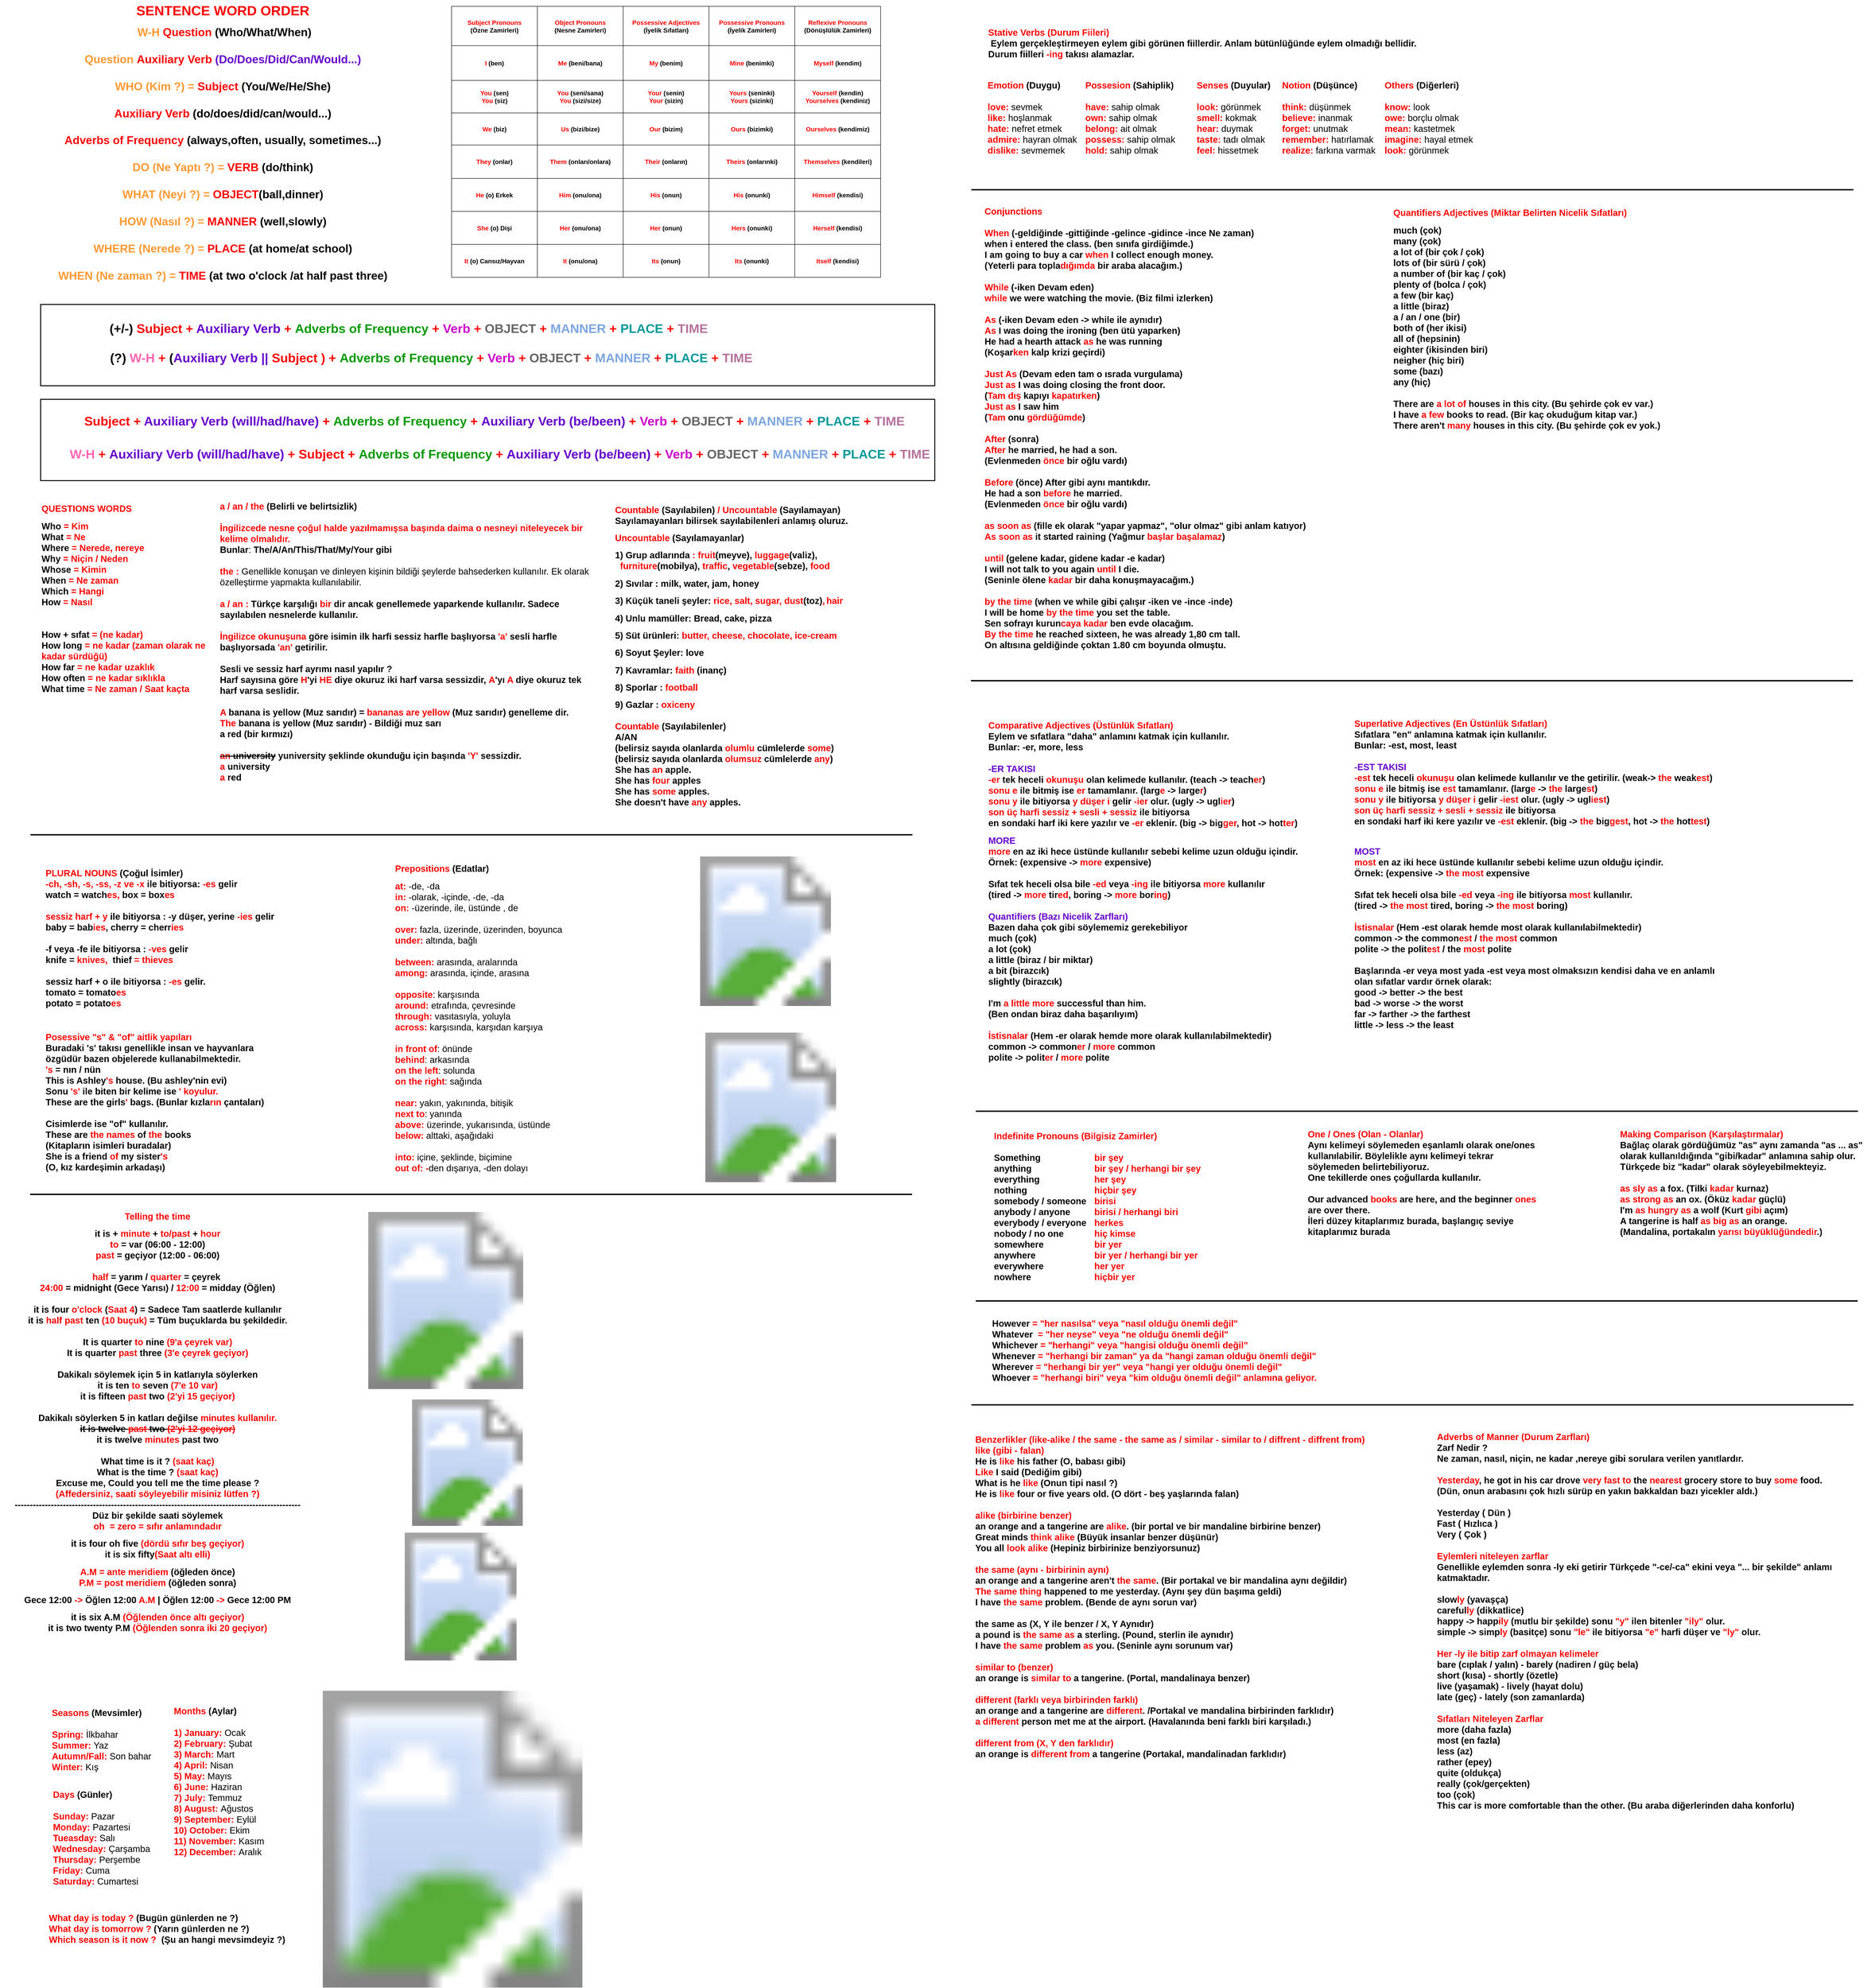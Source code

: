 <mxfile version="20.7.4" type="device"><diagram id="s3aCPrAx4HFNat9jy78g" name="Page-1"><mxGraphModel dx="9453" dy="5567" grid="1" gridSize="10" guides="1" tooltips="1" connect="1" arrows="1" fold="1" page="1" pageScale="1" pageWidth="2100" pageHeight="2000" math="0" shadow="0"><root><mxCell id="0"/><mxCell id="1" parent="0"/><mxCell id="50FBFDGJmkygeUbuWhPx-1" value="&lt;font color=&quot;#ff0000&quot; style=&quot;font-size: 30px ; font-weight: bold&quot;&gt;SENTENCE WORD ORDER&lt;/font&gt;&lt;br&gt;&lt;br&gt;&lt;font color=&quot;#ff0000&quot; style=&quot;font-size: 25px ; font-weight: bold&quot;&gt;&amp;nbsp;&lt;/font&gt;&lt;font color=&quot;#ff9933&quot; style=&quot;font-size: 25px ; font-weight: bold&quot;&gt;W-H&lt;/font&gt;&lt;font color=&quot;#ff0000&quot; style=&quot;font-size: 25px ; font-weight: bold&quot;&gt; Question&amp;nbsp;&lt;/font&gt;&lt;span style=&quot;font-size: 25px ; font-weight: bold&quot;&gt;(Who/What/When) &lt;br&gt;&lt;br&gt;&lt;/span&gt;&lt;span style=&quot;font-size: 25px&quot;&gt;&lt;b&gt;&lt;font color=&quot;#ff9933&quot;&gt;Question&amp;nbsp;&lt;/font&gt;&lt;font color=&quot;#ff0000&quot;&gt;Auxiliary Verb&amp;nbsp;&lt;/font&gt;&lt;/b&gt;&lt;/span&gt;&lt;span style=&quot;font-size: 25px&quot;&gt;&lt;b&gt;&lt;font color=&quot;#6600cc&quot;&gt;(Do/Does/Did/Can/Would...)&lt;/font&gt;&lt;/b&gt;&lt;/span&gt;&lt;span style=&quot;font-size: 25px ; font-weight: bold&quot;&gt;&lt;br&gt;&lt;br&gt;&lt;/span&gt;&lt;font style=&quot;font-size: 25px ; font-weight: bold&quot; color=&quot;#ff9933&quot;&gt;WHO (Kim ?)&amp;nbsp;&lt;/font&gt;&lt;span style=&quot;color: rgb(255 , 153 , 51) ; font-size: 25px ; font-weight: 700&quot;&gt;=&lt;/span&gt;&lt;span style=&quot;font-size: 25px ; font-weight: bold&quot;&gt;&amp;nbsp;&lt;/span&gt;&lt;font color=&quot;#ff0000&quot; style=&quot;font-size: 25px ; font-weight: bold&quot;&gt;Subject &lt;/font&gt;&lt;span style=&quot;font-size: 25px ; font-weight: bold&quot;&gt;(You/We/He/She)&lt;br&gt;&lt;/span&gt;&lt;span style=&quot;font-size: 25px ; font-weight: bold&quot;&gt;&lt;br&gt;&lt;/span&gt;&lt;font color=&quot;#ff0000&quot;&gt;&lt;span style=&quot;font-size: 25px&quot;&gt;&lt;b&gt;Auxiliary Verb&amp;nbsp;&lt;/b&gt;&lt;/span&gt;&lt;/font&gt;&lt;span style=&quot;font-size: 25px&quot;&gt;&lt;b&gt;(do/does/did/can/would...)&lt;br&gt;&lt;/b&gt;&lt;/span&gt;&lt;br&gt;&lt;br&gt;&lt;font style=&quot;border-color: var(--border-color);&quot; color=&quot;#ff0000&quot;&gt;&lt;span style=&quot;border-color: var(--border-color); font-size: 25px;&quot;&gt;&lt;b style=&quot;border-color: var(--border-color);&quot;&gt;Adverbs of Frequency&amp;nbsp;&lt;/b&gt;&lt;/span&gt;&lt;/font&gt;&lt;b style=&quot;border-color: var(--border-color); font-size: 25px;&quot;&gt;(always,often,&amp;nbsp;&lt;/b&gt;&lt;span style=&quot;border-color: var(--border-color); font-size: 25px;&quot;&gt;&lt;b style=&quot;border-color: var(--border-color);&quot;&gt;usually&lt;/b&gt;&lt;/span&gt;&lt;b style=&quot;border-color: var(--border-color); font-size: 25px;&quot;&gt;, sometimes...)&lt;/b&gt;&lt;br&gt;&lt;span style=&quot;font-size: 25px ; font-weight: bold&quot;&gt;&lt;br&gt;&lt;/span&gt;&lt;font color=&quot;#ff9933&quot; style=&quot;font-size: 25px ; font-weight: bold&quot;&gt;DO (Ne Yaptı ?)&amp;nbsp;&lt;/font&gt;&lt;span style=&quot;color: rgb(255 , 153 , 51) ; font-size: 25px ; font-weight: 700&quot;&gt;=&lt;/span&gt;&lt;span style=&quot;font-size: 25px ; font-weight: bold&quot;&gt;&amp;nbsp;&lt;/span&gt;&lt;font color=&quot;#ff0000&quot; style=&quot;font-size: 25px ; font-weight: bold&quot;&gt;VERB &lt;/font&gt;&lt;span style=&quot;font-size: 25px ; font-weight: bold&quot;&gt;(do/think) &lt;br&gt;&lt;br&gt;&lt;/span&gt;&lt;font color=&quot;#ff9933&quot; style=&quot;font-size: 25px ; font-weight: bold&quot;&gt;WHAT (Neyi ?)&amp;nbsp;&lt;/font&gt;&lt;span style=&quot;color: rgb(255 , 153 , 51) ; font-size: 25px ; font-weight: 700&quot;&gt;=&lt;/span&gt;&lt;span style=&quot;font-size: 25px ; font-weight: bold&quot;&gt;&amp;nbsp;&lt;/span&gt;&lt;font color=&quot;#ff0000&quot; style=&quot;font-size: 25px ; font-weight: bold&quot;&gt;OBJECT&lt;/font&gt;&lt;span style=&quot;font-size: 25px ; font-weight: bold&quot;&gt;(ball,dinner)&lt;br&gt;&lt;br&gt;&lt;/span&gt;&lt;span style=&quot;color: rgb(255 , 153 , 51) ; font-size: 25px ; font-weight: 700&quot;&gt;HOW (Nasıl ?) =&lt;/span&gt;&lt;span style=&quot;font-size: 25px ; font-weight: bold&quot;&gt;&amp;nbsp;&lt;/span&gt;&lt;font color=&quot;#ff0000&quot; style=&quot;font-size: 25px ; font-weight: bold&quot;&gt;MANNER &lt;/font&gt;&lt;span style=&quot;font-size: 25px ; font-weight: bold&quot;&gt;(well,slowly) &lt;br&gt;&lt;br&gt;&lt;/span&gt;&lt;span style=&quot;color: rgb(255 , 153 , 51) ; font-size: 25px ; font-weight: 700&quot;&gt;WHERE (Nerede ?) =&amp;nbsp;&lt;/span&gt;&lt;font color=&quot;#ff0000&quot; style=&quot;font-size: 25px ; font-weight: bold&quot;&gt;PLACE &lt;/font&gt;&lt;b style=&quot;font-size: 25px&quot;&gt;(at home/at school)&lt;br&gt;&lt;br&gt;&lt;/b&gt;&lt;span style=&quot;color: rgb(255 , 153 , 51) ; font-size: 25px ; font-weight: 700&quot;&gt;WHEN (Ne zaman ?) =&amp;nbsp;&lt;/span&gt;&lt;b style=&quot;font-size: 25px&quot;&gt;&lt;font color=&quot;#ff0000&quot;&gt;TIME &lt;/font&gt;(at two o'clock /&lt;/b&gt;&lt;span style=&quot;font-size: 25px&quot;&gt;&lt;b&gt;at half past three&lt;/b&gt;&lt;/span&gt;&lt;b style=&quot;font-size: 25px&quot;&gt;)&lt;/b&gt;" style="text;html=1;strokeColor=none;fillColor=none;align=center;verticalAlign=middle;whiteSpace=wrap;rounded=0;" parent="1" vertex="1"><mxGeometry x="143.88" y="50" width="759.38" height="630" as="geometry"/></mxCell><mxCell id="Z4ROe8SGW56tW4vZj5vg-1" value="&lt;div style=&quot;text-align: left&quot;&gt;&lt;b style=&quot;font-size: 20px&quot;&gt;&lt;font color=&quot;#ff0000&quot;&gt;Prepositions&lt;/font&gt; (Edatlar)&lt;/b&gt;&lt;/div&gt;&lt;font&gt;&lt;div style=&quot;text-align: left&quot;&gt;&lt;br&gt;&lt;/div&gt;&lt;font style=&quot;font-size: 20px&quot;&gt;&lt;div style=&quot;text-align: left&quot;&gt;&lt;font color=&quot;#ff0000&quot;&gt;&lt;b&gt;at:&lt;/b&gt;&lt;/font&gt;&lt;span&gt;&amp;nbsp;-de, -da&amp;nbsp;&lt;/span&gt;&lt;/div&gt;&lt;font color=&quot;#ff0000&quot;&gt;&lt;div style=&quot;text-align: left&quot;&gt;&lt;font color=&quot;#ff0000&quot;&gt;&lt;b&gt;in:&lt;/b&gt;&lt;/font&gt;&lt;span style=&quot;color: rgb(0 , 0 , 0)&quot;&gt;&amp;nbsp;-olarak, -içinde, -de, -da&lt;/span&gt;&lt;/div&gt;&lt;/font&gt;&lt;b&gt;&lt;div style=&quot;text-align: left&quot;&gt;&lt;font style=&quot;font-weight: normal&quot;&gt;&lt;b&gt;&lt;font color=&quot;#ff0000&quot;&gt;on:&amp;nbsp;&lt;/font&gt;&lt;/b&gt;&lt;/font&gt;&lt;span style=&quot;font-weight: normal&quot;&gt;-üzerinde, ile, üstünde , de&lt;/span&gt;&lt;/div&gt;&lt;div style=&quot;text-align: left&quot;&gt;&lt;span style=&quot;font-weight: normal&quot;&gt;&lt;br&gt;&lt;/span&gt;&lt;/div&gt;&lt;/b&gt;&lt;/font&gt;&lt;font style=&quot;font-size: 20px&quot;&gt;&lt;div style=&quot;text-align: left&quot;&gt;&lt;font&gt;&lt;b&gt;&lt;font color=&quot;#ff0000&quot;&gt;over:&amp;nbsp;&lt;/font&gt;&lt;/b&gt;&lt;/font&gt;&lt;span&gt;fazla, üzerinde, üzerinden, boyunca&lt;/span&gt;&lt;/div&gt;&lt;/font&gt;&lt;font style=&quot;font-size: 20px&quot;&gt;&lt;b&gt;&lt;div style=&quot;text-align: left&quot;&gt;&lt;font style=&quot;font-weight: normal&quot;&gt;&lt;b&gt;&lt;font color=&quot;#ff0000&quot;&gt;under:&amp;nbsp;&lt;/font&gt;&lt;/b&gt;&lt;/font&gt;&lt;span style=&quot;font-weight: normal&quot;&gt;altında, bağlı&lt;/span&gt;&lt;/div&gt;&lt;/b&gt;&lt;/font&gt;&lt;font style=&quot;font-size: 20px&quot;&gt;&lt;div style=&quot;text-align: left&quot;&gt;&lt;br&gt;&lt;/div&gt;&lt;/font&gt;&lt;font style=&quot;font-size: 20px&quot;&gt;&lt;div style=&quot;text-align: left&quot;&gt;&lt;font&gt;&lt;b&gt;&lt;font color=&quot;#ff0000&quot;&gt;between:&amp;nbsp;&lt;/font&gt;&lt;/b&gt;&lt;/font&gt;&lt;span&gt;arasında, aralarında&lt;/span&gt;&lt;/div&gt;&lt;/font&gt;&lt;font style=&quot;font-size: 20px&quot;&gt;&lt;div style=&quot;text-align: left&quot;&gt;&lt;font&gt;&lt;b&gt;&lt;font color=&quot;#ff0000&quot;&gt;among:&amp;nbsp;&lt;/font&gt;&lt;/b&gt;&lt;/font&gt;&lt;span&gt;arasında, içinde, arasına&lt;/span&gt;&lt;/div&gt;&lt;/font&gt;&lt;font&gt;&lt;div style=&quot;font-size: 20px ; text-align: left&quot;&gt;&lt;br&gt;&lt;/div&gt;&lt;div style=&quot;font-size: 20px ; text-align: left&quot;&gt;&lt;font color=&quot;#ff0000&quot;&gt;&lt;b&gt;opposite&lt;/b&gt;&lt;/font&gt;: karşısında&lt;br&gt;&lt;/div&gt;&lt;div style=&quot;font-size: 20px ; text-align: left&quot;&gt;&lt;b&gt;&lt;font color=&quot;#ff0000&quot;&gt;around:&amp;nbsp;&lt;/font&gt;&lt;/b&gt;etrafında, çevresinde&lt;br&gt;&lt;/div&gt;&lt;div style=&quot;font-size: 20px ; text-align: left&quot;&gt;&lt;b&gt;&lt;font color=&quot;#ff0000&quot;&gt;through:&amp;nbsp;&lt;/font&gt;&lt;/b&gt;vasıtasıyla, yoluyla&lt;/div&gt;&lt;div style=&quot;font-size: 20px ; text-align: left&quot;&gt;&lt;b&gt;&lt;font color=&quot;#ff0000&quot;&gt;across:&amp;nbsp;&lt;/font&gt;&lt;/b&gt;karşısında, karşıdan karşıya&lt;br&gt;&lt;/div&gt;&lt;div style=&quot;font-size: 20px ; text-align: left&quot;&gt;&lt;span&gt;&lt;font color=&quot;#ff0000&quot;&gt;&lt;b&gt;&lt;br&gt;&lt;/b&gt;&lt;/font&gt;&lt;/span&gt;&lt;/div&gt;&lt;div style=&quot;font-size: 20px ; text-align: left&quot;&gt;&lt;span&gt;&lt;font color=&quot;#ff0000&quot;&gt;&lt;b&gt;in front of&lt;/b&gt;&lt;/font&gt;&lt;/span&gt;&lt;span&gt;: önünde&lt;/span&gt;&lt;font color=&quot;#ff0000&quot;&gt;&lt;b&gt;&lt;br&gt;&lt;/b&gt;&lt;/font&gt;&lt;/div&gt;&lt;div style=&quot;font-size: 20px ; text-align: left&quot;&gt;&lt;font color=&quot;#ff0000&quot;&gt;&lt;b&gt;behind&lt;/b&gt;&lt;/font&gt;: arkasında&lt;/div&gt;&lt;div style=&quot;text-align: left&quot;&gt;&lt;span style=&quot;font-size: 20px&quot;&gt;&lt;font color=&quot;#ff0000&quot;&gt;&lt;b&gt;on the left&lt;/b&gt;&lt;/font&gt;&lt;/span&gt;&lt;span style=&quot;font-size: 20px&quot;&gt;: solunda&lt;/span&gt;&lt;span style=&quot;font-size: 20px&quot;&gt;&lt;font color=&quot;#ff0000&quot;&gt;&lt;b&gt;&lt;br&gt;&lt;/b&gt;&lt;/font&gt;&lt;/span&gt;&lt;/div&gt;&lt;div style=&quot;text-align: left&quot;&gt;&lt;span style=&quot;font-size: 20px&quot;&gt;&lt;font color=&quot;#ff0000&quot;&gt;&lt;b&gt;on the right&lt;/b&gt;&lt;/font&gt;&lt;/span&gt;&lt;span style=&quot;font-size: 20px&quot;&gt;: sağında&lt;/span&gt;&lt;/div&gt;&lt;div style=&quot;text-align: left&quot;&gt;&lt;span style=&quot;font-size: 20px&quot;&gt;&lt;br&gt;&lt;/span&gt;&lt;/div&gt;&lt;div style=&quot;text-align: left&quot;&gt;&lt;font style=&quot;font-size: 20px&quot;&gt;&lt;b&gt;&lt;font color=&quot;#ff0000&quot;&gt;near:&amp;nbsp;&lt;/font&gt;&lt;/b&gt;&lt;/font&gt;&lt;span style=&quot;font-size: 20px&quot;&gt;yakın, yakınında, bitişik&lt;/span&gt;&lt;span style=&quot;font-size: 20px&quot;&gt;&lt;font color=&quot;#ff0000&quot;&gt;&lt;b&gt;&lt;br&gt;&lt;/b&gt;&lt;/font&gt;&lt;/span&gt;&lt;/div&gt;&lt;div style=&quot;text-align: left&quot;&gt;&lt;span style=&quot;font-size: 20px&quot;&gt;&lt;font color=&quot;#ff0000&quot;&gt;&lt;b&gt;next to&lt;/b&gt;&lt;/font&gt;: yanında&lt;/span&gt;&lt;span style=&quot;font-size: 20px&quot;&gt;&lt;br&gt;&lt;/span&gt;&lt;/div&gt;&lt;div style=&quot;text-align: left&quot;&gt;&lt;font style=&quot;font-size: 20px&quot;&gt;&lt;b&gt;&lt;font color=&quot;#ff0000&quot;&gt;above:&amp;nbsp;&lt;/font&gt;&lt;/b&gt;üzerinde, yukarısında, üstünde&lt;b&gt;&lt;font color=&quot;#ff0000&quot;&gt;&lt;br&gt;&lt;/font&gt;&lt;/b&gt;&lt;/font&gt;&lt;/div&gt;&lt;div style=&quot;text-align: left&quot;&gt;&lt;font style=&quot;font-size: 20px&quot;&gt;&lt;b&gt;&lt;font color=&quot;#ff0000&quot;&gt;below:&amp;nbsp;&lt;/font&gt;&lt;/b&gt;&lt;/font&gt;&lt;span style=&quot;font-size: 20px&quot;&gt;alttaki, aşağıdaki&lt;/span&gt;&lt;span style=&quot;font-size: 20px&quot;&gt;&lt;br&gt;&lt;/span&gt;&lt;/div&gt;&lt;div style=&quot;text-align: left&quot;&gt;&lt;span style=&quot;font-size: 20px&quot;&gt;&lt;br&gt;&lt;/span&gt;&lt;/div&gt;&lt;div style=&quot;text-align: left&quot;&gt;&lt;font style=&quot;font-size: 20px&quot;&gt;&lt;b&gt;&lt;font color=&quot;#ff0000&quot;&gt;into:&amp;nbsp;&lt;/font&gt;&lt;/b&gt;&lt;/font&gt;&lt;span style=&quot;font-size: 20px&quot;&gt;içine, şeklinde, biçimine&lt;/span&gt;&lt;span style=&quot;font-size: 20px&quot;&gt;&lt;br&gt;&lt;/span&gt;&lt;/div&gt;&lt;div style=&quot;text-align: left&quot;&gt;&lt;font style=&quot;font-size: 20px&quot;&gt;&lt;b&gt;&lt;font color=&quot;#ff0000&quot;&gt;out of: -&lt;/font&gt;&lt;/b&gt;&lt;/font&gt;&lt;span style=&quot;font-size: 20px&quot;&gt;den dışarıya, -den dolayı&lt;/span&gt;&lt;br&gt;&lt;/div&gt;&lt;div style=&quot;text-align: left&quot;&gt;&lt;br&gt;&lt;/div&gt;&lt;/font&gt;&lt;/font&gt;" style="text;html=1;strokeColor=none;fillColor=none;align=center;verticalAlign=middle;whiteSpace=wrap;rounded=0;" parent="1" vertex="1"><mxGeometry x="850" y="1946" width="480" height="730" as="geometry"/></mxCell><mxCell id="quBmAy54HUBky6KF_Uh2-4" value="" style="aspect=fixed;html=1;points=[];align=center;image;fontSize=12;image=https://raw.githubusercontent.com/muratcakmaksoftware/english-formula-diagrams/master/images/prepositions/box.jpg;" parent="1" vertex="1"><mxGeometry x="1430.76" y="1946" width="589" height="331" as="geometry"/></mxCell><mxCell id="quBmAy54HUBky6KF_Uh2-5" value="" style="aspect=fixed;html=1;points=[];align=center;image;fontSize=12;image=https://raw.githubusercontent.com/muratcakmaksoftware/english-formula-diagrams/master/images/prepositions/cat.jpg;" parent="1" vertex="1"><mxGeometry x="1430.76" y="2336" width="612" height="331" as="geometry"/></mxCell><mxCell id="LmJEm3d786BHCTWVKZAp-98" value="" style="shape=table;html=1;whiteSpace=wrap;startSize=0;container=1;collapsible=0;childLayout=tableLayout;" parent="1" vertex="1"><mxGeometry x="1030" y="64" width="950" height="600" as="geometry"/></mxCell><mxCell id="LmJEm3d786BHCTWVKZAp-99" value="" style="shape=partialRectangle;html=1;whiteSpace=wrap;collapsible=0;dropTarget=0;pointerEvents=0;fillColor=none;top=0;left=0;bottom=0;right=0;points=[[0,0.5],[1,0.5]];portConstraint=eastwest;" parent="LmJEm3d786BHCTWVKZAp-98" vertex="1"><mxGeometry width="950" height="87" as="geometry"/></mxCell><mxCell id="LmJEm3d786BHCTWVKZAp-114" value="&lt;b style=&quot;font-size: 14px&quot;&gt;&lt;font color=&quot;#ff0000&quot; style=&quot;font-size: 14px&quot;&gt;Subject Pronouns&lt;/font&gt;&lt;br&gt;(Özne Zamirleri)&lt;/b&gt;" style="shape=partialRectangle;html=1;whiteSpace=wrap;connectable=0;fillColor=none;top=0;left=0;bottom=0;right=0;overflow=hidden;pointerEvents=1;" parent="LmJEm3d786BHCTWVKZAp-99" vertex="1"><mxGeometry width="190" height="87" as="geometry"><mxRectangle width="190" height="87" as="alternateBounds"/></mxGeometry></mxCell><mxCell id="LmJEm3d786BHCTWVKZAp-111" value="&lt;font style=&quot;font-size: 14px&quot;&gt;&lt;font color=&quot;#ff0000&quot; style=&quot;font-size: 14px&quot;&gt;&lt;b&gt;Object Pronouns&lt;/b&gt;&lt;br&gt;&lt;/font&gt;&lt;b&gt;(Nesne Zamirleri)&lt;/b&gt;&lt;/font&gt;" style="shape=partialRectangle;html=1;whiteSpace=wrap;connectable=0;fillColor=none;top=0;left=0;bottom=0;right=0;overflow=hidden;pointerEvents=1;" parent="LmJEm3d786BHCTWVKZAp-99" vertex="1"><mxGeometry x="190" width="190" height="87" as="geometry"><mxRectangle width="190" height="87" as="alternateBounds"/></mxGeometry></mxCell><mxCell id="LmJEm3d786BHCTWVKZAp-100" value="&lt;b style=&quot;font-size: 14px&quot;&gt;&lt;font color=&quot;#ff0000&quot; style=&quot;font-size: 14px&quot;&gt;Possessive Adjectives&lt;/font&gt;&lt;br&gt;(İyelik Sıfatları)&lt;/b&gt;" style="shape=partialRectangle;html=1;whiteSpace=wrap;connectable=0;fillColor=none;top=0;left=0;bottom=0;right=0;overflow=hidden;pointerEvents=1;" parent="LmJEm3d786BHCTWVKZAp-99" vertex="1"><mxGeometry x="380" width="190" height="87" as="geometry"><mxRectangle width="190" height="87" as="alternateBounds"/></mxGeometry></mxCell><mxCell id="LmJEm3d786BHCTWVKZAp-101" value="&lt;b style=&quot;font-size: 14px&quot;&gt;&lt;font color=&quot;#ff0000&quot; style=&quot;font-size: 14px&quot;&gt;Possessive Pronouns&lt;br&gt;&lt;/font&gt;(İyelik Zamirleri)&lt;/b&gt;" style="shape=partialRectangle;html=1;whiteSpace=wrap;connectable=0;fillColor=none;top=0;left=0;bottom=0;right=0;overflow=hidden;pointerEvents=1;" parent="LmJEm3d786BHCTWVKZAp-99" vertex="1"><mxGeometry x="570" width="190" height="87" as="geometry"><mxRectangle width="190" height="87" as="alternateBounds"/></mxGeometry></mxCell><mxCell id="LmJEm3d786BHCTWVKZAp-102" value="&lt;b style=&quot;font-size: 14px&quot;&gt;&lt;font color=&quot;#ff0000&quot; style=&quot;font-size: 14px&quot;&gt;Reflexive Pronouns&lt;br&gt;&lt;/font&gt;(Dönüşlülük Zamirleri)&lt;/b&gt;" style="shape=partialRectangle;html=1;whiteSpace=wrap;connectable=0;fillColor=none;top=0;left=0;bottom=0;right=0;overflow=hidden;pointerEvents=1;" parent="LmJEm3d786BHCTWVKZAp-99" vertex="1"><mxGeometry x="760" width="190" height="87" as="geometry"><mxRectangle width="190" height="87" as="alternateBounds"/></mxGeometry></mxCell><mxCell id="LmJEm3d786BHCTWVKZAp-103" value="" style="shape=partialRectangle;html=1;whiteSpace=wrap;collapsible=0;dropTarget=0;pointerEvents=0;fillColor=none;top=0;left=0;bottom=0;right=0;points=[[0,0.5],[1,0.5]];portConstraint=eastwest;" parent="LmJEm3d786BHCTWVKZAp-98" vertex="1"><mxGeometry y="87" width="950" height="77" as="geometry"/></mxCell><mxCell id="LmJEm3d786BHCTWVKZAp-115" value="&lt;b style=&quot;font-size: 14px&quot;&gt;&lt;font color=&quot;#ff0000&quot; style=&quot;font-size: 14px&quot;&gt;I &lt;/font&gt;(ben)&lt;/b&gt;" style="shape=partialRectangle;html=1;whiteSpace=wrap;connectable=0;fillColor=none;top=0;left=0;bottom=0;right=0;overflow=hidden;pointerEvents=1;" parent="LmJEm3d786BHCTWVKZAp-103" vertex="1"><mxGeometry width="190" height="77" as="geometry"><mxRectangle width="190" height="77" as="alternateBounds"/></mxGeometry></mxCell><mxCell id="LmJEm3d786BHCTWVKZAp-112" value="&lt;b style=&quot;font-size: 14px&quot;&gt;&lt;font color=&quot;#ff0000&quot; style=&quot;font-size: 14px&quot;&gt;Me &lt;/font&gt;(beni/bana)&lt;/b&gt;" style="shape=partialRectangle;html=1;whiteSpace=wrap;connectable=0;fillColor=none;top=0;left=0;bottom=0;right=0;overflow=hidden;pointerEvents=1;" parent="LmJEm3d786BHCTWVKZAp-103" vertex="1"><mxGeometry x="190" width="190" height="77" as="geometry"><mxRectangle width="190" height="77" as="alternateBounds"/></mxGeometry></mxCell><mxCell id="LmJEm3d786BHCTWVKZAp-104" value="&lt;b style=&quot;font-size: 14px&quot;&gt;&lt;font color=&quot;#ff0000&quot; style=&quot;font-size: 14px&quot;&gt;My &lt;/font&gt;(benim)&lt;/b&gt;" style="shape=partialRectangle;html=1;whiteSpace=wrap;connectable=0;fillColor=none;top=0;left=0;bottom=0;right=0;overflow=hidden;pointerEvents=1;" parent="LmJEm3d786BHCTWVKZAp-103" vertex="1"><mxGeometry x="380" width="190" height="77" as="geometry"><mxRectangle width="190" height="77" as="alternateBounds"/></mxGeometry></mxCell><mxCell id="LmJEm3d786BHCTWVKZAp-105" value="&lt;b style=&quot;font-size: 14px&quot;&gt;&lt;font color=&quot;#ff0000&quot; style=&quot;font-size: 14px&quot;&gt;Mine &lt;/font&gt;(benimki)&lt;/b&gt;" style="shape=partialRectangle;html=1;whiteSpace=wrap;connectable=0;fillColor=none;top=0;left=0;bottom=0;right=0;overflow=hidden;pointerEvents=1;" parent="LmJEm3d786BHCTWVKZAp-103" vertex="1"><mxGeometry x="570" width="190" height="77" as="geometry"><mxRectangle width="190" height="77" as="alternateBounds"/></mxGeometry></mxCell><mxCell id="LmJEm3d786BHCTWVKZAp-106" value="&lt;b style=&quot;font-size: 14px&quot;&gt;&lt;font color=&quot;#ff0000&quot; style=&quot;font-size: 14px&quot;&gt;Myself &lt;/font&gt;(kendim)&lt;/b&gt;" style="shape=partialRectangle;html=1;whiteSpace=wrap;connectable=0;fillColor=none;top=0;left=0;bottom=0;right=0;overflow=hidden;pointerEvents=1;" parent="LmJEm3d786BHCTWVKZAp-103" vertex="1"><mxGeometry x="760" width="190" height="77" as="geometry"><mxRectangle width="190" height="77" as="alternateBounds"/></mxGeometry></mxCell><mxCell id="LmJEm3d786BHCTWVKZAp-107" value="" style="shape=partialRectangle;html=1;whiteSpace=wrap;collapsible=0;dropTarget=0;pointerEvents=0;fillColor=none;top=0;left=0;bottom=0;right=0;points=[[0,0.5],[1,0.5]];portConstraint=eastwest;" parent="LmJEm3d786BHCTWVKZAp-98" vertex="1"><mxGeometry y="164" width="950" height="72" as="geometry"/></mxCell><mxCell id="LmJEm3d786BHCTWVKZAp-116" value="&lt;b style=&quot;font-size: 14px&quot;&gt;&lt;font color=&quot;#ff0000&quot;&gt;You &lt;/font&gt;(sen)&lt;br&gt;&lt;font color=&quot;#ff0000&quot;&gt;You &lt;/font&gt;(siz)&lt;/b&gt;" style="shape=partialRectangle;html=1;whiteSpace=wrap;connectable=0;fillColor=none;top=0;left=0;bottom=0;right=0;overflow=hidden;pointerEvents=1;" parent="LmJEm3d786BHCTWVKZAp-107" vertex="1"><mxGeometry width="190" height="72" as="geometry"><mxRectangle width="190" height="72" as="alternateBounds"/></mxGeometry></mxCell><mxCell id="LmJEm3d786BHCTWVKZAp-113" value="&lt;font style=&quot;font-size: 14px&quot;&gt;&lt;b&gt;&lt;font color=&quot;#ff0000&quot;&gt;You &lt;/font&gt;(seni/sana)&lt;br&gt;&lt;font color=&quot;#ff0000&quot;&gt;You &lt;/font&gt;(sizi/size)&lt;/b&gt;&lt;/font&gt;" style="shape=partialRectangle;html=1;whiteSpace=wrap;connectable=0;fillColor=none;top=0;left=0;bottom=0;right=0;overflow=hidden;pointerEvents=1;" parent="LmJEm3d786BHCTWVKZAp-107" vertex="1"><mxGeometry x="190" width="190" height="72" as="geometry"><mxRectangle width="190" height="72" as="alternateBounds"/></mxGeometry></mxCell><mxCell id="LmJEm3d786BHCTWVKZAp-108" value="&lt;font style=&quot;font-size: 14px&quot;&gt;&lt;b&gt;&lt;font color=&quot;#ff0000&quot;&gt;Your &lt;/font&gt;(senin)&lt;br&gt;&lt;font color=&quot;#ff0000&quot;&gt;Your &lt;/font&gt;(sizin)&lt;/b&gt;&lt;/font&gt;" style="shape=partialRectangle;html=1;whiteSpace=wrap;connectable=0;fillColor=none;top=0;left=0;bottom=0;right=0;overflow=hidden;pointerEvents=1;" parent="LmJEm3d786BHCTWVKZAp-107" vertex="1"><mxGeometry x="380" width="190" height="72" as="geometry"><mxRectangle width="190" height="72" as="alternateBounds"/></mxGeometry></mxCell><mxCell id="LmJEm3d786BHCTWVKZAp-109" value="&lt;b style=&quot;font-size: 14px&quot;&gt;&lt;font color=&quot;#ff0000&quot; style=&quot;font-size: 14px&quot;&gt;Yours &lt;/font&gt;(seninki)&lt;br&gt;&lt;font color=&quot;#ff0000&quot; style=&quot;font-size: 14px&quot;&gt;Yours &lt;/font&gt;(sizinki)&lt;/b&gt;" style="shape=partialRectangle;html=1;whiteSpace=wrap;connectable=0;fillColor=none;top=0;left=0;bottom=0;right=0;overflow=hidden;pointerEvents=1;" parent="LmJEm3d786BHCTWVKZAp-107" vertex="1"><mxGeometry x="570" width="190" height="72" as="geometry"><mxRectangle width="190" height="72" as="alternateBounds"/></mxGeometry></mxCell><mxCell id="LmJEm3d786BHCTWVKZAp-110" value="&lt;b style=&quot;font-size: 14px&quot;&gt;&lt;font color=&quot;#ff0000&quot; style=&quot;font-size: 14px&quot;&gt;Yourself &lt;/font&gt;(kendin)&lt;br&gt;&lt;font color=&quot;#ff0000&quot; style=&quot;font-size: 14px&quot;&gt;Yourselves &lt;/font&gt;(kendiniz)&lt;/b&gt;" style="shape=partialRectangle;html=1;whiteSpace=wrap;connectable=0;fillColor=none;top=0;left=0;bottom=0;right=0;overflow=hidden;pointerEvents=1;" parent="LmJEm3d786BHCTWVKZAp-107" vertex="1"><mxGeometry x="760" width="190" height="72" as="geometry"><mxRectangle width="190" height="72" as="alternateBounds"/></mxGeometry></mxCell><mxCell id="LmJEm3d786BHCTWVKZAp-117" style="shape=partialRectangle;html=1;whiteSpace=wrap;collapsible=0;dropTarget=0;pointerEvents=0;fillColor=none;top=0;left=0;bottom=0;right=0;points=[[0,0.5],[1,0.5]];portConstraint=eastwest;" parent="LmJEm3d786BHCTWVKZAp-98" vertex="1"><mxGeometry y="236" width="950" height="71" as="geometry"/></mxCell><mxCell id="LmJEm3d786BHCTWVKZAp-118" value="&lt;b style=&quot;font-size: 14px&quot;&gt;&lt;font color=&quot;#ff0000&quot; style=&quot;font-size: 14px&quot;&gt;We&lt;/font&gt;&lt;font style=&quot;font-size: 14px&quot;&gt; &lt;/font&gt;&lt;font style=&quot;font-size: 14px&quot;&gt;(biz&lt;/font&gt;&lt;font style=&quot;font-size: 14px&quot;&gt;)&lt;/font&gt;&lt;/b&gt;" style="shape=partialRectangle;html=1;whiteSpace=wrap;connectable=0;fillColor=none;top=0;left=0;bottom=0;right=0;overflow=hidden;pointerEvents=1;" parent="LmJEm3d786BHCTWVKZAp-117" vertex="1"><mxGeometry width="190" height="71" as="geometry"><mxRectangle width="190" height="71" as="alternateBounds"/></mxGeometry></mxCell><mxCell id="LmJEm3d786BHCTWVKZAp-119" value="&lt;font style=&quot;font-size: 14px&quot;&gt;&lt;b&gt;&lt;font color=&quot;#ff0000&quot;&gt;Us &lt;/font&gt;(bizi/bize)&lt;/b&gt;&lt;/font&gt;" style="shape=partialRectangle;html=1;whiteSpace=wrap;connectable=0;fillColor=none;top=0;left=0;bottom=0;right=0;overflow=hidden;pointerEvents=1;" parent="LmJEm3d786BHCTWVKZAp-117" vertex="1"><mxGeometry x="190" width="190" height="71" as="geometry"><mxRectangle width="190" height="71" as="alternateBounds"/></mxGeometry></mxCell><mxCell id="LmJEm3d786BHCTWVKZAp-120" value="&lt;font style=&quot;font-size: 14px&quot;&gt;&lt;b&gt;&lt;font color=&quot;#ff0000&quot;&gt;Our &lt;/font&gt;(bizim)&lt;/b&gt;&lt;/font&gt;" style="shape=partialRectangle;html=1;whiteSpace=wrap;connectable=0;fillColor=none;top=0;left=0;bottom=0;right=0;overflow=hidden;pointerEvents=1;" parent="LmJEm3d786BHCTWVKZAp-117" vertex="1"><mxGeometry x="380" width="190" height="71" as="geometry"><mxRectangle width="190" height="71" as="alternateBounds"/></mxGeometry></mxCell><mxCell id="LmJEm3d786BHCTWVKZAp-121" value="&lt;b&gt;&lt;font style=&quot;font-size: 14px&quot;&gt;&lt;font color=&quot;#ff0000&quot;&gt;Ours &lt;/font&gt;(bizimki)&lt;/font&gt;&lt;/b&gt;" style="shape=partialRectangle;html=1;whiteSpace=wrap;connectable=0;fillColor=none;top=0;left=0;bottom=0;right=0;overflow=hidden;pointerEvents=1;" parent="LmJEm3d786BHCTWVKZAp-117" vertex="1"><mxGeometry x="570" width="190" height="71" as="geometry"><mxRectangle width="190" height="71" as="alternateBounds"/></mxGeometry></mxCell><mxCell id="LmJEm3d786BHCTWVKZAp-122" value="&lt;font style=&quot;font-size: 14px&quot;&gt;&lt;b&gt;&lt;font color=&quot;#ff0000&quot;&gt;Ourselves &lt;/font&gt;(kendimiz)&lt;/b&gt;&lt;/font&gt;" style="shape=partialRectangle;html=1;whiteSpace=wrap;connectable=0;fillColor=none;top=0;left=0;bottom=0;right=0;overflow=hidden;pointerEvents=1;" parent="LmJEm3d786BHCTWVKZAp-117" vertex="1"><mxGeometry x="760" width="190" height="71" as="geometry"><mxRectangle width="190" height="71" as="alternateBounds"/></mxGeometry></mxCell><mxCell id="LmJEm3d786BHCTWVKZAp-123" style="shape=partialRectangle;html=1;whiteSpace=wrap;collapsible=0;dropTarget=0;pointerEvents=0;fillColor=none;top=0;left=0;bottom=0;right=0;points=[[0,0.5],[1,0.5]];portConstraint=eastwest;" parent="LmJEm3d786BHCTWVKZAp-98" vertex="1"><mxGeometry y="307" width="950" height="74" as="geometry"/></mxCell><mxCell id="LmJEm3d786BHCTWVKZAp-124" value="&lt;font style=&quot;font-size: 14px&quot;&gt;&lt;b&gt;&lt;font color=&quot;#ff0000&quot;&gt;They &lt;/font&gt;(onlar)&lt;/b&gt;&lt;/font&gt;" style="shape=partialRectangle;html=1;whiteSpace=wrap;connectable=0;fillColor=none;top=0;left=0;bottom=0;right=0;overflow=hidden;pointerEvents=1;" parent="LmJEm3d786BHCTWVKZAp-123" vertex="1"><mxGeometry width="190" height="74" as="geometry"><mxRectangle width="190" height="74" as="alternateBounds"/></mxGeometry></mxCell><mxCell id="LmJEm3d786BHCTWVKZAp-125" value="&lt;b&gt;&lt;font style=&quot;font-size: 14px&quot;&gt;&lt;font color=&quot;#ff0000&quot;&gt;Them &lt;/font&gt;(onları/onlara)&lt;/font&gt;&lt;/b&gt;" style="shape=partialRectangle;html=1;whiteSpace=wrap;connectable=0;fillColor=none;top=0;left=0;bottom=0;right=0;overflow=hidden;pointerEvents=1;" parent="LmJEm3d786BHCTWVKZAp-123" vertex="1"><mxGeometry x="190" width="190" height="74" as="geometry"><mxRectangle width="190" height="74" as="alternateBounds"/></mxGeometry></mxCell><mxCell id="LmJEm3d786BHCTWVKZAp-126" value="&lt;b&gt;&lt;font style=&quot;font-size: 14px&quot;&gt;&lt;font color=&quot;#ff0000&quot;&gt;Their &lt;/font&gt;(onların)&lt;/font&gt;&lt;/b&gt;" style="shape=partialRectangle;html=1;whiteSpace=wrap;connectable=0;fillColor=none;top=0;left=0;bottom=0;right=0;overflow=hidden;pointerEvents=1;" parent="LmJEm3d786BHCTWVKZAp-123" vertex="1"><mxGeometry x="380" width="190" height="74" as="geometry"><mxRectangle width="190" height="74" as="alternateBounds"/></mxGeometry></mxCell><mxCell id="LmJEm3d786BHCTWVKZAp-127" value="&lt;font style=&quot;font-size: 14px&quot;&gt;&lt;b&gt;&lt;font color=&quot;#ff0000&quot;&gt;Theirs &lt;/font&gt;(onlarınki)&lt;/b&gt;&lt;/font&gt;" style="shape=partialRectangle;html=1;whiteSpace=wrap;connectable=0;fillColor=none;top=0;left=0;bottom=0;right=0;overflow=hidden;pointerEvents=1;" parent="LmJEm3d786BHCTWVKZAp-123" vertex="1"><mxGeometry x="570" width="190" height="74" as="geometry"><mxRectangle width="190" height="74" as="alternateBounds"/></mxGeometry></mxCell><mxCell id="LmJEm3d786BHCTWVKZAp-128" value="&lt;font style=&quot;font-size: 14px&quot;&gt;&lt;b&gt;&lt;font color=&quot;#ff0000&quot;&gt;Themselves &lt;/font&gt;(kendileri)&lt;/b&gt;&lt;/font&gt;" style="shape=partialRectangle;html=1;whiteSpace=wrap;connectable=0;fillColor=none;top=0;left=0;bottom=0;right=0;overflow=hidden;pointerEvents=1;" parent="LmJEm3d786BHCTWVKZAp-123" vertex="1"><mxGeometry x="760" width="190" height="74" as="geometry"><mxRectangle width="190" height="74" as="alternateBounds"/></mxGeometry></mxCell><mxCell id="LmJEm3d786BHCTWVKZAp-129" style="shape=partialRectangle;html=1;whiteSpace=wrap;collapsible=0;dropTarget=0;pointerEvents=0;fillColor=none;top=0;left=0;bottom=0;right=0;points=[[0,0.5],[1,0.5]];portConstraint=eastwest;" parent="LmJEm3d786BHCTWVKZAp-98" vertex="1"><mxGeometry y="381" width="950" height="73" as="geometry"/></mxCell><mxCell id="LmJEm3d786BHCTWVKZAp-130" value="&lt;font style=&quot;font-size: 14px&quot;&gt;&lt;b&gt;&lt;font color=&quot;#ff0000&quot;&gt;He &lt;/font&gt;(o) Erkek&lt;/b&gt;&lt;/font&gt;" style="shape=partialRectangle;html=1;whiteSpace=wrap;connectable=0;fillColor=none;top=0;left=0;bottom=0;right=0;overflow=hidden;pointerEvents=1;" parent="LmJEm3d786BHCTWVKZAp-129" vertex="1"><mxGeometry width="190" height="73" as="geometry"><mxRectangle width="190" height="73" as="alternateBounds"/></mxGeometry></mxCell><mxCell id="LmJEm3d786BHCTWVKZAp-131" value="&lt;b style=&quot;font-size: 14px&quot;&gt;&lt;font color=&quot;#ff0000&quot;&gt;Him&amp;nbsp;&lt;/font&gt;(onu/ona)&lt;/b&gt;" style="shape=partialRectangle;html=1;whiteSpace=wrap;connectable=0;fillColor=none;top=0;left=0;bottom=0;right=0;overflow=hidden;pointerEvents=1;" parent="LmJEm3d786BHCTWVKZAp-129" vertex="1"><mxGeometry x="190" width="190" height="73" as="geometry"><mxRectangle width="190" height="73" as="alternateBounds"/></mxGeometry></mxCell><mxCell id="LmJEm3d786BHCTWVKZAp-132" value="&lt;b style=&quot;font-size: 14px&quot;&gt;&lt;font color=&quot;#ff0000&quot;&gt;His&amp;nbsp;&lt;/font&gt;(onun)&lt;/b&gt;" style="shape=partialRectangle;html=1;whiteSpace=wrap;connectable=0;fillColor=none;top=0;left=0;bottom=0;right=0;overflow=hidden;pointerEvents=1;" parent="LmJEm3d786BHCTWVKZAp-129" vertex="1"><mxGeometry x="380" width="190" height="73" as="geometry"><mxRectangle width="190" height="73" as="alternateBounds"/></mxGeometry></mxCell><mxCell id="LmJEm3d786BHCTWVKZAp-133" value="&lt;b style=&quot;font-size: 14px&quot;&gt;&lt;font color=&quot;#ff0000&quot;&gt;His&amp;nbsp;&lt;/font&gt;(onunki)&lt;/b&gt;" style="shape=partialRectangle;html=1;whiteSpace=wrap;connectable=0;fillColor=none;top=0;left=0;bottom=0;right=0;overflow=hidden;pointerEvents=1;" parent="LmJEm3d786BHCTWVKZAp-129" vertex="1"><mxGeometry x="570" width="190" height="73" as="geometry"><mxRectangle width="190" height="73" as="alternateBounds"/></mxGeometry></mxCell><mxCell id="LmJEm3d786BHCTWVKZAp-134" value="&lt;b style=&quot;font-size: 14px&quot;&gt;&lt;font color=&quot;#ff0000&quot;&gt;Himself&amp;nbsp;&lt;/font&gt;(kendisi)&lt;/b&gt;" style="shape=partialRectangle;html=1;whiteSpace=wrap;connectable=0;fillColor=none;top=0;left=0;bottom=0;right=0;overflow=hidden;pointerEvents=1;" parent="LmJEm3d786BHCTWVKZAp-129" vertex="1"><mxGeometry x="760" width="190" height="73" as="geometry"><mxRectangle width="190" height="73" as="alternateBounds"/></mxGeometry></mxCell><mxCell id="LmJEm3d786BHCTWVKZAp-135" style="shape=partialRectangle;html=1;whiteSpace=wrap;collapsible=0;dropTarget=0;pointerEvents=0;fillColor=none;top=0;left=0;bottom=0;right=0;points=[[0,0.5],[1,0.5]];portConstraint=eastwest;" parent="LmJEm3d786BHCTWVKZAp-98" vertex="1"><mxGeometry y="454" width="950" height="73" as="geometry"/></mxCell><mxCell id="LmJEm3d786BHCTWVKZAp-136" value="&lt;b style=&quot;font-size: 14px&quot;&gt;&lt;font color=&quot;#ff0000&quot;&gt;She&amp;nbsp;&lt;/font&gt;(o) Dişi&lt;/b&gt;" style="shape=partialRectangle;html=1;whiteSpace=wrap;connectable=0;fillColor=none;top=0;left=0;bottom=0;right=0;overflow=hidden;pointerEvents=1;" parent="LmJEm3d786BHCTWVKZAp-135" vertex="1"><mxGeometry width="190" height="73" as="geometry"><mxRectangle width="190" height="73" as="alternateBounds"/></mxGeometry></mxCell><mxCell id="LmJEm3d786BHCTWVKZAp-137" value="&lt;b style=&quot;font-size: 14px&quot;&gt;&lt;font color=&quot;#ff0000&quot;&gt;Her&amp;nbsp;&lt;/font&gt;(onu/ona)&lt;/b&gt;" style="shape=partialRectangle;html=1;whiteSpace=wrap;connectable=0;fillColor=none;top=0;left=0;bottom=0;right=0;overflow=hidden;pointerEvents=1;" parent="LmJEm3d786BHCTWVKZAp-135" vertex="1"><mxGeometry x="190" width="190" height="73" as="geometry"><mxRectangle width="190" height="73" as="alternateBounds"/></mxGeometry></mxCell><mxCell id="LmJEm3d786BHCTWVKZAp-138" value="&lt;b style=&quot;font-size: 14px&quot;&gt;&lt;font color=&quot;#ff0000&quot;&gt;Her&amp;nbsp;&lt;/font&gt;(onun)&lt;/b&gt;" style="shape=partialRectangle;html=1;whiteSpace=wrap;connectable=0;fillColor=none;top=0;left=0;bottom=0;right=0;overflow=hidden;pointerEvents=1;" parent="LmJEm3d786BHCTWVKZAp-135" vertex="1"><mxGeometry x="380" width="190" height="73" as="geometry"><mxRectangle width="190" height="73" as="alternateBounds"/></mxGeometry></mxCell><mxCell id="LmJEm3d786BHCTWVKZAp-139" value="&lt;b style=&quot;font-size: 14px&quot;&gt;&lt;font color=&quot;#ff0000&quot;&gt;Hers&amp;nbsp;&lt;/font&gt;(onunki)&lt;/b&gt;" style="shape=partialRectangle;html=1;whiteSpace=wrap;connectable=0;fillColor=none;top=0;left=0;bottom=0;right=0;overflow=hidden;pointerEvents=1;" parent="LmJEm3d786BHCTWVKZAp-135" vertex="1"><mxGeometry x="570" width="190" height="73" as="geometry"><mxRectangle width="190" height="73" as="alternateBounds"/></mxGeometry></mxCell><mxCell id="LmJEm3d786BHCTWVKZAp-140" value="&lt;b style=&quot;font-size: 14px&quot;&gt;&lt;font color=&quot;#ff0000&quot;&gt;Herself&amp;nbsp;&lt;/font&gt;(kendisi)&lt;/b&gt;" style="shape=partialRectangle;html=1;whiteSpace=wrap;connectable=0;fillColor=none;top=0;left=0;bottom=0;right=0;overflow=hidden;pointerEvents=1;" parent="LmJEm3d786BHCTWVKZAp-135" vertex="1"><mxGeometry x="760" width="190" height="73" as="geometry"><mxRectangle width="190" height="73" as="alternateBounds"/></mxGeometry></mxCell><mxCell id="LmJEm3d786BHCTWVKZAp-141" style="shape=partialRectangle;html=1;whiteSpace=wrap;collapsible=0;dropTarget=0;pointerEvents=0;fillColor=none;top=0;left=0;bottom=0;right=0;points=[[0,0.5],[1,0.5]];portConstraint=eastwest;" parent="LmJEm3d786BHCTWVKZAp-98" vertex="1"><mxGeometry y="527" width="950" height="73" as="geometry"/></mxCell><mxCell id="LmJEm3d786BHCTWVKZAp-142" value="&lt;b style=&quot;font-size: 14px&quot;&gt;&lt;font color=&quot;#ff0000&quot;&gt;It&amp;nbsp;&lt;/font&gt;(o) &lt;/b&gt;&lt;span style=&quot;font-size: 14px&quot;&gt;&lt;b&gt;Cansız/Hayvan&lt;/b&gt;&lt;/span&gt;" style="shape=partialRectangle;html=1;whiteSpace=wrap;connectable=0;fillColor=none;top=0;left=0;bottom=0;right=0;overflow=hidden;pointerEvents=1;" parent="LmJEm3d786BHCTWVKZAp-141" vertex="1"><mxGeometry width="190" height="73" as="geometry"><mxRectangle width="190" height="73" as="alternateBounds"/></mxGeometry></mxCell><mxCell id="LmJEm3d786BHCTWVKZAp-143" value="&lt;b style=&quot;font-size: 14px&quot;&gt;&lt;font color=&quot;#ff0000&quot;&gt;It&amp;nbsp;&lt;/font&gt;(onu/ona)&lt;/b&gt;" style="shape=partialRectangle;html=1;whiteSpace=wrap;connectable=0;fillColor=none;top=0;left=0;bottom=0;right=0;overflow=hidden;pointerEvents=1;" parent="LmJEm3d786BHCTWVKZAp-141" vertex="1"><mxGeometry x="190" width="190" height="73" as="geometry"><mxRectangle width="190" height="73" as="alternateBounds"/></mxGeometry></mxCell><mxCell id="LmJEm3d786BHCTWVKZAp-144" value="&lt;b style=&quot;font-size: 14px&quot;&gt;&lt;font color=&quot;#ff0000&quot;&gt;Its&amp;nbsp;&lt;/font&gt;(onun)&lt;/b&gt;" style="shape=partialRectangle;html=1;whiteSpace=wrap;connectable=0;fillColor=none;top=0;left=0;bottom=0;right=0;overflow=hidden;pointerEvents=1;" parent="LmJEm3d786BHCTWVKZAp-141" vertex="1"><mxGeometry x="380" width="190" height="73" as="geometry"><mxRectangle width="190" height="73" as="alternateBounds"/></mxGeometry></mxCell><mxCell id="LmJEm3d786BHCTWVKZAp-145" value="&lt;b style=&quot;font-size: 14px&quot;&gt;&lt;font color=&quot;#ff0000&quot;&gt;Its&amp;nbsp;&lt;/font&gt;(onunki)&lt;/b&gt;" style="shape=partialRectangle;html=1;whiteSpace=wrap;connectable=0;fillColor=none;top=0;left=0;bottom=0;right=0;overflow=hidden;pointerEvents=1;" parent="LmJEm3d786BHCTWVKZAp-141" vertex="1"><mxGeometry x="570" width="190" height="73" as="geometry"><mxRectangle width="190" height="73" as="alternateBounds"/></mxGeometry></mxCell><mxCell id="LmJEm3d786BHCTWVKZAp-146" value="&lt;b style=&quot;font-size: 14px&quot;&gt;&lt;font color=&quot;#ff0000&quot;&gt;Itself&amp;nbsp;&lt;/font&gt;(kendisi)&lt;/b&gt;" style="shape=partialRectangle;html=1;whiteSpace=wrap;connectable=0;fillColor=none;top=0;left=0;bottom=0;right=0;overflow=hidden;pointerEvents=1;" parent="LmJEm3d786BHCTWVKZAp-141" vertex="1"><mxGeometry x="760" width="190" height="73" as="geometry"><mxRectangle width="190" height="73" as="alternateBounds"/></mxGeometry></mxCell><mxCell id="5v8WS3TBPtksHyDd65MQ-1" value="&lt;div style=&quot;text-align: left&quot;&gt;&lt;span style=&quot;font-size: 20px&quot;&gt;&lt;b&gt;&lt;font color=&quot;#ff0000&quot;&gt;a / an / the&amp;nbsp;&lt;/font&gt;(Belirli ve belirtsizlik&lt;/b&gt;&lt;/span&gt;&lt;b style=&quot;font-size: 20px&quot;&gt;)&lt;font color=&quot;#ff0000&quot;&gt;&amp;nbsp;&lt;/font&gt;&lt;/b&gt;&lt;/div&gt;&lt;div style=&quot;text-align: left&quot;&gt;&lt;b style=&quot;font-size: 20px&quot;&gt;&lt;font color=&quot;#ff0000&quot;&gt;&lt;br&gt;&lt;/font&gt;&lt;/b&gt;&lt;/div&gt;&lt;div style=&quot;text-align: left&quot;&gt;&lt;span style=&quot;font-size: 20px&quot;&gt;&lt;b&gt;&lt;font color=&quot;#ff0000&quot;&gt;İngilizcede nesne çoğul halde yazılmamışsa başında daima o nesneyi niteleyecek bir kelime olmalıdır.&lt;/font&gt;&lt;/b&gt;&lt;/span&gt;&lt;/div&gt;&lt;div style=&quot;text-align: left&quot;&gt;&lt;span style=&quot;font-size: 20px&quot;&gt;&lt;b&gt;Bunlar&lt;/b&gt;: &lt;b&gt;The/A/An/This/That/My/Your gibi&lt;/b&gt;&lt;/span&gt;&lt;/div&gt;&lt;div style=&quot;text-align: left&quot;&gt;&lt;span style=&quot;font-size: 20px&quot;&gt;&lt;b&gt;&lt;font color=&quot;#ff0000&quot;&gt;&lt;br&gt;&lt;/font&gt;&lt;/b&gt;&lt;/span&gt;&lt;/div&gt;&lt;font&gt;&lt;div style=&quot;text-align: left&quot;&gt;&lt;div style=&quot;font-size: 20px&quot;&gt;&lt;b style=&quot;color: rgb(255 , 0 , 0)&quot;&gt;the : &lt;/b&gt;Genellikle konuşan ve dinleyen kişinin bildiği şeylerde bahsederken kullanılır. Ek olarak özelleştirme yapmakta kullanılabilir.&lt;/div&gt;&lt;div style=&quot;font-size: 20px&quot;&gt;&lt;br&gt;&lt;/div&gt;&lt;div style=&quot;font-size: 20px&quot;&gt;&lt;b style=&quot;color: rgb(255 , 0 , 0)&quot;&gt;a /&amp;nbsp;&lt;/b&gt;&lt;b style=&quot;color: rgb(255 , 0 , 0)&quot;&gt;an : &lt;/b&gt;&lt;b&gt;Türkçe karşılığı &lt;font color=&quot;#ff0000&quot;&gt;bir &lt;/font&gt;dir ancak genellemede yaparkende kullanılır. Sadece sayılabılen nesnelerde kullanılır.&lt;/b&gt;&lt;/div&gt;&lt;div style=&quot;font-size: 20px&quot;&gt;&lt;b&gt;&lt;br&gt;&lt;/b&gt;&lt;/div&gt;&lt;div style=&quot;font-size: 20px&quot;&gt;&lt;b&gt;&lt;font color=&quot;#ff0000&quot;&gt;İngilizce okunuşuna &lt;/font&gt;göre isimin ilk harfi sessiz harfle başlıyorsa &lt;font color=&quot;#ff0000&quot;&gt;'a'&lt;/font&gt; sesli harfle başlıyorsada&amp;nbsp;&lt;font color=&quot;#ff0000&quot;&gt;'an'&lt;/font&gt; getirilir.&amp;nbsp;&amp;nbsp;&lt;/b&gt;&lt;/div&gt;&lt;div style=&quot;font-size: 20px&quot;&gt;&lt;b&gt;&lt;br&gt;&lt;/b&gt;&lt;/div&gt;&lt;div style=&quot;font-size: 20px&quot;&gt;&lt;b&gt;Sesli ve sessiz harf ayrımı nasıl yapılır ?&amp;nbsp;&amp;nbsp;&lt;/b&gt;&lt;/div&gt;&lt;div style=&quot;font-size: 20px&quot;&gt;&lt;b&gt;Harf sayısına göre&amp;nbsp;&lt;font color=&quot;#ff0000&quot;&gt;H&lt;/font&gt;'yi &lt;font color=&quot;#ff0000&quot;&gt;HE &lt;/font&gt;diye okuruz iki harf varsa sessizdir,&amp;nbsp;&lt;font color=&quot;#ff0000&quot;&gt;A&lt;/font&gt;'yı &lt;font color=&quot;#ff0000&quot;&gt;A &lt;/font&gt;diye okuruz tek harf varsa seslidir.&lt;/b&gt;&lt;br&gt;&lt;/div&gt;&lt;div style=&quot;font-size: 20px&quot;&gt;&lt;b&gt;&lt;br&gt;&lt;/b&gt;&lt;/div&gt;&lt;div style=&quot;font-size: 20px&quot;&gt;&lt;b&gt;&lt;font color=&quot;#ff0000&quot;&gt;A &lt;/font&gt;banana is yellow (Muz sarıdır) = &lt;font color=&quot;#ff0000&quot;&gt;bananas are yellow&amp;nbsp;&lt;/font&gt;&lt;/b&gt;&lt;b&gt;(Muz sarıdır) genelleme dir.&lt;/b&gt;&lt;/div&gt;&lt;div style=&quot;font-size: 20px&quot;&gt;&lt;b&gt;&lt;font color=&quot;#ff0000&quot;&gt;The &lt;/font&gt;banana is yellow&amp;nbsp;&lt;/b&gt;&lt;b&gt;(Muz sarıdır) - Bildiği muz sarı&lt;/b&gt;&lt;/div&gt;&lt;div style=&quot;font-size: 20px&quot;&gt;&lt;b&gt;a red (bir kırmızı)&lt;/b&gt;&lt;/div&gt;&lt;div style=&quot;font-size: 20px&quot;&gt;&lt;b&gt;&lt;br&gt;&lt;/b&gt;&lt;/div&gt;&lt;div style=&quot;font-size: 20px&quot;&gt;&lt;b&gt;&lt;strike&gt;&lt;font color=&quot;#ff0000&quot;&gt;an &lt;/font&gt;university&lt;/strike&gt;&amp;nbsp;yuniversity şeklinde okunduğu için başında&lt;font color=&quot;#ff0000&quot;&gt;&amp;nbsp;'Y'&amp;nbsp;&lt;/font&gt;sessizdir.&lt;/b&gt;&lt;/div&gt;&lt;div style=&quot;font-size: 20px&quot;&gt;&lt;b&gt;&lt;font color=&quot;#ff0000&quot;&gt;a &lt;/font&gt;university&lt;/b&gt;&lt;/div&gt;&lt;div style=&quot;font-size: 20px&quot;&gt;&lt;b&gt;&lt;font color=&quot;#ff0000&quot;&gt;a &lt;/font&gt;red&lt;/b&gt;&lt;br&gt;&lt;/div&gt;&lt;div style=&quot;font-size: 20px&quot;&gt;&lt;b&gt;&lt;br&gt;&lt;/b&gt;&lt;/div&gt;&lt;/div&gt;&lt;font&gt;&lt;div style=&quot;text-align: left&quot;&gt;&lt;span style=&quot;font-size: 20px&quot;&gt;&lt;font color=&quot;#ff0000&quot; style=&quot;text-align: center&quot;&gt;&lt;/font&gt;&lt;/span&gt;&lt;/div&gt;&lt;/font&gt;&lt;/font&gt;" style="text;html=1;strokeColor=none;fillColor=none;align=center;verticalAlign=middle;whiteSpace=wrap;rounded=0;" parent="1" vertex="1"><mxGeometry x="516.0" y="1152" width="840" height="660" as="geometry"/></mxCell><mxCell id="IIUfoSgyW5VefkFEVSve-1" value="&lt;b style=&quot;color: rgb(255 , 0 , 0) ; font-size: 20px&quot;&gt;QUESTIONS WORDS&lt;/b&gt;&lt;br&gt;&lt;br&gt;&lt;div&gt;&lt;span style=&quot;font-size: 20px&quot;&gt;&lt;b&gt;Who &lt;font color=&quot;#ff0000&quot;&gt;= Kim&lt;/font&gt;&lt;/b&gt;&lt;/span&gt;&lt;/div&gt;&lt;div&gt;&lt;span style=&quot;font-size: 20px&quot;&gt;&lt;b&gt;What&lt;font color=&quot;#ff0000&quot;&gt; = Ne&lt;/font&gt;&lt;/b&gt;&lt;/span&gt;&lt;/div&gt;&lt;div&gt;&lt;span style=&quot;font-size: 20px&quot;&gt;&lt;b&gt;Where&lt;font color=&quot;#ff0000&quot;&gt; = Nerede, nereye&lt;/font&gt;&lt;/b&gt;&lt;/span&gt;&lt;/div&gt;&lt;div&gt;&lt;span style=&quot;font-size: 20px&quot;&gt;&lt;b&gt;Why &lt;font color=&quot;#ff0000&quot;&gt;= Niçin / Neden&lt;/font&gt;&lt;/b&gt;&lt;/span&gt;&lt;/div&gt;&lt;div&gt;&lt;span style=&quot;font-size: 20px&quot;&gt;&lt;b&gt;Whose &lt;font color=&quot;#ff0000&quot;&gt;= Kimin&lt;/font&gt;&lt;/b&gt;&lt;/span&gt;&lt;/div&gt;&lt;div&gt;&lt;span style=&quot;font-size: 20px&quot;&gt;&lt;b&gt;When&lt;font color=&quot;#ff0000&quot;&gt; = Ne zaman&lt;/font&gt;&lt;/b&gt;&lt;/span&gt;&lt;/div&gt;&lt;div&gt;&lt;span style=&quot;font-size: 20px&quot;&gt;&lt;b&gt;Which &lt;font color=&quot;#ff0000&quot;&gt;= Hangi&lt;/font&gt;&lt;/b&gt;&lt;/span&gt;&lt;/div&gt;&lt;div&gt;&lt;span style=&quot;font-size: 20px&quot;&gt;&lt;b&gt;How&lt;font color=&quot;#ff0000&quot;&gt; = Nasıl&lt;/font&gt;&lt;/b&gt;&lt;/span&gt;&lt;/div&gt;&lt;div style=&quot;color: rgb(255 , 0 , 0)&quot;&gt;&lt;span style=&quot;font-size: 20px&quot;&gt;&lt;b&gt;&lt;br&gt;&lt;/b&gt;&lt;/span&gt;&lt;/div&gt;&lt;div style=&quot;color: rgb(255 , 0 , 0)&quot;&gt;&lt;span style=&quot;font-size: 20px&quot;&gt;&lt;b&gt;&lt;br&gt;&lt;/b&gt;&lt;/span&gt;&lt;/div&gt;&lt;div&gt;&lt;span style=&quot;font-size: 20px&quot;&gt;&lt;b&gt;How + sıfat&lt;font color=&quot;#ff0000&quot;&gt; = (ne kadar)&lt;/font&gt;&lt;/b&gt;&lt;/span&gt;&lt;/div&gt;&lt;div&gt;&lt;span style=&quot;font-size: 20px&quot;&gt;&lt;b&gt;How long&lt;font color=&quot;#ff0000&quot;&gt; = ne kadar (zaman olarak ne kadar sürdüğü)&lt;/font&gt;&lt;/b&gt;&lt;/span&gt;&lt;/div&gt;&lt;div&gt;&lt;span style=&quot;font-size: 20px&quot;&gt;&lt;b&gt;How far&lt;font color=&quot;#ff0000&quot;&gt; = ne kadar uzaklık&lt;/font&gt;&lt;/b&gt;&lt;/span&gt;&lt;/div&gt;&lt;div&gt;&lt;span style=&quot;font-size: 20px&quot;&gt;&lt;b&gt;How often&lt;font color=&quot;#ff0000&quot;&gt; = ne kadar sıklıkla&lt;/font&gt;&lt;/b&gt;&lt;/span&gt;&lt;/div&gt;&lt;div&gt;&lt;span style=&quot;font-size: 20px&quot;&gt;&lt;b&gt;What time&lt;font color=&quot;#ff0000&quot;&gt; = Ne zaman / Saat kaçta&lt;/font&gt;&lt;/b&gt;&lt;/span&gt;&lt;/div&gt;" style="text;html=1;strokeColor=none;fillColor=none;align=left;verticalAlign=middle;whiteSpace=wrap;rounded=0;" parent="1" vertex="1"><mxGeometry x="120" y="1144" width="370" height="462.5" as="geometry"/></mxCell><mxCell id="ndG-ttwBUPJkE8GrEMb8-3" value="&lt;font color=&quot;#ff0000&quot; style=&quot;font-size: 20px ; font-weight: bold&quot;&gt;Countable &lt;/font&gt;&lt;b style=&quot;font-size: 20px&quot;&gt;(Sayılabilen)&lt;/b&gt;&lt;font color=&quot;#ff0000&quot; style=&quot;font-size: 20px ; font-weight: bold&quot;&gt; / Uncountable &lt;/font&gt;&lt;b style=&quot;font-size: 20px&quot;&gt;(Sayılamayan)&lt;/b&gt;&lt;br&gt;&lt;b style=&quot;font-size: 20px&quot;&gt;Sayılamayanları bilirsek sayılabilenleri anlamış oluruz.&lt;/b&gt;&lt;br&gt;&lt;br&gt;&lt;span style=&quot;color: rgb(255 , 0 , 0) ; font-size: 20px ; font-weight: 700&quot;&gt;Uncountable &lt;/span&gt;&lt;span style=&quot;font-size: 20px ; font-weight: 700&quot;&gt;(S&lt;/span&gt;&lt;b style=&quot;font-size: 20px&quot;&gt;ayılamayanlar)&lt;br&gt;&lt;/b&gt;&lt;br&gt;&lt;b style=&quot;font-size: 20px&quot;&gt;1) Grup adlarında &lt;/b&gt;&lt;font color=&quot;#ff0000&quot; style=&quot;font-size: 20px ; font-weight: bold&quot;&gt;: fruit&lt;/font&gt;&lt;b style=&quot;font-size: 20px&quot;&gt;(meyve), &lt;/b&gt;&lt;font color=&quot;#ff0000&quot; style=&quot;font-size: 20px ; font-weight: bold&quot;&gt;luggage&lt;/font&gt;&lt;b style=&quot;font-size: 20px&quot;&gt;(valiz),&lt;/b&gt;&lt;br&gt;&lt;b style=&quot;font-size: 20px&quot;&gt;&amp;nbsp;&amp;nbsp;&lt;/b&gt;&lt;font color=&quot;#ff0000&quot; style=&quot;font-size: 20px ; font-weight: bold&quot;&gt;furniture&lt;/font&gt;&lt;b style=&quot;font-size: 20px&quot;&gt;(mobilya), &lt;/b&gt;&lt;font color=&quot;#ff0000&quot; style=&quot;font-size: 20px ; font-weight: bold&quot;&gt;traffic&lt;/font&gt;&lt;b style=&quot;font-size: 20px&quot;&gt;, &lt;/b&gt;&lt;font color=&quot;#ff0000&quot; style=&quot;font-size: 20px ; font-weight: bold&quot;&gt;vegetable&lt;/font&gt;&lt;b style=&quot;font-size: 20px&quot;&gt;(sebze), &lt;/b&gt;&lt;font color=&quot;#ff0000&quot; style=&quot;font-size: 20px ; font-weight: bold&quot;&gt;food&lt;/font&gt;&lt;br&gt;&lt;br&gt;&lt;b style=&quot;font-size: 20px&quot;&gt;2) Sıvılar : milk, water, jam, honey&lt;/b&gt;&lt;br&gt;&lt;br&gt;&lt;b style=&quot;font-size: 20px&quot;&gt;3) Küçük taneli şeyler: &lt;/b&gt;&lt;font color=&quot;#ff0000&quot; style=&quot;font-size: 20px ; font-weight: bold&quot;&gt;rice, salt, sugar, dust&lt;/font&gt;&lt;b style=&quot;font-size: 20px&quot;&gt;(toz)&lt;/b&gt;&lt;font color=&quot;#ff0000&quot; style=&quot;font-size: 20px ; font-weight: bold&quot;&gt;,&lt;/font&gt; &lt;font color=&quot;#ff0000&quot; style=&quot;font-size: 20px ; font-weight: bold&quot;&gt;hair&lt;br&gt;&lt;/font&gt;&lt;br&gt;&lt;b style=&quot;font-size: 20px&quot;&gt;4) Unlu mamüller: Bread, cake, pizza&lt;/b&gt;&lt;br&gt;&lt;br&gt;&lt;b style=&quot;font-size: 20px&quot;&gt;5) Süt ürünleri: &lt;/b&gt;&lt;font color=&quot;#ff0000&quot; style=&quot;font-size: 20px ; font-weight: bold&quot;&gt;butter, cheese, chocolate, ice-cream&lt;/font&gt;&lt;br&gt;&lt;br&gt;&lt;b style=&quot;font-size: 20px&quot;&gt;6) Soyut Şeyler: love&lt;/b&gt;&lt;br&gt;&lt;br&gt;&lt;b style=&quot;font-size: 20px&quot;&gt;7) Kavramlar: &lt;font color=&quot;#ff0000&quot;&gt;faith&lt;/font&gt; (inanç)&lt;/b&gt;&lt;br&gt;&lt;br&gt;&lt;b style=&quot;font-size: 20px&quot;&gt;8) Sporlar : &lt;font color=&quot;#ff0000&quot;&gt;football&lt;/font&gt;&lt;/b&gt;&lt;br&gt;&lt;br&gt;&lt;b style=&quot;font-size: 20px&quot;&gt;9) Gazlar : &lt;/b&gt;&lt;span style=&quot;font-size: 20px&quot;&gt;&lt;b&gt;&lt;font color=&quot;#ff0000&quot;&gt;oxiceny&lt;br&gt;&lt;/font&gt;&lt;br&gt;&lt;/b&gt;&lt;/span&gt;&lt;span style=&quot;color: rgb(255 , 0 , 0) ; font-size: 20px ; font-weight: 700&quot;&gt;Countable&amp;nbsp;&lt;/span&gt;&lt;span style=&quot;font-size: 20px ; font-weight: 700&quot;&gt;(Sayılabilenler&lt;/span&gt;&lt;b style=&quot;font-size: 20px&quot;&gt;)&lt;br&gt;A/AN &lt;br&gt;(belirsiz sayıda olanlarda &lt;font color=&quot;#ff0000&quot;&gt;olumlu &lt;/font&gt;cümlelerde &lt;font color=&quot;#ff0000&quot;&gt;some&lt;/font&gt;)&lt;br&gt;&lt;/b&gt;&lt;b style=&quot;font-size: 20px&quot;&gt;(belirsiz sayıda olanlarda &lt;font color=&quot;#ff0000&quot;&gt;olumsuz&lt;/font&gt; cümlelerde&amp;nbsp;&lt;font color=&quot;#ff0000&quot;&gt;any&lt;/font&gt;)&lt;br&gt;&lt;/b&gt;&lt;b style=&quot;font-size: 20px&quot;&gt;She has &lt;font color=&quot;#ff0000&quot;&gt;an &lt;/font&gt;apple.&lt;br&gt;She has &lt;font color=&quot;#ff0000&quot;&gt;four &lt;/font&gt;apples&lt;br&gt;She has &lt;font color=&quot;#ff0000&quot;&gt;some &lt;/font&gt;apples.&lt;br&gt;She doesn't have &lt;font color=&quot;#ff0000&quot;&gt;any &lt;/font&gt;apples.&lt;br&gt;&lt;/b&gt;" style="text;html=1;strokeColor=none;fillColor=none;align=left;verticalAlign=middle;whiteSpace=wrap;rounded=0;" parent="1" vertex="1"><mxGeometry x="1390" y="1152" width="590" height="700" as="geometry"/></mxCell><mxCell id="ndG-ttwBUPJkE8GrEMb8-5" value="&lt;b style=&quot;font-size: 20px&quot;&gt;&lt;font color=&quot;#ff0000&quot;&gt;PLURAL NOUNS &lt;/font&gt;(Çoğul İsimler)&lt;br&gt;&lt;font color=&quot;#ff0000&quot;&gt;-ch, -sh, -s, -ss, -z ve -x&amp;nbsp;&lt;/font&gt;ile bitiyorsa:&amp;nbsp;&lt;font color=&quot;#ff0000&quot;&gt;-es&amp;nbsp;&lt;/font&gt;gelir&lt;br&gt;watch = watch&lt;font color=&quot;#ff0000&quot;&gt;es,&amp;nbsp;&lt;/font&gt;box =&lt;font color=&quot;#ff0000&quot;&gt;&amp;nbsp;&lt;/font&gt;box&lt;font color=&quot;#ff0000&quot;&gt;es&lt;/font&gt;&lt;br&gt;&lt;br&gt;&lt;font color=&quot;#ff0000&quot;&gt;sessiz harf + y&lt;/font&gt;&amp;nbsp;ile bitiyorsa : -y düşer, yerine&amp;nbsp;&lt;font color=&quot;#ff0000&quot;&gt;-ies&lt;/font&gt;&amp;nbsp;gelir&lt;br&gt;baby = bab&lt;font color=&quot;#ff0000&quot;&gt;ies&lt;/font&gt;, cherry = cherr&lt;font color=&quot;#ff0000&quot;&gt;ies&lt;br&gt;&lt;/font&gt;&lt;br&gt;-f veya -fe ile bitiyorsa :&amp;nbsp;&lt;font color=&quot;#ff0000&quot;&gt;-ves&lt;/font&gt;&amp;nbsp;gelir&lt;br&gt;knife =&amp;nbsp;&lt;font color=&quot;#ff0000&quot;&gt;knives,&amp;nbsp;&amp;nbsp;&lt;/font&gt;thief&lt;font color=&quot;#ff0000&quot;&gt;&amp;nbsp;= thieves&lt;br&gt;&lt;/font&gt;&lt;br&gt;sessiz harf + o ile bitiyorsa :&lt;font color=&quot;#ff0000&quot;&gt;&amp;nbsp;-es&lt;/font&gt;&amp;nbsp;gelir.&lt;br&gt;tomato = tomato&lt;font color=&quot;#ff0000&quot;&gt;es&lt;/font&gt;&lt;br&gt;potato = potato&lt;font color=&quot;#ff0000&quot;&gt;es&lt;/font&gt;&lt;/b&gt;&lt;span style=&quot;font-size: 20px&quot;&gt;&lt;b&gt;&lt;br&gt;&lt;/b&gt;&lt;/span&gt;" style="text;html=1;strokeColor=none;fillColor=none;align=left;verticalAlign=middle;whiteSpace=wrap;rounded=0;" parent="1" vertex="1"><mxGeometry x="129.43" y="1916" width="520" height="420" as="geometry"/></mxCell><mxCell id="ndG-ttwBUPJkE8GrEMb8-6" value="" style="endArrow=none;html=1;strokeWidth=3;" parent="1" edge="1"><mxGeometry width="50" height="50" relative="1" as="geometry"><mxPoint x="97.36" y="1898" as="sourcePoint"/><mxPoint x="2050.49" y="1898" as="targetPoint"/></mxGeometry></mxCell><mxCell id="r6LS_nFiSrozbuKqO12e-3" value="" style="rounded=0;whiteSpace=wrap;html=1;fillColor=none;strokeWidth=2;" parent="1" vertex="1"><mxGeometry x="120" y="724" width="1980" height="180" as="geometry"/></mxCell><mxCell id="rTVLDvPh4nRGKibG9UyX-6" value="&lt;font style=&quot;font-size: 28px; font-weight: bold;&quot;&gt;(+/-)&lt;/font&gt;&lt;font color=&quot;#ff66b3&quot; style=&quot;font-size: 28px; font-weight: bold;&quot;&gt; &lt;/font&gt;&lt;font style=&quot;font-size: 28px; font-weight: bold;&quot; color=&quot;#ff0000&quot;&gt;Subject + &lt;/font&gt;&lt;font style=&quot;font-size: 28px; font-weight: bold;&quot; color=&quot;#6600cc&quot;&gt;Auxiliary Verb&lt;/font&gt;&lt;b style=&quot;color: rgb(255, 0, 0); font-size: 28px;&quot;&gt; +&amp;nbsp;&lt;/b&gt;&lt;font style=&quot;font-size: 28px;&quot; color=&quot;#009900&quot;&gt;&lt;span style=&quot;font-size: 28px;&quot;&gt;&lt;b style=&quot;font-size: 28px;&quot;&gt;Adverbs&amp;nbsp;&lt;/b&gt;&lt;/span&gt;&lt;b style=&quot;font-size: 28px;&quot;&gt;of Frequency&amp;nbsp;&lt;/b&gt;&lt;/font&gt;&lt;b style=&quot;color: rgb(255, 0, 0); font-size: 28px;&quot;&gt;+ &lt;/b&gt;&lt;b style=&quot;font-size: 28px;&quot;&gt;&lt;font color=&quot;#cc00cc&quot; style=&quot;font-size: 28px;&quot;&gt;Verb &lt;/font&gt;&lt;/b&gt;&lt;b style=&quot;color: rgb(255, 0, 0); font-size: 28px;&quot;&gt;+ &lt;/b&gt;&lt;b style=&quot;font-size: 28px;&quot;&gt;&lt;font color=&quot;#666666&quot; style=&quot;font-size: 28px;&quot;&gt;OBJECT &lt;/font&gt;&lt;/b&gt;&lt;b style=&quot;color: rgb(255, 0, 0); font-size: 28px;&quot;&gt;+ &lt;/b&gt;&lt;b style=&quot;font-size: 28px;&quot;&gt;&lt;font color=&quot;#7ea6e0&quot; style=&quot;font-size: 28px;&quot;&gt;MANNER &lt;/font&gt;&lt;/b&gt;&lt;b style=&quot;color: rgb(255, 0, 0); font-size: 28px;&quot;&gt;+ &lt;/b&gt;&lt;b style=&quot;font-size: 28px;&quot;&gt;&lt;font color=&quot;#009999&quot; style=&quot;font-size: 28px;&quot;&gt;PLACE &lt;/font&gt;&lt;/b&gt;&lt;b style=&quot;color: rgb(255, 0, 0); font-size: 28px;&quot;&gt;+ &lt;/b&gt;&lt;b style=&quot;font-size: 28px;&quot;&gt;&lt;font color=&quot;#b5739d&quot; style=&quot;font-size: 28px;&quot;&gt;TIME&lt;/font&gt;&lt;/b&gt;" style="text;html=1;strokeColor=none;fillColor=none;align=center;verticalAlign=middle;whiteSpace=wrap;rounded=0;fontSize=28;" parent="1" vertex="1"><mxGeometry x="220" y="744" width="1430" height="65" as="geometry"/></mxCell><mxCell id="rTVLDvPh4nRGKibG9UyX-11" value="&lt;font style=&quot;font-size: 28px; font-weight: bold;&quot;&gt;(?)&amp;nbsp;&lt;font style=&quot;border-color: var(--border-color); font-size: 28px;&quot; color=&quot;#ff66b3&quot;&gt;W-H&amp;nbsp;&lt;/font&gt;&lt;font style=&quot;border-color: var(--border-color); font-size: 28px;&quot; color=&quot;#ff0000&quot;&gt;+&lt;/font&gt;&amp;nbsp;(&lt;/font&gt;&lt;span style=&quot;color: rgb(102, 0, 204); font-size: 28px; font-weight: 700;&quot;&gt;Auxiliary Verb ||&amp;nbsp;&lt;/span&gt;&lt;font style=&quot;font-size: 28px; font-weight: bold;&quot; color=&quot;#ff0000&quot;&gt;Subject )&amp;nbsp;&lt;/font&gt;&lt;b style=&quot;color: rgb(255, 0, 0); font-size: 28px;&quot;&gt;+&amp;nbsp;&lt;/b&gt;&lt;font style=&quot;font-size: 28px;&quot; color=&quot;#009900&quot;&gt;&lt;span style=&quot;font-size: 28px;&quot;&gt;&lt;b style=&quot;font-size: 28px;&quot;&gt;Adverbs&amp;nbsp;&lt;/b&gt;&lt;/span&gt;&lt;b style=&quot;font-size: 28px;&quot;&gt;of Frequency&amp;nbsp;&lt;/b&gt;&lt;/font&gt;&lt;b style=&quot;color: rgb(255, 0, 0); font-size: 28px;&quot;&gt;+ &lt;/b&gt;&lt;b style=&quot;font-size: 28px;&quot;&gt;&lt;font color=&quot;#cc00cc&quot; style=&quot;font-size: 28px;&quot;&gt;Verb &lt;/font&gt;&lt;/b&gt;&lt;b style=&quot;color: rgb(255, 0, 0); font-size: 28px;&quot;&gt;+ &lt;/b&gt;&lt;b style=&quot;font-size: 28px;&quot;&gt;&lt;font color=&quot;#666666&quot; style=&quot;font-size: 28px;&quot;&gt;OBJECT &lt;/font&gt;&lt;/b&gt;&lt;b style=&quot;color: rgb(255, 0, 0); font-size: 28px;&quot;&gt;+ &lt;/b&gt;&lt;b style=&quot;font-size: 28px;&quot;&gt;&lt;font color=&quot;#7ea6e0&quot; style=&quot;font-size: 28px;&quot;&gt;MANNER &lt;/font&gt;&lt;/b&gt;&lt;b style=&quot;color: rgb(255, 0, 0); font-size: 28px;&quot;&gt;+ &lt;/b&gt;&lt;b style=&quot;font-size: 28px;&quot;&gt;&lt;font color=&quot;#009999&quot; style=&quot;font-size: 28px;&quot;&gt;PLACE &lt;/font&gt;&lt;/b&gt;&lt;b style=&quot;color: rgb(255, 0, 0); font-size: 28px;&quot;&gt;+ &lt;/b&gt;&lt;b style=&quot;font-size: 28px;&quot;&gt;&lt;font color=&quot;#b5739d&quot; style=&quot;font-size: 28px;&quot;&gt;TIME&lt;/font&gt;&lt;/b&gt;" style="text;html=1;strokeColor=none;fillColor=none;align=center;verticalAlign=middle;whiteSpace=wrap;rounded=0;fontSize=28;" parent="1" vertex="1"><mxGeometry x="220" y="809" width="1530" height="65" as="geometry"/></mxCell><mxCell id="r6LS_nFiSrozbuKqO12e-4" value="" style="rounded=0;whiteSpace=wrap;html=1;fillColor=none;strokeWidth=2;" parent="1" vertex="1"><mxGeometry x="120" y="934" width="1980" height="180" as="geometry"/></mxCell><mxCell id="rTVLDvPh4nRGKibG9UyX-8" value="&lt;font style=&quot;font-size: 28px; font-weight: bold;&quot; color=&quot;#ff0000&quot;&gt;Subject + &lt;/font&gt;&lt;font style=&quot;font-size: 28px; font-weight: bold;&quot; color=&quot;#6600cc&quot;&gt;Auxiliary Verb (will/had/have)&lt;/font&gt;&lt;b style=&quot;color: rgb(255, 0, 0); font-size: 28px;&quot;&gt; +&amp;nbsp;&lt;/b&gt;&lt;font style=&quot;font-size: 28px;&quot; color=&quot;#009900&quot;&gt;&lt;span style=&quot;font-size: 28px;&quot;&gt;&lt;b style=&quot;font-size: 28px;&quot;&gt;Adverbs&amp;nbsp;&lt;/b&gt;&lt;/span&gt;&lt;b style=&quot;font-size: 28px;&quot;&gt;of Frequency&amp;nbsp;&lt;/b&gt;&lt;/font&gt;&lt;b style=&quot;color: rgb(255, 0, 0); font-size: 28px;&quot;&gt;+&amp;nbsp;&lt;/b&gt;&lt;span style=&quot;color: rgb(102, 0, 204); font-size: 28px; font-weight: 700;&quot;&gt;Auxiliary Verb (be/been)&amp;nbsp;&lt;/span&gt;&lt;b style=&quot;border-color: var(--border-color); color: rgb(255, 0, 0); font-size: 28px;&quot;&gt;+&lt;/b&gt;&lt;b style=&quot;color: rgb(255, 0, 0); font-size: 28px;&quot;&gt;&amp;nbsp;&lt;/b&gt;&lt;b style=&quot;font-size: 28px;&quot;&gt;&lt;font color=&quot;#cc00cc&quot; style=&quot;font-size: 28px;&quot;&gt;Verb &lt;/font&gt;&lt;/b&gt;&lt;b style=&quot;color: rgb(255, 0, 0); font-size: 28px;&quot;&gt;+ &lt;/b&gt;&lt;b style=&quot;font-size: 28px;&quot;&gt;&lt;font color=&quot;#666666&quot; style=&quot;font-size: 28px;&quot;&gt;OBJECT &lt;/font&gt;&lt;/b&gt;&lt;b style=&quot;color: rgb(255, 0, 0); font-size: 28px;&quot;&gt;+ &lt;/b&gt;&lt;b style=&quot;font-size: 28px;&quot;&gt;&lt;font color=&quot;#7ea6e0&quot; style=&quot;font-size: 28px;&quot;&gt;MANNER &lt;/font&gt;&lt;/b&gt;&lt;b style=&quot;color: rgb(255, 0, 0); font-size: 28px;&quot;&gt;+ &lt;/b&gt;&lt;b style=&quot;font-size: 28px;&quot;&gt;&lt;font color=&quot;#009999&quot; style=&quot;font-size: 28px;&quot;&gt;PLACE &lt;/font&gt;&lt;/b&gt;&lt;b style=&quot;color: rgb(255, 0, 0); font-size: 28px;&quot;&gt;+ &lt;/b&gt;&lt;b style=&quot;font-size: 28px;&quot;&gt;&lt;font color=&quot;#b5739d&quot; style=&quot;font-size: 28px;&quot;&gt;TIME&lt;/font&gt;&lt;/b&gt;" style="text;html=1;strokeColor=none;fillColor=none;align=center;verticalAlign=middle;whiteSpace=wrap;rounded=0;fontSize=28;" parent="1" vertex="1"><mxGeometry x="139.88" y="949" width="1970.24" height="65" as="geometry"/></mxCell><mxCell id="BDyW6aRVwWtfTpWpdAoj-1" value="&lt;font style=&quot;border-color: var(--border-color); font-size: 28px; font-weight: 700;&quot; color=&quot;#ff66b3&quot;&gt;W-H&amp;nbsp;&lt;/font&gt;&lt;font style=&quot;border-color: var(--border-color); font-size: 28px; font-weight: 700;&quot; color=&quot;#ff0000&quot;&gt;+&amp;nbsp;&lt;span style=&quot;color: rgb(102, 0, 204); font-size: 28px;&quot;&gt;Auxiliary Verb (will/had/have)&amp;nbsp;&lt;/span&gt;&lt;span style=&quot;border-color: var(--border-color); font-size: 28px;&quot;&gt;+&amp;nbsp;&lt;/span&gt;&lt;font style=&quot;border-color: var(--border-color); font-size: 28px;&quot; color=&quot;#ff0000&quot;&gt;Subject +&lt;/font&gt;&lt;/font&gt;&lt;b style=&quot;color: rgb(255, 0, 0); font-size: 28px;&quot;&gt;&amp;nbsp;&lt;/b&gt;&lt;font style=&quot;font-size: 28px;&quot; color=&quot;#009900&quot;&gt;&lt;span style=&quot;font-size: 28px;&quot;&gt;&lt;b style=&quot;font-size: 28px;&quot;&gt;Adverbs&amp;nbsp;&lt;/b&gt;&lt;/span&gt;&lt;b style=&quot;font-size: 28px;&quot;&gt;of Frequency&amp;nbsp;&lt;/b&gt;&lt;/font&gt;&lt;b style=&quot;color: rgb(255, 0, 0); font-size: 28px;&quot;&gt;+&amp;nbsp;&lt;/b&gt;&lt;span style=&quot;color: rgb(102, 0, 204); font-size: 28px; font-weight: 700;&quot;&gt;Auxiliary Verb (be/been)&amp;nbsp;&lt;/span&gt;&lt;b style=&quot;border-color: var(--border-color); color: rgb(255, 0, 0); font-size: 28px;&quot;&gt;+&lt;/b&gt;&lt;b style=&quot;color: rgb(255, 0, 0); font-size: 28px;&quot;&gt;&amp;nbsp;&lt;/b&gt;&lt;b style=&quot;font-size: 28px;&quot;&gt;&lt;font color=&quot;#cc00cc&quot; style=&quot;font-size: 28px;&quot;&gt;Verb &lt;/font&gt;&lt;/b&gt;&lt;b style=&quot;color: rgb(255, 0, 0); font-size: 28px;&quot;&gt;+ &lt;/b&gt;&lt;b style=&quot;font-size: 28px;&quot;&gt;&lt;font color=&quot;#666666&quot; style=&quot;font-size: 28px;&quot;&gt;OBJECT &lt;/font&gt;&lt;/b&gt;&lt;b style=&quot;color: rgb(255, 0, 0); font-size: 28px;&quot;&gt;+ &lt;/b&gt;&lt;b style=&quot;font-size: 28px;&quot;&gt;&lt;font color=&quot;#7ea6e0&quot; style=&quot;font-size: 28px;&quot;&gt;MANNER &lt;/font&gt;&lt;/b&gt;&lt;b style=&quot;color: rgb(255, 0, 0); font-size: 28px;&quot;&gt;+ &lt;/b&gt;&lt;b style=&quot;font-size: 28px;&quot;&gt;&lt;font color=&quot;#009999&quot; style=&quot;font-size: 28px;&quot;&gt;PLACE &lt;/font&gt;&lt;/b&gt;&lt;b style=&quot;color: rgb(255, 0, 0); font-size: 28px;&quot;&gt;+ &lt;/b&gt;&lt;b style=&quot;font-size: 28px;&quot;&gt;&lt;font color=&quot;#b5739d&quot; style=&quot;font-size: 28px;&quot;&gt;TIME&lt;/font&gt;&lt;/b&gt;" style="text;html=1;strokeColor=none;fillColor=none;align=center;verticalAlign=middle;whiteSpace=wrap;rounded=0;fontSize=28;" parent="1" vertex="1"><mxGeometry x="100" y="1022.75" width="2074.38" height="65" as="geometry"/></mxCell><mxCell id="Gf_xU1wrTM8mgEE04bAe-11" value="&lt;b style=&quot;font-size: 20px&quot;&gt;&lt;font color=&quot;#ff0000&quot;&gt;Posessive &quot;s&quot; &amp;amp; &quot;of&quot; aitlik yapıları&lt;/font&gt;&lt;br&gt;&lt;/b&gt;&lt;b style=&quot;font-size: 20px&quot;&gt;Buradaki 's' takısı genellikle insan ve hayvanlara özgüdür bazen objelerede kullanabilmektedir.&lt;br&gt;&lt;font color=&quot;#ff0000&quot;&gt;'s &lt;/font&gt;= nın / nün&lt;br&gt;&lt;/b&gt;&lt;span style=&quot;font-size: 20px&quot;&gt;&lt;b&gt;This is Ashley&lt;font color=&quot;#ff0000&quot;&gt;'s&lt;/font&gt; house. (Bu ashley'nin evi)&lt;br&gt;Sonu &lt;font color=&quot;#ff0000&quot;&gt;'s'&lt;/font&gt; ile biten bir kelime ise &lt;font color=&quot;#ff0000&quot;&gt;' koyulur.&lt;/font&gt;&lt;br&gt;These are the girls&lt;font color=&quot;#ff0000&quot;&gt;' &lt;/font&gt;bags. (Bunlar kızla&lt;font color=&quot;#ff0000&quot;&gt;rın&lt;/font&gt; çantaları)&lt;br&gt;&lt;br&gt;Cisimlerde ise&amp;nbsp;&lt;/b&gt;&lt;/span&gt;&lt;b style=&quot;border-color: var(--border-color); font-size: 20px;&quot;&gt;&quot;of&quot;&amp;nbsp;kullanılır.&lt;br&gt;&lt;/b&gt;&lt;span style=&quot;font-size: 20px&quot;&gt;&lt;b&gt;These are &lt;font color=&quot;#ff0000&quot;&gt;the names&lt;/font&gt; of &lt;font color=&quot;#ff0000&quot;&gt;the &lt;/font&gt;books&lt;br&gt;(Kitapların isimleri buradalar)&lt;br&gt;She is a friend &lt;font color=&quot;#ff0000&quot;&gt;of &lt;/font&gt;my sister&lt;font color=&quot;#ff0000&quot;&gt;'s&amp;nbsp;&lt;br&gt;&lt;/font&gt;&lt;/b&gt;&lt;/span&gt;&lt;b style=&quot;border-color: var(--border-color); font-size: 20px;&quot;&gt;(O, kız kardeşimin arkadaşı)&lt;/b&gt;&lt;span style=&quot;font-size: 20px&quot;&gt;&lt;b&gt;&lt;br&gt;&lt;br&gt;&lt;/b&gt;&lt;/span&gt;" style="text;html=1;strokeColor=none;fillColor=none;align=left;verticalAlign=middle;whiteSpace=wrap;rounded=0;" parent="1" vertex="1"><mxGeometry x="129.43" y="2326" width="520" height="350" as="geometry"/></mxCell><mxCell id="6NB27Jp0EbthDrMz32Os-4" value="" style="endArrow=none;html=1;strokeWidth=3;" parent="1" edge="1"><mxGeometry width="50" height="50" relative="1" as="geometry"><mxPoint x="96.66" y="2694" as="sourcePoint"/><mxPoint x="2049.79" y="2694" as="targetPoint"/></mxGeometry></mxCell><mxCell id="6NB27Jp0EbthDrMz32Os-20" value="" style="group" parent="1" vertex="1" connectable="0"><mxGeometry x="30" y="2718" width="1385.07" height="1732" as="geometry"/></mxCell><mxCell id="50FBFDGJmkygeUbuWhPx-3" value="&lt;font color=&quot;#ff0000&quot;&gt;&lt;span style=&quot;font-size: 20px&quot;&gt;&lt;b&gt;Telling the time&lt;br&gt;&lt;/b&gt;&lt;/span&gt;&lt;br&gt;&lt;/font&gt;&lt;font&gt;&lt;b style=&quot;font-size: 20px&quot;&gt;it is +&lt;font color=&quot;#ff0000&quot; style=&quot;font-size: 20px&quot;&gt; minute &lt;/font&gt;+ &lt;font color=&quot;#ff0000&quot; style=&quot;font-size: 20px&quot;&gt;to/past&amp;nbsp;&lt;/font&gt;+ &lt;font color=&quot;#ff0000&quot; style=&quot;font-size: 20px&quot;&gt;hour&lt;/font&gt;&lt;/b&gt;&lt;b style=&quot;font-size: 20px&quot;&gt;&lt;font color=&quot;#ff0000&quot; style=&quot;font-size: 20px&quot;&gt;&lt;br&gt;&lt;/font&gt;&lt;font color=&quot;#ff0000&quot; style=&quot;font-size: 20px&quot;&gt;to &lt;/font&gt;= var (06:00 - 12:00)&lt;br&gt;&lt;/b&gt;&lt;b style=&quot;font-size: 20px&quot;&gt;&lt;font color=&quot;#ff0000&quot; style=&quot;font-size: 20px&quot;&gt;past&amp;nbsp;&lt;/font&gt;= geçiyor (12:00 - 06:00)&lt;br&gt;&lt;br&gt;&lt;/b&gt;&lt;b style=&quot;font-size: 20px&quot;&gt;&lt;font color=&quot;#ff0000&quot; style=&quot;font-size: 20px&quot;&gt;half &lt;/font&gt;= yarım /&amp;nbsp;&lt;font color=&quot;#ff0000&quot; style=&quot;font-size: 20px&quot;&gt;quarter &lt;/font&gt;= çeyrek&amp;nbsp;&lt;/b&gt;&lt;b style=&quot;font-size: 20px&quot;&gt;&lt;br&gt;&lt;font color=&quot;#ff0000&quot; style=&quot;font-size: 20px&quot;&gt;24:00&lt;/font&gt; = midnight (Gece Yarısı) /&amp;nbsp;&lt;font color=&quot;#ff0000&quot; style=&quot;font-size: 20px&quot;&gt;12:00&lt;/font&gt; = midday (Öğlen)&lt;br&gt;&lt;br&gt;it is four &lt;font color=&quot;#ff0000&quot; style=&quot;font-size: 20px&quot;&gt;o'clock &lt;/font&gt;(&lt;font color=&quot;#ff0000&quot; style=&quot;font-size: 20px&quot;&gt;Saat 4&lt;/font&gt;) =&amp;nbsp;&lt;/b&gt;&lt;b style=&quot;font-size: 20px&quot;&gt;Sadece Tam saatlerde kullanılır&lt;/b&gt;&lt;b style=&quot;font-size: 20px&quot;&gt;&lt;br&gt;it is&lt;font color=&quot;#ff0000&quot; style=&quot;font-size: 20px&quot;&gt; half past &lt;/font&gt;ten &lt;font color=&quot;#ff0000&quot; style=&quot;font-size: 20px&quot;&gt;(10 buçuk) &lt;/font&gt;= Tüm buçuklarda bu şekildedir.&lt;br&gt;&lt;br&gt;&lt;/b&gt;&lt;b style=&quot;font-size: 20px&quot;&gt;It is quarter&amp;nbsp;&lt;font color=&quot;#ff0000&quot; style=&quot;font-size: 20px&quot;&gt;to&amp;nbsp;&lt;/font&gt;nine&lt;font color=&quot;#ff0000&quot; style=&quot;font-size: 20px&quot;&gt;&amp;nbsp;(9'a çeyrek var)&lt;/font&gt;&lt;br&gt;It is quarter&amp;nbsp;&lt;font color=&quot;#ff0000&quot; style=&quot;font-size: 20px&quot;&gt;past&amp;nbsp;&lt;/font&gt;three&amp;nbsp;&lt;font color=&quot;#ff0000&quot; style=&quot;font-size: 20px&quot;&gt;(3'e çeyrek geçiyor)&lt;/font&gt;&lt;/b&gt;&lt;b style=&quot;font-size: 20px&quot;&gt;&lt;br&gt;&lt;br&gt;Dakikalı söylemek için 5 in katlarıyla söylerken&lt;br&gt;it is ten &lt;font color=&quot;#ff0000&quot; style=&quot;font-size: 20px&quot;&gt;to &lt;/font&gt;seven &lt;font color=&quot;#ff0000&quot; style=&quot;font-size: 20px&quot;&gt;(7'e 10 var)&lt;/font&gt;&lt;br&gt;&lt;/b&gt;&lt;b style=&quot;font-size: 20px&quot;&gt;it is fifteen&amp;nbsp;&lt;font color=&quot;#ff0000&quot; style=&quot;font-size: 20px&quot;&gt;past&amp;nbsp;&lt;/font&gt;two &lt;font color=&quot;#ff0000&quot; style=&quot;font-size: 20px&quot;&gt;(2'yi 15 geçiyor)&lt;br&gt;&lt;/font&gt;&lt;br&gt;Dakikalı söylerken 5 in katları değilse &lt;font color=&quot;#ff0000&quot; style=&quot;font-size: 20px&quot;&gt;minutes kullanılır.&lt;/font&gt;&lt;br&gt;&lt;/b&gt;&lt;b style=&quot;font-size: 20px&quot;&gt;&lt;strike&gt;it is twelve&amp;nbsp;&lt;/strike&gt;&lt;font color=&quot;#ff0000&quot; style=&quot;font-size: 20px&quot;&gt;&lt;strike&gt;past&amp;nbsp;&lt;/strike&gt;&lt;/font&gt;&lt;strike&gt;two&amp;nbsp;&lt;/strike&gt;&lt;font color=&quot;#ff0000&quot; style=&quot;font-size: 20px&quot;&gt;&lt;strike&gt;(2'yi 12 geçiyor)&lt;br&gt;&lt;/strike&gt;&lt;/font&gt;&lt;/b&gt;&lt;b style=&quot;font-size: 20px&quot;&gt;it is twelve &lt;font color=&quot;#ff0000&quot; style=&quot;font-size: 20px&quot;&gt;minutes &lt;/font&gt;past two&lt;br&gt;&lt;/b&gt;&lt;b style=&quot;font-size: 20px&quot;&gt;&lt;br&gt;What time is it ? &lt;font color=&quot;#ff0000&quot; style=&quot;font-size: 20px&quot;&gt;(saat kaç)&lt;/font&gt;&lt;br&gt;What is the time ?&amp;nbsp;&lt;/b&gt;&lt;b style=&quot;font-size: 20px&quot;&gt;&lt;font color=&quot;#ff0000&quot; style=&quot;font-size: 20px&quot;&gt;(saat kaç)&lt;/font&gt;&lt;br&gt;&lt;/b&gt;&lt;b style=&quot;font-size: 20px&quot;&gt;Excuse me, Could you tell me the time please ?&lt;br&gt;&lt;/b&gt;&lt;font&gt;&lt;font color=&quot;#ff0000&quot; style=&quot;font-size: 20px ; font-weight: bold&quot;&gt;(Affedersiniz, saati söyleyebilir misiniz lütfen ?)&lt;/font&gt;&lt;br&gt;&lt;font style=&quot;font-size: 20px&quot;&gt;&lt;b&gt;-----------------------------------------------------------------------------------------------&lt;/b&gt;&lt;/font&gt;&lt;br&gt;&lt;b style=&quot;font-size: 20px&quot;&gt;Düz bir şekilde saati söylemek&lt;br&gt;&lt;/b&gt;&lt;b style=&quot;color: rgb(255 , 0 , 0) ; font-size: 20px&quot;&gt;oh&amp;nbsp; = zero = sıfır anlamındadır&lt;/b&gt;&lt;span style=&quot;font-size: 20px&quot;&gt;&lt;b&gt;&lt;br&gt;&lt;/b&gt;&lt;/span&gt;&lt;br&gt;&lt;span style=&quot;font-size: 20px&quot;&gt;&lt;b&gt;it is four oh five&amp;nbsp;&lt;font color=&quot;#ff0000&quot;&gt;(dördü sıfır beş geçiyor)&lt;br&gt;&lt;/font&gt;&lt;/b&gt;&lt;/span&gt;&lt;b style=&quot;font-size: 20px&quot;&gt;it is six fifty&lt;font color=&quot;#ff0000&quot;&gt;(Saat altı elli)&lt;br&gt;&lt;/font&gt;&lt;/b&gt;&lt;br&gt;&lt;b style=&quot;color: rgb(255 , 0 , 0) ; font-size: 20px&quot;&gt;A.M =&amp;nbsp;&lt;/b&gt;&lt;b style=&quot;font-size: 20px&quot;&gt;&lt;font color=&quot;#ff0000&quot;&gt;ante meridiem&amp;nbsp;&lt;/font&gt;(&lt;/b&gt;&lt;span style=&quot;font-size: 20px&quot;&gt;&lt;b&gt;öğleden önce)&lt;br&gt;&lt;/b&gt;&lt;/span&gt;&lt;b style=&quot;color: rgb(255 , 0 , 0) ; font-size: 20px&quot;&gt;P.M =&amp;nbsp;&lt;/b&gt;&lt;font color=&quot;#ff0000&quot;&gt;&lt;span style=&quot;font-size: 20px&quot;&gt;&lt;b&gt;post meridiem&amp;nbsp;&lt;/b&gt;&lt;/span&gt;&lt;/font&gt;&lt;b style=&quot;font-size: 20px&quot;&gt;(&lt;/b&gt;&lt;span style=&quot;font-size: 20px&quot;&gt;&lt;b&gt;öğleden sonra)&lt;/b&gt;&lt;/span&gt;&lt;br&gt;&lt;br&gt;&lt;font&gt;&lt;b style=&quot;font-size: 20px&quot;&gt;Gece 12:00 &lt;/b&gt;&lt;font color=&quot;#ff0000&quot; style=&quot;font-size: 20px ; font-weight: bold&quot;&gt;-&amp;gt;&lt;/font&gt;&lt;b style=&quot;font-size: 20px&quot;&gt; Öğlen 12:00&lt;/b&gt;&lt;font color=&quot;#ff0000&quot; style=&quot;font-size: 20px ; font-weight: bold&quot;&gt; A.M&lt;/font&gt;&lt;b style=&quot;font-size: 20px&quot;&gt; | Öğlen 12:00 &lt;/b&gt;&lt;font color=&quot;#ff0000&quot; style=&quot;font-size: 20px ; font-weight: bold&quot;&gt;-&amp;gt;&lt;/font&gt;&lt;b style=&quot;font-size: 20px&quot;&gt; Gece 12:00 PM&lt;br&gt;&lt;/b&gt;&lt;br&gt;&lt;b style=&quot;font-size: 20px&quot;&gt;it is six A.M&amp;nbsp;&lt;font color=&quot;#ff0000&quot;&gt;(Öğlenden önce altı geçiyor)&lt;/font&gt;&lt;/b&gt;&lt;br&gt;&lt;span style=&quot;font-size: 20px&quot;&gt;&lt;b&gt;it is two twenty P.M &lt;font color=&quot;#ff0000&quot;&gt;(Öğlenden sonra iki 20 geçiyor)&lt;/font&gt;&lt;/b&gt;&lt;/span&gt;&lt;/font&gt;&lt;br&gt;&lt;/font&gt;&lt;/font&gt;" style="text;html=1;strokeColor=none;fillColor=none;align=center;verticalAlign=middle;whiteSpace=wrap;rounded=0;" parent="6NB27Jp0EbthDrMz32Os-20" vertex="1"><mxGeometry width="697.51" height="960" as="geometry"/></mxCell><mxCell id="bnPpZ0Iu1les6ZT86aBP-1" value="" style="aspect=fixed;html=1;points=[];align=center;image;fontSize=12;image=https://raw.githubusercontent.com/muratcakmaksoftware/english-formula-diagrams/master/images/clocks/Saatler.gif;" parent="6NB27Jp0EbthDrMz32Os-20" vertex="1"><mxGeometry x="699" y="15" width="576" height="392" as="geometry"/></mxCell><mxCell id="bnPpZ0Iu1les6ZT86aBP-3" value="" style="aspect=fixed;html=1;points=[];align=center;image;fontSize=12;image=https://raw.githubusercontent.com/muratcakmaksoftware/english-formula-diagrams/master/images/clocks/am-pm.png;" parent="6NB27Jp0EbthDrMz32Os-20" vertex="1"><mxGeometry x="685.07" y="430" width="700" height="280" as="geometry"/></mxCell><mxCell id="bnPpZ0Iu1les6ZT86aBP-4" value="" style="aspect=fixed;html=1;points=[];align=center;image;fontSize=12;image=https://raw.githubusercontent.com/muratcakmaksoftware/english-formula-diagrams/master/images/clocks/24hour-clock.jpg;" parent="6NB27Jp0EbthDrMz32Os-20" vertex="1"><mxGeometry x="725.57" y="725" width="589" height="283" as="geometry"/></mxCell><mxCell id="eqQ4riDk9iUmXU1k4VFo-1" value="&lt;div style=&quot;text-align: left&quot;&gt;&lt;span style=&quot;font-size: 20px&quot;&gt;&lt;b&gt;&lt;font color=&quot;#ff0000&quot;&gt;Seasons &lt;/font&gt;(Mevsimler)&lt;font color=&quot;#ff0000&quot;&gt;&amp;nbsp;&lt;/font&gt;&lt;/b&gt;&lt;/span&gt;&lt;/div&gt;&lt;div style=&quot;text-align: left&quot;&gt;&lt;span style=&quot;font-size: 20px&quot;&gt;&lt;b&gt;&lt;font color=&quot;#ff0000&quot;&gt;&lt;br&gt;&lt;/font&gt;&lt;/b&gt;&lt;/span&gt;&lt;/div&gt;&lt;font&gt;&lt;font style=&quot;font-size: 20px&quot;&gt;&lt;div style=&quot;text-align: left&quot;&gt;&lt;div&gt;&lt;font color=&quot;#ff0000&quot;&gt;&lt;b&gt;Spring:&lt;/b&gt;&lt;/font&gt;&amp;nbsp;İlkbahar&lt;/div&gt;&lt;div&gt;&lt;font color=&quot;#ff0000&quot;&gt;&lt;b&gt;Summer:&lt;/b&gt;&lt;/font&gt;&amp;nbsp;Yaz&lt;br&gt;&lt;/div&gt;&lt;div&gt;&lt;font color=&quot;#ff0000&quot;&gt;&lt;b&gt;Autumn/Fall:&lt;/b&gt;&lt;/font&gt;&amp;nbsp;Son bahar&lt;br&gt;&lt;/div&gt;&lt;div&gt;&lt;font color=&quot;#ff0000&quot;&gt;&lt;b&gt;Winter:&lt;/b&gt;&lt;/font&gt;&amp;nbsp;Kış&lt;br&gt;&lt;/div&gt;&lt;div&gt;&lt;br&gt;&lt;/div&gt;&lt;font color=&quot;#ff0000&quot; style=&quot;text-align: center&quot;&gt;&lt;/font&gt;&lt;/div&gt;&lt;/font&gt;&lt;/font&gt;" style="text;html=1;strokeColor=none;fillColor=none;align=center;verticalAlign=middle;whiteSpace=wrap;rounded=0;" parent="6NB27Jp0EbthDrMz32Os-20" vertex="1"><mxGeometry x="74.99" y="1095" width="300" height="200" as="geometry"/></mxCell><mxCell id="eqQ4riDk9iUmXU1k4VFo-2" value="" style="aspect=fixed;html=1;points=[];align=center;image;fontSize=12;image=https://raw.githubusercontent.com/muratcakmaksoftware/english-formula-diagrams/master/images/seasons%20and%20months/sam.png;" parent="6NB27Jp0EbthDrMz32Os-20" vertex="1"><mxGeometry x="696.23" y="1075" width="612" height="657" as="geometry"/></mxCell><mxCell id="eqQ4riDk9iUmXU1k4VFo-4" value="&lt;div style=&quot;text-align: left&quot;&gt;&lt;span style=&quot;font-size: 20px&quot;&gt;&lt;b&gt;&lt;font color=&quot;#ff0000&quot;&gt;Days&amp;nbsp;&lt;/font&gt;(Günler)&lt;font color=&quot;#ff0000&quot;&gt;&amp;nbsp;&lt;/font&gt;&lt;/b&gt;&lt;/span&gt;&lt;/div&gt;&lt;div style=&quot;text-align: left&quot;&gt;&lt;span style=&quot;font-size: 20px&quot;&gt;&lt;b&gt;&lt;font color=&quot;#ff0000&quot;&gt;&lt;br&gt;&lt;/font&gt;&lt;/b&gt;&lt;/span&gt;&lt;/div&gt;&lt;font&gt;&lt;div style=&quot;text-align: left&quot;&gt;&lt;div style=&quot;font-size: 20px&quot;&gt;&lt;font color=&quot;#ff0000&quot;&gt;&lt;b&gt;Sunday:&lt;/b&gt;&lt;/font&gt;&amp;nbsp;Pazar&lt;/div&gt;&lt;/div&gt;&lt;font&gt;&lt;div style=&quot;text-align: left&quot;&gt;&lt;div style=&quot;font-size: 20px&quot;&gt;&lt;font color=&quot;#ff0000&quot;&gt;&lt;b&gt;Monday:&lt;/b&gt;&lt;/font&gt;&amp;nbsp;Pazartesi&lt;br&gt;&lt;/div&gt;&lt;div style=&quot;font-size: 20px&quot;&gt;&lt;font color=&quot;#ff0000&quot;&gt;&lt;b&gt;Tueasday:&lt;/b&gt;&lt;/font&gt;&amp;nbsp;Salı&lt;br&gt;&lt;/div&gt;&lt;div&gt;&lt;span style=&quot;font-size: 20px&quot;&gt;&lt;font color=&quot;#ff0000&quot;&gt;&lt;b&gt;Wednesday&lt;/b&gt;&lt;/font&gt;&lt;/span&gt;&lt;font color=&quot;#ff0000&quot; style=&quot;font-size: 20px&quot;&gt;&lt;b&gt;:&lt;/b&gt;&lt;/font&gt;&lt;span style=&quot;font-size: 20px&quot;&gt;&amp;nbsp;Çarşamba&lt;/span&gt;&lt;br&gt;&lt;/div&gt;&lt;div&gt;&lt;span style=&quot;font-size: 20px&quot;&gt;&lt;font color=&quot;#ff0000&quot;&gt;&lt;b&gt;Thursday&lt;/b&gt;&lt;/font&gt;&lt;/span&gt;&lt;font color=&quot;#ff0000&quot; style=&quot;font-size: 20px&quot;&gt;&lt;b&gt;:&lt;/b&gt;&lt;/font&gt;&lt;span style=&quot;font-size: 20px&quot;&gt;&amp;nbsp;Perşembe&lt;/span&gt;&lt;span style=&quot;font-size: 20px&quot;&gt;&lt;br&gt;&lt;/span&gt;&lt;/div&gt;&lt;div&gt;&lt;span style=&quot;font-size: 20px&quot;&gt;&lt;font color=&quot;#ff0000&quot;&gt;&lt;b&gt;Friday&lt;/b&gt;&lt;/font&gt;&lt;/span&gt;&lt;font color=&quot;#ff0000&quot; style=&quot;font-size: 20px&quot;&gt;&lt;b&gt;:&lt;/b&gt;&lt;/font&gt;&lt;span style=&quot;font-size: 20px&quot;&gt;&amp;nbsp;Cuma&lt;/span&gt;&lt;span style=&quot;font-size: 20px&quot;&gt;&lt;br&gt;&lt;/span&gt;&lt;/div&gt;&lt;div&gt;&lt;span style=&quot;font-size: 20px&quot;&gt;&lt;font color=&quot;#ff0000&quot;&gt;&lt;b&gt;Saturday&lt;/b&gt;&lt;/font&gt;&lt;/span&gt;&lt;font color=&quot;#ff0000&quot; style=&quot;font-size: 20px&quot;&gt;&lt;b&gt;:&lt;/b&gt;&lt;/font&gt;&lt;span style=&quot;font-size: 20px&quot;&gt;&amp;nbsp;Cumartesi&lt;/span&gt;&lt;br&gt;&lt;/div&gt;&lt;span style=&quot;font-size: 20px&quot;&gt;&lt;font color=&quot;#ff0000&quot; style=&quot;text-align: center&quot;&gt;&lt;/font&gt;&lt;/span&gt;&lt;/div&gt;&lt;/font&gt;&lt;/font&gt;" style="text;html=1;strokeColor=none;fillColor=none;align=center;verticalAlign=middle;whiteSpace=wrap;rounded=0;" parent="6NB27Jp0EbthDrMz32Os-20" vertex="1"><mxGeometry x="74.99" y="1280" width="300" height="240" as="geometry"/></mxCell><mxCell id="eqQ4riDk9iUmXU1k4VFo-5" value="&lt;div style=&quot;text-align: left&quot;&gt;&lt;div style=&quot;font-size: 20px&quot;&gt;&lt;b&gt;&lt;font color=&quot;#ff0000&quot;&gt;Months&amp;nbsp;&lt;/font&gt;(Aylar)&lt;/b&gt;&lt;/div&gt;&lt;div style=&quot;font-size: 20px&quot;&gt;&lt;b&gt;&lt;br&gt;&lt;/b&gt;&lt;/div&gt;&lt;div style=&quot;font-size: 20px&quot;&gt;&lt;font color=&quot;#ff0000&quot;&gt;&lt;b&gt;1) January:&lt;/b&gt;&lt;/font&gt;&amp;nbsp;Ocak&lt;br&gt;&lt;/div&gt;&lt;div style=&quot;font-size: 20px&quot;&gt;&lt;font color=&quot;#ff0000&quot;&gt;&lt;b&gt;2) February:&lt;/b&gt;&lt;/font&gt;&amp;nbsp;Şubat&lt;br&gt;&lt;/div&gt;&lt;div style=&quot;font-size: 20px&quot;&gt;&lt;font color=&quot;#ff0000&quot;&gt;&lt;b&gt;3) March:&lt;/b&gt;&lt;/font&gt;&amp;nbsp;Mart&lt;/div&gt;&lt;div style=&quot;font-size: 20px&quot;&gt;&lt;font color=&quot;#ff0000&quot;&gt;&lt;b&gt;4) April:&lt;/b&gt;&lt;/font&gt;&amp;nbsp;Nisan&lt;br&gt;&lt;/div&gt;&lt;div style=&quot;font-size: 20px&quot;&gt;&lt;font color=&quot;#ff0000&quot;&gt;&lt;b&gt;5) May:&lt;/b&gt;&lt;/font&gt;&amp;nbsp;Mayıs&lt;br&gt;&lt;/div&gt;&lt;div style=&quot;font-size: 20px&quot;&gt;&lt;font color=&quot;#ff0000&quot;&gt;&lt;b&gt;6) June:&lt;/b&gt;&lt;/font&gt;&amp;nbsp;Haziran&lt;br&gt;&lt;/div&gt;&lt;div style=&quot;font-size: 20px&quot;&gt;&lt;font color=&quot;#ff0000&quot;&gt;&lt;b&gt;7) July:&lt;/b&gt;&lt;/font&gt;&amp;nbsp;Temmuz&lt;br&gt;&lt;/div&gt;&lt;div style=&quot;font-size: 20px&quot;&gt;&lt;font color=&quot;#ff0000&quot;&gt;&lt;b&gt;8) August:&lt;/b&gt;&lt;/font&gt;&amp;nbsp;Ağustos&lt;br&gt;&lt;/div&gt;&lt;div style=&quot;font-size: 20px&quot;&gt;&lt;font color=&quot;#ff0000&quot;&gt;&lt;b&gt;9) September:&lt;/b&gt;&lt;/font&gt;&amp;nbsp;Eylül&lt;/div&gt;&lt;div style=&quot;font-size: 20px&quot;&gt;&lt;font color=&quot;#ff0000&quot;&gt;&lt;b&gt;10) October:&lt;/b&gt;&lt;/font&gt;&amp;nbsp;Ekim&lt;br&gt;&lt;/div&gt;&lt;div style=&quot;font-size: 20px&quot;&gt;&lt;font color=&quot;#ff0000&quot;&gt;&lt;b&gt;11) November:&lt;/b&gt;&lt;/font&gt;&amp;nbsp;Kasım&lt;br&gt;&lt;/div&gt;&lt;div style=&quot;font-size: 20px&quot;&gt;&lt;font color=&quot;#ff0000&quot;&gt;&lt;b&gt;12) December:&lt;/b&gt;&lt;/font&gt;&amp;nbsp;Aralık&lt;/div&gt;&lt;/div&gt;&lt;font&gt;&lt;font&gt;&lt;div style=&quot;text-align: left&quot;&gt;&lt;span style=&quot;font-size: 20px&quot;&gt;&lt;font color=&quot;#ff0000&quot; style=&quot;text-align: center&quot;&gt;&lt;/font&gt;&lt;/span&gt;&lt;/div&gt;&lt;/font&gt;&lt;/font&gt;" style="text;html=1;strokeColor=none;fillColor=none;align=center;verticalAlign=middle;whiteSpace=wrap;rounded=0;" parent="6NB27Jp0EbthDrMz32Os-20" vertex="1"><mxGeometry x="334.99" y="1085" width="300" height="380" as="geometry"/></mxCell><mxCell id="eqQ4riDk9iUmXU1k4VFo-6" value="&lt;div style=&quot;text-align: left;&quot;&gt;&lt;span style=&quot;font-size: 20px&quot;&gt;&lt;b&gt;&lt;font color=&quot;#ff0000&quot;&gt;What day is today ? &lt;/font&gt;(Bugün günlerden ne ?)&lt;/b&gt;&lt;/span&gt;&lt;/div&gt;&lt;b style=&quot;font-size: 20px&quot;&gt;&lt;div style=&quot;text-align: left;&quot;&gt;&lt;b style=&quot;background-color: initial;&quot;&gt;&lt;font color=&quot;#ff0000&quot;&gt;What day is tomorrow ?&amp;nbsp;&lt;/font&gt;(Yarın günlerden ne ?)&lt;/b&gt;&lt;/div&gt;&lt;/b&gt;&lt;b style=&quot;font-size: 20px&quot;&gt;&lt;div style=&quot;text-align: left;&quot;&gt;&lt;b style=&quot;background-color: initial;&quot;&gt;&lt;font color=&quot;#ff0000&quot;&gt;Which season is it now ?&amp;nbsp;&amp;nbsp;&lt;/font&gt;(Şu an hangi mevsimdeyiz ?)&lt;/b&gt;&lt;/div&gt;&lt;/b&gt;&lt;font&gt;&lt;font&gt;&lt;div style=&quot;text-align: left&quot;&gt;&lt;span style=&quot;font-size: 20px&quot;&gt;&lt;font color=&quot;#ff0000&quot; style=&quot;text-align: center&quot;&gt;&lt;/font&gt;&lt;/span&gt;&lt;/div&gt;&lt;/font&gt;&lt;/font&gt;" style="text;html=1;strokeColor=none;fillColor=none;align=center;verticalAlign=middle;whiteSpace=wrap;rounded=0;" parent="6NB27Jp0EbthDrMz32Os-20" vertex="1"><mxGeometry x="104.99" y="1541" width="530" height="120" as="geometry"/></mxCell><mxCell id="dVDe4LjacksWvaDv83Py-2" value="&lt;div style=&quot;text-align: left&quot;&gt;&lt;font color=&quot;#ff0000&quot;&gt;&lt;span style=&quot;font-size: 20px;&quot;&gt;&lt;b&gt;Conjunctions&lt;/b&gt;&lt;/span&gt;&lt;/font&gt;&lt;/div&gt;&lt;div style=&quot;text-align: left&quot;&gt;&lt;font color=&quot;#ff0000&quot;&gt;&lt;span style=&quot;font-size: 20px;&quot;&gt;&lt;b&gt;&lt;br&gt;&lt;/b&gt;&lt;/span&gt;&lt;/font&gt;&lt;/div&gt;&lt;div style=&quot;text-align: left&quot;&gt;&lt;span style=&quot;font-size: 20px;&quot;&gt;&lt;b style=&quot;&quot;&gt;&lt;font color=&quot;#ff0000&quot;&gt;When &lt;/font&gt;(-geldiğinde -gittiğinde -gelince -gidince -ince Ne zaman)&lt;br&gt;when i entered the class. (ben sınıfa girdiğimde.)&lt;/b&gt;&lt;/span&gt;&lt;/div&gt;&lt;div style=&quot;text-align: left&quot;&gt;&lt;span style=&quot;font-size: 20px;&quot;&gt;&lt;b style=&quot;&quot;&gt;I am going to buy a car &lt;font color=&quot;#ff0000&quot;&gt;when &lt;/font&gt;I collect enough money.&lt;br&gt;(Yeterli para topla&lt;font color=&quot;#ff0000&quot;&gt;dığımda&lt;/font&gt; bir araba alacağım.)&lt;br&gt;&lt;br&gt;&lt;/b&gt;&lt;/span&gt;&lt;/div&gt;&lt;div style=&quot;text-align: left&quot;&gt;&lt;span style=&quot;font-size: 20px;&quot;&gt;&lt;b&gt;&lt;font color=&quot;#ff0000&quot;&gt;While &lt;/font&gt;(-iken Devam eden)&lt;/b&gt;&lt;/span&gt;&lt;/div&gt;&lt;div style=&quot;text-align: left&quot;&gt;&lt;span style=&quot;font-size: 20px;&quot;&gt;&lt;b&gt;&lt;font color=&quot;#ff0000&quot;&gt;while &lt;/font&gt;we were watching the movie. (Biz filmi izlerken)&lt;/b&gt;&lt;/span&gt;&lt;/div&gt;&lt;div style=&quot;text-align: left&quot;&gt;&lt;span style=&quot;font-size: 20px;&quot;&gt;&lt;b&gt;&lt;br&gt;&lt;/b&gt;&lt;/span&gt;&lt;/div&gt;&lt;div style=&quot;text-align: left&quot;&gt;&lt;span style=&quot;font-size: 20px;&quot;&gt;&lt;b&gt;&lt;font color=&quot;#ff0000&quot;&gt;As &lt;/font&gt;(-iken Devam eden -&amp;gt; while ile aynıdır)&amp;nbsp;&lt;br&gt;&lt;font color=&quot;#ff0000&quot;&gt;As &lt;/font&gt;I was doing the ironing (ben ütü yaparken)&lt;br&gt;He had a hearth attack &lt;font color=&quot;#ff0000&quot;&gt;as &lt;/font&gt;he was running&lt;/b&gt;&lt;/span&gt;&lt;/div&gt;&lt;div style=&quot;text-align: left&quot;&gt;&lt;span style=&quot;font-size: 20px;&quot;&gt;&lt;b&gt;(Koşar&lt;font color=&quot;#ff0000&quot;&gt;ken &lt;/font&gt;kalp krizi geçirdi)&lt;br&gt;&lt;br&gt;&lt;/b&gt;&lt;/span&gt;&lt;/div&gt;&lt;div style=&quot;text-align: left&quot;&gt;&lt;span style=&quot;font-size: 20px;&quot;&gt;&lt;b style=&quot;&quot;&gt;&lt;font color=&quot;#ff0000&quot;&gt;Just As&lt;/font&gt; (Devam eden tam o ısrada vurgulama)&lt;/b&gt;&lt;/span&gt;&lt;/div&gt;&lt;div style=&quot;text-align: left&quot;&gt;&lt;span style=&quot;font-size: 20px;&quot;&gt;&lt;b style=&quot;&quot;&gt;&lt;font color=&quot;#ff0000&quot;&gt;Just as&lt;/font&gt; I was doing closing the front door. &lt;br&gt;(&lt;font color=&quot;#ff0000&quot;&gt;Tam dış&lt;/font&gt; kapıyı &lt;font color=&quot;#ff0000&quot;&gt;kapatırken&lt;/font&gt;)&lt;br&gt;&lt;/b&gt;&lt;/span&gt;&lt;/div&gt;&lt;div style=&quot;text-align: left&quot;&gt;&lt;span style=&quot;font-size: 20px;&quot;&gt;&lt;b style=&quot;&quot;&gt;&lt;font color=&quot;#ff0000&quot;&gt;Just as&lt;/font&gt; I saw him&lt;br&gt;(&lt;font color=&quot;#ff0000&quot;&gt;Tam &lt;/font&gt;onu &lt;font color=&quot;#ff0000&quot;&gt;gördüğümde&lt;/font&gt;)&lt;/b&gt;&lt;/span&gt;&lt;/div&gt;&lt;div style=&quot;text-align: left&quot;&gt;&lt;span style=&quot;font-size: 20px;&quot;&gt;&lt;b style=&quot;&quot;&gt;&lt;br&gt;&lt;/b&gt;&lt;/span&gt;&lt;/div&gt;&lt;div style=&quot;text-align: left&quot;&gt;&lt;span style=&quot;font-size: 20px;&quot;&gt;&lt;b&gt;&lt;font color=&quot;#ff0000&quot;&gt;After &lt;/font&gt;(sonra)&lt;br&gt;&lt;font color=&quot;#ff0000&quot;&gt;After &lt;/font&gt;he married, he had a son.&lt;br&gt;(Evlenmeden &lt;font color=&quot;#ff0000&quot;&gt;önce &lt;/font&gt;bir oğlu vardı)&lt;br&gt;&lt;br&gt;&lt;/b&gt;&lt;/span&gt;&lt;/div&gt;&lt;div style=&quot;text-align: left&quot;&gt;&lt;span style=&quot;font-size: 20px;&quot;&gt;&lt;b&gt;&lt;font color=&quot;#ff0000&quot;&gt;Before &lt;/font&gt;(önce) After gibi aynı mantıkdır.&lt;br&gt;He had a son &lt;font color=&quot;#ff0000&quot;&gt;before &lt;/font&gt;he married.&lt;br&gt;(Evlenmeden &lt;font color=&quot;#ff0000&quot;&gt;önce &lt;/font&gt;bir oğlu vardı)&lt;/b&gt;&lt;/span&gt;&lt;/div&gt;&lt;div style=&quot;text-align: left&quot;&gt;&lt;span style=&quot;font-size: 20px;&quot;&gt;&lt;b&gt;&lt;br&gt;&lt;/b&gt;&lt;/span&gt;&lt;/div&gt;&lt;div style=&quot;text-align: left&quot;&gt;&lt;span style=&quot;font-size: 20px;&quot;&gt;&lt;b&gt;&lt;font color=&quot;#ff0000&quot;&gt;as soon as &lt;/font&gt;(fille ek olarak &quot;yapar yapmaz&quot;, &quot;olur olmaz&quot; gibi anlam katıyor)&lt;br&gt;&lt;font color=&quot;#ff0000&quot;&gt;As soon as&lt;/font&gt; it started raining (Yağmur &lt;font color=&quot;#ff0000&quot;&gt;başlar başalamaz&lt;/font&gt;)&lt;/b&gt;&lt;/span&gt;&lt;/div&gt;&lt;div style=&quot;text-align: left&quot;&gt;&lt;span style=&quot;font-size: 20px;&quot;&gt;&lt;b&gt;&lt;font color=&quot;#ff0000&quot;&gt;&lt;br&gt;&lt;/font&gt;&lt;/b&gt;&lt;/span&gt;&lt;/div&gt;&lt;div style=&quot;text-align: left&quot;&gt;&lt;span style=&quot;font-size: 20px;&quot;&gt;&lt;b&gt;&lt;font color=&quot;#ff0000&quot;&gt;until &lt;/font&gt;(gelene kadar, gidene kadar -e kadar)&lt;br&gt;I will not talk to you again &lt;font color=&quot;#ff0000&quot;&gt;until&lt;/font&gt; I die.&lt;/b&gt;&lt;/span&gt;&lt;/div&gt;&lt;div style=&quot;text-align: left&quot;&gt;&lt;span style=&quot;font-size: 20px;&quot;&gt;&lt;b&gt;(Seninle ölene &lt;font color=&quot;#ff0000&quot;&gt;kadar&lt;/font&gt; bir daha konuşmayacağım.)&lt;br&gt;&lt;br&gt;&lt;/b&gt;&lt;/span&gt;&lt;/div&gt;&lt;div style=&quot;text-align: left&quot;&gt;&lt;span style=&quot;font-size: 20px;&quot;&gt;&lt;b&gt;&lt;font color=&quot;#ff0000&quot;&gt;by the time &lt;/font&gt;(when ve while gibi çalışır -iken ve -ince -inde)&lt;br&gt;I will be home &lt;font color=&quot;#ff0000&quot;&gt;by the time&lt;/font&gt; you set the table.&lt;/b&gt;&lt;/span&gt;&lt;/div&gt;&lt;div style=&quot;text-align: left&quot;&gt;&lt;span style=&quot;font-size: 20px;&quot;&gt;&lt;b&gt;Sen sofrayı kurun&lt;font color=&quot;#ff0000&quot;&gt;caya kadar&lt;/font&gt; ben evde olacağım.&lt;/b&gt;&lt;/span&gt;&lt;/div&gt;&lt;div style=&quot;text-align: left&quot;&gt;&lt;span style=&quot;font-size: 20px;&quot;&gt;&lt;b&gt;&lt;font color=&quot;#ff0000&quot;&gt;By the time&lt;/font&gt; he reached sixteen, he was already 1,80 cm tall.&lt;/b&gt;&lt;/span&gt;&lt;/div&gt;&lt;div style=&quot;text-align: left&quot;&gt;&lt;span style=&quot;font-size: 20px;&quot;&gt;&lt;b&gt;On altısına geldiğinde çoktan 1.80 cm boyunda olmuştu.&lt;/b&gt;&lt;/span&gt;&lt;/div&gt;&lt;br&gt;&lt;font&gt;&lt;font&gt;&lt;div style=&quot;text-align: left&quot;&gt;&lt;span style=&quot;font-size: 20px&quot;&gt;&lt;font color=&quot;#ff0000&quot; style=&quot;text-align: center&quot;&gt;&lt;/font&gt;&lt;/span&gt;&lt;/div&gt;&lt;/font&gt;&lt;/font&gt;" style="text;html=1;strokeColor=none;fillColor=none;align=center;verticalAlign=middle;whiteSpace=wrap;rounded=0;" parent="1" vertex="1"><mxGeometry x="2206.44" y="500" width="720" height="1010" as="geometry"/></mxCell><mxCell id="rMrdpJRgpf_qSevfCrq4-1" value="" style="endArrow=none;html=1;strokeWidth=3;" parent="1" edge="1"><mxGeometry width="50" height="50" relative="1" as="geometry"><mxPoint x="2180.0" y="1557" as="sourcePoint"/><mxPoint x="4133.13" y="1557" as="targetPoint"/></mxGeometry></mxCell><mxCell id="rMrdpJRgpf_qSevfCrq4-3" value="&lt;div style=&quot;text-align: left;&quot;&gt;&lt;font color=&quot;#ff0000&quot;&gt;&lt;span style=&quot;font-size: 20px;&quot;&gt;&lt;b&gt;Indefinite Pronouns (Bilgisiz Zamirler)&lt;/b&gt;&lt;/span&gt;&lt;/font&gt;&lt;/div&gt;&lt;div style=&quot;text-align: left;&quot;&gt;&lt;b style=&quot;font-size: 20px; background-color: initial;&quot;&gt;&lt;br&gt;&lt;/b&gt;&lt;/div&gt;&lt;div style=&quot;text-align: left;&quot;&gt;&lt;b style=&quot;font-size: 20px; background-color: initial;&quot;&gt;Something&amp;nbsp;&lt;span style=&quot;white-space: pre;&quot;&gt;&#9;&lt;span style=&quot;white-space: pre;&quot;&gt;&#9;&#9;&lt;/span&gt;&lt;/span&gt;&lt;font color=&quot;#ff0000&quot;&gt;bir şey&lt;/font&gt;&lt;/b&gt;&lt;br&gt;&lt;/div&gt;&lt;div style=&quot;&quot;&gt;&lt;div style=&quot;border-color: var(--border-color);&quot;&gt;&lt;div style=&quot;text-align: left;&quot;&gt;&lt;span style=&quot;font-size: 20px;&quot;&gt;&lt;b&gt;anything&lt;span style=&quot;white-space: pre;&quot;&gt;&#9;&lt;/span&gt;&lt;span style=&quot;white-space: pre;&quot;&gt;&#9;&lt;/span&gt;&lt;span style=&quot;white-space: pre;&quot;&gt;&#9;&lt;span style=&quot;white-space: pre;&quot;&gt;&#9;&lt;/span&gt;&lt;/span&gt;&lt;font color=&quot;#ff0000&quot;&gt;bir şey / herhangi bir şey&lt;/font&gt;&lt;/b&gt;&lt;/span&gt;&lt;/div&gt;&lt;div style=&quot;text-align: left;&quot;&gt;&lt;span style=&quot;font-size: 20px;&quot;&gt;&lt;b&gt;everything&lt;span style=&quot;white-space: pre;&quot;&gt;&#9;&lt;/span&gt;&lt;span style=&quot;white-space: pre;&quot;&gt;&#9;&lt;span style=&quot;white-space: pre;&quot;&gt;&#9;&lt;/span&gt;&lt;/span&gt;&lt;font color=&quot;#ff0000&quot;&gt;her şey&lt;/font&gt;&lt;/b&gt;&lt;/span&gt;&lt;/div&gt;&lt;div style=&quot;text-align: left;&quot;&gt;&lt;span style=&quot;font-size: 20px;&quot;&gt;&lt;b&gt;nothing&lt;span style=&quot;white-space: pre;&quot;&gt;&#9;&lt;/span&gt;&lt;span style=&quot;white-space: pre;&quot;&gt;&#9;&lt;/span&gt;&lt;span style=&quot;white-space: pre;&quot;&gt;&#9;&lt;span style=&quot;white-space: pre;&quot;&gt;&#9;&lt;/span&gt;&lt;/span&gt;&lt;font color=&quot;#ff0000&quot;&gt;hiçbir şey&lt;/font&gt;&lt;/b&gt;&lt;/span&gt;&lt;/div&gt;&lt;div style=&quot;text-align: left;&quot;&gt;&lt;span style=&quot;font-size: 20px;&quot;&gt;&lt;b&gt;somebody / someone &lt;span style=&quot;white-space: pre;&quot;&gt;&#9;&lt;/span&gt;&lt;font color=&quot;#ff0000&quot;&gt;birisi&lt;/font&gt;&lt;/b&gt;&lt;/span&gt;&lt;/div&gt;&lt;div style=&quot;text-align: left;&quot;&gt;&lt;span style=&quot;font-size: 20px;&quot;&gt;&lt;b&gt;anybody / anyone &lt;span style=&quot;white-space: pre;&quot;&gt;&#9;&lt;/span&gt;&lt;span style=&quot;white-space: pre;&quot;&gt;&#9;&lt;/span&gt;&lt;font color=&quot;#ff0000&quot;&gt;birisi / herhangi biri&lt;/font&gt;&lt;/b&gt;&lt;/span&gt;&lt;/div&gt;&lt;div style=&quot;text-align: left;&quot;&gt;&lt;span style=&quot;font-size: 20px;&quot;&gt;&lt;b&gt;everybody / everyone&lt;span style=&quot;white-space: pre;&quot;&gt;&#9;&lt;/span&gt;&lt;font color=&quot;#ff0000&quot;&gt;herkes&lt;/font&gt;&lt;/b&gt;&lt;/span&gt;&lt;/div&gt;&lt;div style=&quot;text-align: left;&quot;&gt;&lt;span style=&quot;font-size: 20px;&quot;&gt;&lt;b&gt;nobody / no one&lt;span style=&quot;white-space: pre;&quot;&gt;&#9;&lt;/span&gt;&lt;span style=&quot;white-space: pre;&quot;&gt;&#9;&lt;/span&gt;&lt;font color=&quot;#ff0000&quot;&gt;hiç kimse&lt;/font&gt;&lt;/b&gt;&lt;/span&gt;&lt;/div&gt;&lt;div style=&quot;text-align: left;&quot;&gt;&lt;span style=&quot;font-size: 20px;&quot;&gt;&lt;b&gt;somewhere&lt;span style=&quot;white-space: pre;&quot;&gt;&#9;&lt;/span&gt;&lt;span style=&quot;white-space: pre;&quot;&gt;&#9;&lt;/span&gt;&lt;span style=&quot;white-space: pre;&quot;&gt;&#9;&lt;/span&gt;&lt;font color=&quot;#ff0000&quot;&gt;bir yer&lt;/font&gt;&lt;/b&gt;&lt;/span&gt;&lt;/div&gt;&lt;div style=&quot;text-align: left;&quot;&gt;&lt;span style=&quot;font-size: 20px;&quot;&gt;&lt;b&gt;anywhere&lt;span style=&quot;white-space: pre;&quot;&gt;&#9;&lt;/span&gt;&lt;span style=&quot;white-space: pre;&quot;&gt;&#9;&lt;/span&gt;&lt;span style=&quot;white-space: pre;&quot;&gt;&#9;&lt;/span&gt;&lt;font color=&quot;#ff0000&quot;&gt;bir yer / herhangi bir yer&lt;/font&gt;&lt;/b&gt;&lt;/span&gt;&lt;/div&gt;&lt;div style=&quot;text-align: left;&quot;&gt;&lt;span style=&quot;font-size: 20px;&quot;&gt;&lt;b&gt;everywhere&lt;span style=&quot;white-space: pre;&quot;&gt;&#9;&lt;/span&gt;&lt;span style=&quot;white-space: pre;&quot;&gt;&#9;&lt;/span&gt;&lt;span style=&quot;white-space: pre;&quot;&gt;&#9;&lt;/span&gt;&lt;font color=&quot;#ff0000&quot;&gt;her yer&lt;/font&gt;&lt;/b&gt;&lt;/span&gt;&lt;/div&gt;&lt;div style=&quot;text-align: left;&quot;&gt;&lt;span style=&quot;font-size: 20px;&quot;&gt;&lt;b&gt;nowhere&lt;span style=&quot;white-space: pre;&quot;&gt;&#9;&lt;/span&gt;&lt;span style=&quot;white-space: pre;&quot;&gt;&#9;&lt;/span&gt;&lt;span style=&quot;white-space: pre;&quot;&gt;&#9;&lt;/span&gt;&lt;span style=&quot;white-space: pre;&quot;&gt;&#9;&lt;/span&gt;&lt;font color=&quot;#ff0000&quot;&gt;hiçbir yer&lt;/font&gt;&lt;/b&gt;&lt;/span&gt;&lt;/div&gt;&lt;/div&gt;&lt;/div&gt;&lt;font&gt;&lt;font&gt;&lt;div style=&quot;text-align: left&quot;&gt;&lt;span style=&quot;font-size: 20px&quot;&gt;&lt;font color=&quot;#ff0000&quot; style=&quot;text-align: center&quot;&gt;&lt;/font&gt;&lt;/span&gt;&lt;/div&gt;&lt;/font&gt;&lt;/font&gt;" style="text;html=1;strokeColor=none;fillColor=none;align=center;verticalAlign=middle;whiteSpace=wrap;rounded=0;" parent="1" vertex="1"><mxGeometry x="2194.25" y="2540" width="532.19" height="360" as="geometry"/></mxCell><mxCell id="rMrdpJRgpf_qSevfCrq4-5" value="&lt;div style=&quot;text-align: left;&quot;&gt;&lt;font color=&quot;#ff0000&quot;&gt;&lt;span style=&quot;font-size: 20px;&quot;&gt;&lt;b&gt;One / Ones (Olan - Olanlar)&lt;/b&gt;&lt;/span&gt;&lt;/font&gt;&lt;/div&gt;&lt;div style=&quot;text-align: left;&quot;&gt;&lt;span style=&quot;font-size: 20px;&quot;&gt;&lt;b style=&quot;&quot;&gt;Aynı kelimeyi söylemeden eşanlamlı olarak one/ones kullanılabilir. Böylelikle&amp;nbsp;&lt;/b&gt;&lt;/span&gt;&lt;b style=&quot;border-color: var(--border-color); font-size: 20px;&quot;&gt;aynı kelimeyi tekrar söylemeden belirtebiliyoruz.&amp;nbsp;&lt;/b&gt;&lt;span style=&quot;font-size: 20px;&quot;&gt;&lt;b&gt;&lt;br&gt;&lt;/b&gt;&lt;/span&gt;&lt;/div&gt;&lt;div style=&quot;text-align: left;&quot;&gt;&lt;span style=&quot;font-size: 20px;&quot;&gt;&lt;b style=&quot;&quot;&gt;One tekillerde ones çoğullarda kullanılır.&lt;/b&gt;&lt;/span&gt;&lt;/div&gt;&lt;div style=&quot;text-align: left;&quot;&gt;&lt;span style=&quot;font-size: 20px;&quot;&gt;&lt;b style=&quot;&quot;&gt;&lt;br&gt;&lt;/b&gt;&lt;/span&gt;&lt;/div&gt;&lt;div style=&quot;text-align: left;&quot;&gt;&lt;span style=&quot;font-size: 20px;&quot;&gt;&lt;b&gt;Our advanced &lt;font color=&quot;#ff0000&quot;&gt;books &lt;/font&gt;are here, and the beginner &lt;font color=&quot;#ff0000&quot;&gt;ones &lt;/font&gt;are over there.&lt;/b&gt;&lt;/span&gt;&lt;/div&gt;&lt;div style=&quot;text-align: left;&quot;&gt;&lt;span style=&quot;font-size: 20px;&quot;&gt;&lt;b style=&quot;&quot;&gt;İleri düzey kitaplarımız burada, başlangıç seviye kitaplarımız burada&lt;/b&gt;&lt;/span&gt;&lt;/div&gt;&lt;font&gt;&lt;font&gt;&lt;div style=&quot;text-align: left&quot;&gt;&lt;span style=&quot;font-size: 20px&quot;&gt;&lt;font color=&quot;#ff0000&quot; style=&quot;text-align: center&quot;&gt;&lt;/font&gt;&lt;/span&gt;&lt;/div&gt;&lt;/font&gt;&lt;/font&gt;" style="text;html=1;strokeColor=none;fillColor=none;align=center;verticalAlign=middle;whiteSpace=wrap;rounded=0;" parent="1" vertex="1"><mxGeometry x="2925.44" y="2528" width="520" height="280" as="geometry"/></mxCell><mxCell id="6NB27Jp0EbthDrMz32Os-1" value="&lt;div style=&quot;text-align: left;&quot;&gt;&lt;font color=&quot;#ff0000&quot;&gt;&lt;span style=&quot;font-size: 20px;&quot;&gt;&lt;b&gt;Comparative Adjectives (Üstünlük Sıfatları)&lt;/b&gt;&lt;/span&gt;&lt;/font&gt;&lt;/div&gt;&lt;div style=&quot;text-align: left;&quot;&gt;&lt;span style=&quot;font-size: 20px;&quot;&gt;&lt;b style=&quot;&quot;&gt;Eylem ve sıfatlara &quot;daha&quot; anlamını katmak için kullanılır.&lt;/b&gt;&lt;/span&gt;&lt;/div&gt;&lt;div style=&quot;text-align: left;&quot;&gt;&lt;span style=&quot;font-size: 20px;&quot;&gt;&lt;b style=&quot;&quot;&gt;Bunlar: -er, more, less&lt;/b&gt;&lt;/span&gt;&lt;/div&gt;&lt;div style=&quot;text-align: left;&quot;&gt;&lt;span style=&quot;font-size: 20px;&quot;&gt;&lt;b style=&quot;&quot;&gt;&lt;br&gt;&lt;/b&gt;&lt;/span&gt;&lt;/div&gt;&lt;div style=&quot;text-align: left;&quot;&gt;&lt;span style=&quot;font-size: 20px;&quot;&gt;&lt;b&gt;&lt;font color=&quot;#6600cc&quot;&gt;-ER TAKISI&lt;/font&gt;&lt;/b&gt;&lt;/span&gt;&lt;/div&gt;&lt;div style=&quot;text-align: left;&quot;&gt;&lt;span style=&quot;font-size: 20px;&quot;&gt;&lt;b style=&quot;&quot;&gt;&lt;font color=&quot;#ff0000&quot;&gt;-er&lt;/font&gt; tek heceli &lt;font color=&quot;#ff0000&quot;&gt;okunuşu &lt;/font&gt;olan kelimede kullanılır. (teach -&amp;gt; teach&lt;font color=&quot;#ff0000&quot;&gt;er&lt;/font&gt;)&lt;br&gt;&lt;font color=&quot;#ff0000&quot;&gt;sonu e&lt;/font&gt; ile bitmiş ise &lt;font color=&quot;#ff0000&quot;&gt;er &lt;/font&gt;tamamlanır. (larg&lt;font color=&quot;#ff0000&quot;&gt;e&lt;/font&gt; -&amp;gt; large&lt;font color=&quot;#ff0000&quot;&gt;r&lt;/font&gt;)&lt;br&gt;&lt;font color=&quot;#ff0000&quot;&gt;sonu y&lt;/font&gt; ile bitiyorsa&amp;nbsp;&lt;font color=&quot;#ff0000&quot;&gt;y düşer i &lt;/font&gt;gelir &lt;font color=&quot;#ff0000&quot;&gt;-ier&lt;/font&gt; olur. (ugly -&amp;gt; ugl&lt;font color=&quot;#ff0000&quot;&gt;ier&lt;/font&gt;)&lt;br&gt;&lt;font color=&quot;#ff0000&quot;&gt;son üç harfi sessiz + sesli + sessiz &lt;/font&gt;ile bitiyorsa&lt;br&gt;en sondaki harf iki kere yazılır ve &lt;font color=&quot;#ff0000&quot;&gt;-er&lt;/font&gt; eklenir. (big -&amp;gt; big&lt;font color=&quot;#ff0000&quot;&gt;ger&lt;/font&gt;, hot -&amp;gt; hot&lt;font color=&quot;#ff0000&quot;&gt;ter&lt;/font&gt;)&lt;/b&gt;&lt;/span&gt;&lt;/div&gt;&lt;div style=&quot;text-align: left;&quot;&gt;&lt;br&gt;&lt;/div&gt;&lt;div style=&quot;text-align: left;&quot;&gt;&lt;span style=&quot;font-size: 20px;&quot;&gt;&lt;b style=&quot;&quot;&gt;&lt;font color=&quot;#6600cc&quot;&gt;MORE&lt;/font&gt;&lt;/b&gt;&lt;/span&gt;&lt;/div&gt;&lt;div style=&quot;text-align: left;&quot;&gt;&lt;span style=&quot;font-size: 20px;&quot;&gt;&lt;b style=&quot;&quot;&gt;&lt;font color=&quot;#ff0000&quot;&gt;more &lt;/font&gt;en az&amp;nbsp;iki hece üstünde kullanılır sebebi kelime uzun olduğu içindir.&amp;nbsp;&amp;nbsp;&lt;br&gt;Örnek: (expensive -&amp;gt; &lt;font color=&quot;#ff0000&quot;&gt;more &lt;/font&gt;expensive)&lt;br&gt;&lt;br&gt;&lt;/b&gt;&lt;/span&gt;&lt;/div&gt;&lt;div style=&quot;text-align: left;&quot;&gt;&lt;span style=&quot;font-size: 20px;&quot;&gt;&lt;b style=&quot;&quot;&gt;Sıfat tek heceli olsa bile &lt;font color=&quot;#ff0000&quot;&gt;-ed &lt;/font&gt;veya&lt;font color=&quot;#ff0000&quot;&gt; -ing&lt;/font&gt; ile bitiyorsa &lt;font color=&quot;#ff0000&quot;&gt;more &lt;/font&gt;kullanılır&lt;br&gt;(tired -&amp;gt; &lt;font color=&quot;#ff0000&quot;&gt;more&lt;/font&gt; tir&lt;font color=&quot;#ff0000&quot;&gt;ed&lt;/font&gt;, boring -&amp;gt; &lt;font color=&quot;#ff0000&quot;&gt;more &lt;/font&gt;bor&lt;font color=&quot;#ff0000&quot;&gt;ing&lt;/font&gt;)&lt;/b&gt;&lt;/span&gt;&lt;/div&gt;&lt;div style=&quot;text-align: left;&quot;&gt;&lt;span style=&quot;font-size: 20px;&quot;&gt;&lt;b style=&quot;&quot;&gt;&lt;br&gt;&lt;/b&gt;&lt;/span&gt;&lt;/div&gt;&lt;div style=&quot;text-align: left;&quot;&gt;&lt;span style=&quot;font-size: 20px;&quot;&gt;&lt;b style=&quot;&quot;&gt;&lt;font color=&quot;#6600cc&quot;&gt;Quantifiers (Bazı Nicelik Zarfları)&lt;/font&gt;&lt;br&gt;Bazen daha çok gibi söylememiz gerekebiliyor&lt;br&gt;much (çok)&lt;br&gt;a lot (çok)&lt;br&gt;a little (biraz / bir miktar)&lt;br&gt;a bit (birazcık)&lt;br&gt;slightly (birazcık)&lt;/b&gt;&lt;/span&gt;&lt;/div&gt;&lt;div style=&quot;text-align: left;&quot;&gt;&lt;span style=&quot;font-size: 20px;&quot;&gt;&lt;b style=&quot;&quot;&gt;&lt;br&gt;&lt;/b&gt;&lt;/span&gt;&lt;/div&gt;&lt;div style=&quot;text-align: left;&quot;&gt;&lt;span style=&quot;font-size: 20px;&quot;&gt;&lt;b&gt;I'm &lt;font color=&quot;#ff0000&quot;&gt;a little more&lt;/font&gt; successful than him. &lt;br&gt;(Ben ondan biraz daha başarılıyım)&lt;br&gt;&lt;/b&gt;&lt;/span&gt;&lt;/div&gt;&lt;div style=&quot;text-align: left;&quot;&gt;&lt;span style=&quot;font-size: 20px;&quot;&gt;&lt;b style=&quot;&quot;&gt;&lt;br&gt;&lt;/b&gt;&lt;/span&gt;&lt;/div&gt;&lt;div style=&quot;text-align: left;&quot;&gt;&lt;span style=&quot;font-size: 20px;&quot;&gt;&lt;b style=&quot;&quot;&gt;&lt;font color=&quot;#ff0000&quot;&gt;İstisnalar &lt;/font&gt;(Hem -er olarak hemde more olarak kullanılabilmektedir)&lt;/b&gt;&lt;/span&gt;&lt;/div&gt;&lt;div style=&quot;text-align: left;&quot;&gt;&lt;span style=&quot;font-size: 20px;&quot;&gt;&lt;b&gt;common -&amp;gt; common&lt;font color=&quot;#ff0000&quot;&gt;er &lt;/font&gt;/ &lt;font color=&quot;#ff0000&quot;&gt;more&lt;/font&gt; common&lt;br&gt;polite -&amp;gt; polit&lt;font color=&quot;#ff0000&quot;&gt;er&lt;/font&gt; / &lt;font color=&quot;#ff0000&quot;&gt;more &lt;/font&gt;polite&lt;br&gt;&lt;br&gt;&lt;/b&gt;&lt;/span&gt;&lt;/div&gt;&lt;font&gt;&lt;font&gt;&lt;div style=&quot;text-align: left&quot;&gt;&lt;span style=&quot;font-size: 20px&quot;&gt;&lt;font color=&quot;#ff0000&quot; style=&quot;text-align: center&quot;&gt;&lt;/font&gt;&lt;/span&gt;&lt;/div&gt;&lt;/font&gt;&lt;/font&gt;" style="text;html=1;strokeColor=none;fillColor=none;align=center;verticalAlign=middle;whiteSpace=wrap;rounded=0;" parent="1" vertex="1"><mxGeometry x="2191.66" y="1640" width="749.56" height="790" as="geometry"/></mxCell><mxCell id="6NB27Jp0EbthDrMz32Os-2" value="&lt;div style=&quot;text-align: left;&quot;&gt;&lt;font color=&quot;#ff0000&quot;&gt;&lt;span style=&quot;font-size: 20px;&quot;&gt;&lt;b&gt;Superlative Adjectives (En Üstünlük Sıfatları)&lt;/b&gt;&lt;/span&gt;&lt;/font&gt;&lt;/div&gt;&lt;div style=&quot;text-align: left;&quot;&gt;&lt;span style=&quot;font-size: 20px;&quot;&gt;&lt;b style=&quot;&quot;&gt;Sıfatlara &quot;en&quot; anlamına katmak için kullanılır.&lt;/b&gt;&lt;/span&gt;&lt;/div&gt;&lt;div style=&quot;text-align: left;&quot;&gt;&lt;span style=&quot;font-size: 20px;&quot;&gt;&lt;b style=&quot;&quot;&gt;Bunlar: -est, most, least&lt;/b&gt;&lt;/span&gt;&lt;/div&gt;&lt;div style=&quot;text-align: left;&quot;&gt;&lt;span style=&quot;font-size: 20px;&quot;&gt;&lt;b style=&quot;&quot;&gt;&lt;br&gt;&lt;/b&gt;&lt;/span&gt;&lt;/div&gt;&lt;div style=&quot;text-align: left;&quot;&gt;&lt;div style=&quot;border-color: var(--border-color);&quot;&gt;&lt;span style=&quot;border-color: var(--border-color); font-size: 20px;&quot;&gt;&lt;b style=&quot;border-color: var(--border-color);&quot;&gt;&lt;font style=&quot;border-color: var(--border-color);&quot; color=&quot;#6600cc&quot;&gt;-EST TAKISI&lt;/font&gt;&lt;/b&gt;&lt;/span&gt;&lt;/div&gt;&lt;div style=&quot;border-color: var(--border-color);&quot;&gt;&lt;span style=&quot;border-color: var(--border-color); font-size: 20px;&quot;&gt;&lt;b style=&quot;border-color: var(--border-color);&quot;&gt;&lt;font style=&quot;border-color: var(--border-color);&quot; color=&quot;#ff0000&quot;&gt;-est&lt;/font&gt;&amp;nbsp;tek heceli&amp;nbsp;&lt;font style=&quot;border-color: var(--border-color);&quot; color=&quot;#ff0000&quot;&gt;okunuşu&amp;nbsp;&lt;/font&gt;olan kelimede kullanılır ve the getirilir. (weak-&amp;gt; &lt;font color=&quot;#ff0000&quot;&gt;the &lt;/font&gt;weak&lt;font style=&quot;border-color: var(--border-color);&quot; color=&quot;#ff0000&quot;&gt;est&lt;/font&gt;)&lt;br&gt;&lt;b style=&quot;border-color: var(--border-color);&quot;&gt;&lt;font style=&quot;border-color: var(--border-color);&quot; color=&quot;#ff0000&quot;&gt;sonu e&lt;/font&gt;&amp;nbsp;ile bitmiş ise &lt;font color=&quot;#ff0000&quot;&gt;est &lt;/font&gt;tamamlanır. (larg&lt;font style=&quot;border-color: var(--border-color);&quot; color=&quot;#ff0000&quot;&gt;e&lt;/font&gt;&amp;nbsp;-&amp;gt; &lt;font color=&quot;#ff0000&quot;&gt;the &lt;/font&gt;large&lt;font color=&quot;#ff0000&quot;&gt;st&lt;/font&gt;)&lt;/b&gt;&lt;br&gt;&lt;/b&gt;&lt;/span&gt;&lt;/div&gt;&lt;div style=&quot;border-color: var(--border-color);&quot;&gt;&lt;span style=&quot;border-color: var(--border-color); font-size: 20px;&quot;&gt;&lt;b style=&quot;border-color: var(--border-color);&quot;&gt;&lt;b style=&quot;border-color: var(--border-color);&quot;&gt;&lt;font style=&quot;border-color: var(--border-color);&quot; color=&quot;#ff0000&quot;&gt;sonu y&lt;/font&gt;&amp;nbsp;ile bitiyorsa&amp;nbsp;&lt;font style=&quot;border-color: var(--border-color);&quot; color=&quot;#ff0000&quot;&gt;y düşer i&amp;nbsp;&lt;/font&gt;gelir&amp;nbsp;&lt;font style=&quot;border-color: var(--border-color);&quot; color=&quot;#ff0000&quot;&gt;-iest&lt;/font&gt;&amp;nbsp;olur. (ugly -&amp;gt; ugl&lt;font style=&quot;border-color: var(--border-color);&quot; color=&quot;#ff0000&quot;&gt;iest&lt;/font&gt;)&lt;br style=&quot;border-color: var(--border-color);&quot;&gt;&lt;/b&gt;&lt;/b&gt;&lt;/span&gt;&lt;/div&gt;&lt;/div&gt;&lt;div style=&quot;text-align: left;&quot;&gt;&lt;b style=&quot;border-color: var(--border-color); font-size: 20px;&quot;&gt;&lt;font style=&quot;border-color: var(--border-color);&quot; color=&quot;#ff0000&quot;&gt;son üç harfi sessiz + sesli + sessiz&amp;nbsp;&lt;/font&gt;ile bitiyorsa &lt;br&gt;en sondaki harf iki kere yazılır ve &lt;font color=&quot;#ff0000&quot;&gt;-est&lt;/font&gt; eklenir. (big -&amp;gt; &lt;font color=&quot;#ff0000&quot;&gt;the &lt;/font&gt;big&lt;font style=&quot;border-color: var(--border-color);&quot; color=&quot;#ff0000&quot;&gt;gest&lt;/font&gt;, hot -&amp;gt; &lt;font color=&quot;#ff0000&quot;&gt;the&lt;/font&gt; hot&lt;font style=&quot;border-color: var(--border-color);&quot; color=&quot;#ff0000&quot;&gt;test&lt;/font&gt;)&lt;/b&gt;&lt;span style=&quot;font-size: 20px;&quot;&gt;&lt;b style=&quot;&quot;&gt;&lt;br&gt;&lt;/b&gt;&lt;/span&gt;&lt;/div&gt;&lt;div style=&quot;text-align: left;&quot;&gt;&lt;br&gt;&lt;/div&gt;&lt;div style=&quot;text-align: left;&quot;&gt;&lt;br&gt;&lt;/div&gt;&lt;div style=&quot;text-align: left;&quot;&gt;&lt;br&gt;&lt;/div&gt;&lt;div style=&quot;text-align: left;&quot;&gt;&lt;b style=&quot;border-color: var(--border-color); font-size: 20px;&quot;&gt;&lt;font style=&quot;border-color: var(--border-color);&quot; color=&quot;#6600cc&quot;&gt;MOST&lt;/font&gt;&lt;/b&gt;&lt;br&gt;&lt;/div&gt;&lt;div style=&quot;text-align: left;&quot;&gt;&lt;b style=&quot;border-color: var(--border-color); font-size: 20px;&quot;&gt;&lt;font style=&quot;border-color: var(--border-color);&quot;&gt;&lt;b style=&quot;border-color: var(--border-color);&quot;&gt;&lt;font color=&quot;#ff0000&quot;&gt;most&amp;nbsp;&lt;/font&gt;&lt;/b&gt;&lt;b style=&quot;color: rgb(0, 0, 0); border-color: var(--border-color);&quot;&gt;en az&amp;nbsp;iki hece üstünde kullanılır sebebi kelime uzun olduğu içindir.&lt;br&gt;Örnek: (expensive -&amp;gt;&amp;nbsp;&lt;/b&gt;&lt;b style=&quot;border-color: var(--border-color);&quot;&gt;&lt;font color=&quot;#ff0000&quot;&gt;the&amp;nbsp;&lt;/font&gt;&lt;/b&gt;&lt;b style=&quot;border-color: var(--border-color);&quot;&gt;&lt;font color=&quot;#ff0000&quot;&gt;most &lt;/font&gt;expensive&lt;br&gt;&lt;/b&gt;&lt;br&gt;&lt;/font&gt;&lt;/b&gt;&lt;/div&gt;&lt;div style=&quot;text-align: left;&quot;&gt;&lt;b style=&quot;border-color: var(--border-color); font-size: 20px;&quot;&gt;&lt;font style=&quot;border-color: var(--border-color);&quot;&gt;&lt;b style=&quot;color: rgb(0, 0, 0); border-color: var(--border-color);&quot;&gt;Sıfat tek heceli olsa bile&amp;nbsp;&lt;font style=&quot;border-color: var(--border-color);&quot; color=&quot;#ff0000&quot;&gt;-ed&amp;nbsp;&lt;/font&gt;veya&lt;font style=&quot;border-color: var(--border-color);&quot; color=&quot;#ff0000&quot;&gt;&amp;nbsp;-ing&lt;/font&gt;&amp;nbsp;ile bitiyorsa&amp;nbsp;&lt;/b&gt;&lt;b style=&quot;border-color: var(--border-color);&quot;&gt;&lt;font color=&quot;#ff0000&quot;&gt;most&amp;nbsp;&lt;/font&gt;kullanılır.&lt;br style=&quot;border-color: var(--border-color);&quot;&gt;(tired -&amp;gt; &lt;font color=&quot;#ff0000&quot;&gt;the most&lt;/font&gt; tir&lt;font style=&quot;color: rgb(0, 0, 0); border-color: var(--border-color);&quot; color=&quot;#ff0000&quot;&gt;ed&lt;/font&gt;, boring -&amp;gt; &lt;font color=&quot;#ff0000&quot;&gt;the&amp;nbsp;&lt;font style=&quot;border-color: var(--border-color);&quot;&gt;most&amp;nbsp;&lt;/font&gt;&lt;/font&gt;bor&lt;font style=&quot;color: rgb(0, 0, 0); border-color: var(--border-color);&quot; color=&quot;#ff0000&quot;&gt;ing&lt;/font&gt;)&lt;/b&gt;&lt;br&gt;&lt;/font&gt;&lt;/b&gt;&lt;/div&gt;&lt;div style=&quot;text-align: left;&quot;&gt;&lt;b style=&quot;border-color: var(--border-color); font-size: 20px;&quot;&gt;&lt;font style=&quot;border-color: var(--border-color);&quot;&gt;&lt;b style=&quot;border-color: var(--border-color);&quot;&gt;&lt;br&gt;&lt;/b&gt;&lt;/font&gt;&lt;/b&gt;&lt;/div&gt;&lt;div style=&quot;text-align: left;&quot;&gt;&lt;b style=&quot;border-color: var(--border-color); font-size: 20px;&quot;&gt;&lt;font style=&quot;border-color: var(--border-color);&quot;&gt;&lt;b style=&quot;border-color: var(--border-color);&quot;&gt;&lt;font style=&quot;border-color: var(--border-color);&quot; color=&quot;#ff0000&quot;&gt;İstisnalar&amp;nbsp;&lt;/font&gt;(Hem -est olarak hemde most olarak kullanılabilmektedir)&lt;/b&gt;&lt;/font&gt;&lt;/b&gt;&lt;/div&gt;&lt;div style=&quot;text-align: left;&quot;&gt;&lt;b style=&quot;border-color: var(--border-color); font-size: 20px;&quot;&gt;&lt;font style=&quot;border-color: var(--border-color);&quot;&gt;&lt;b style=&quot;border-color: var(--border-color);&quot;&gt;&lt;b style=&quot;border-color: var(--border-color);&quot;&gt;common -&amp;gt; the common&lt;font style=&quot;border-color: var(--border-color);&quot; color=&quot;#ff0000&quot;&gt;est&amp;nbsp;&lt;/font&gt;/&amp;nbsp;&lt;font color=&quot;#ff0000&quot;&gt;the most&amp;nbsp;&lt;/font&gt;common&lt;/b&gt;&lt;br&gt;&lt;/b&gt;&lt;/font&gt;&lt;/b&gt;&lt;/div&gt;&lt;div style=&quot;text-align: left;&quot;&gt;&lt;b style=&quot;border-color: var(--border-color); font-size: 20px;&quot;&gt;&lt;font style=&quot;border-color: var(--border-color);&quot;&gt;&lt;b style=&quot;border-color: var(--border-color);&quot;&gt;&lt;b style=&quot;border-color: var(--border-color);&quot;&gt;&lt;b style=&quot;border-color: var(--border-color);&quot;&gt;polite -&amp;gt; the polit&lt;font style=&quot;border-color: var(--border-color);&quot; color=&quot;#ff0000&quot;&gt;est&amp;nbsp;&lt;/font&gt;/&amp;nbsp;the&amp;nbsp;&lt;font color=&quot;#ff0000&quot;&gt;most&amp;nbsp;&lt;/font&gt;polite&lt;/b&gt;&lt;br&gt;&lt;/b&gt;&lt;/b&gt;&lt;/font&gt;&lt;/b&gt;&lt;/div&gt;&lt;div style=&quot;text-align: left;&quot;&gt;&lt;b style=&quot;border-color: var(--border-color); font-size: 20px;&quot;&gt;&lt;font style=&quot;border-color: var(--border-color);&quot;&gt;&lt;b style=&quot;border-color: var(--border-color);&quot;&gt;&lt;b style=&quot;border-color: var(--border-color);&quot;&gt;&lt;b style=&quot;border-color: var(--border-color);&quot;&gt;&lt;br&gt;&lt;/b&gt;&lt;/b&gt;&lt;/b&gt;&lt;/font&gt;&lt;/b&gt;&lt;/div&gt;&lt;div style=&quot;text-align: left;&quot;&gt;&lt;b style=&quot;border-color: var(--border-color); font-size: 20px;&quot;&gt;&lt;font style=&quot;border-color: var(--border-color);&quot;&gt;&lt;b style=&quot;border-color: var(--border-color);&quot;&gt;&lt;b style=&quot;border-color: var(--border-color);&quot;&gt;&lt;b style=&quot;border-color: var(--border-color);&quot;&gt;Başlarında -er veya most yada -est veya most olmaksızın kendisi daha ve en anlamlı olan sıfatlar vardır örnek olarak:&lt;/b&gt;&lt;/b&gt;&lt;/b&gt;&lt;/font&gt;&lt;/b&gt;&lt;/div&gt;&lt;div style=&quot;text-align: left;&quot;&gt;&lt;b style=&quot;border-color: var(--border-color); font-size: 20px;&quot;&gt;&lt;font style=&quot;border-color: var(--border-color);&quot;&gt;&lt;b style=&quot;border-color: var(--border-color);&quot;&gt;&lt;b style=&quot;border-color: var(--border-color);&quot;&gt;&lt;b style=&quot;border-color: var(--border-color);&quot;&gt;good -&amp;gt; better -&amp;gt; the best&lt;/b&gt;&lt;/b&gt;&lt;/b&gt;&lt;/font&gt;&lt;/b&gt;&lt;/div&gt;&lt;div style=&quot;text-align: left;&quot;&gt;&lt;b style=&quot;border-color: var(--border-color); font-size: 20px;&quot;&gt;&lt;font style=&quot;border-color: var(--border-color);&quot;&gt;&lt;b style=&quot;border-color: var(--border-color);&quot;&gt;&lt;b style=&quot;border-color: var(--border-color);&quot;&gt;&lt;b style=&quot;border-color: var(--border-color);&quot;&gt;bad -&amp;gt; worse -&amp;gt; the worst&lt;br&gt;far -&amp;gt; farther -&amp;gt; the farthest&lt;br&gt;little -&amp;gt; less -&amp;gt; the least&lt;/b&gt;&lt;/b&gt;&lt;/b&gt;&lt;/font&gt;&lt;/b&gt;&lt;/div&gt;&lt;font&gt;&lt;font&gt;&lt;div style=&quot;text-align: left&quot;&gt;&lt;span style=&quot;font-size: 20px&quot;&gt;&lt;font color=&quot;#ff0000&quot; style=&quot;text-align: center&quot;&gt;&lt;/font&gt;&lt;/span&gt;&lt;/div&gt;&lt;/font&gt;&lt;/font&gt;" style="text;html=1;strokeColor=none;fillColor=none;align=center;verticalAlign=middle;whiteSpace=wrap;rounded=0;" parent="1" vertex="1"><mxGeometry x="3028.19" y="1630" width="802.81" height="710" as="geometry"/></mxCell><mxCell id="6NB27Jp0EbthDrMz32Os-6" value="&lt;div style=&quot;text-align: left;&quot;&gt;&lt;font color=&quot;#ff0000&quot;&gt;&lt;span style=&quot;font-size: 20px;&quot;&gt;&lt;b&gt;Making Comparison (Karşılaştırmalar)&lt;/b&gt;&lt;/span&gt;&lt;/font&gt;&lt;/div&gt;&lt;div style=&quot;text-align: left;&quot;&gt;&lt;span style=&quot;font-size: 20px;&quot;&gt;&lt;b style=&quot;&quot;&gt;Bağlaç olarak gördüğümüz &quot;as&quot; aynı zamanda &quot;as ... as&quot;&lt;br&gt;&lt;/b&gt;&lt;/span&gt;&lt;/div&gt;&lt;div style=&quot;text-align: left;&quot;&gt;&lt;span style=&quot;font-size: 20px;&quot;&gt;&lt;b&gt;olarak kullanıldığında &quot;gibi/kadar&quot; anlamına sahip olur.&lt;br&gt;Türkçede biz &quot;kadar&quot; olarak söyleyebilmekteyiz.&lt;br&gt;&lt;br&gt;&lt;font color=&quot;#ff0000&quot;&gt;as sly as &lt;/font&gt;a fox. (Tilki &lt;font color=&quot;#ff0000&quot;&gt;kadar &lt;/font&gt;kurnaz)&lt;/b&gt;&lt;/span&gt;&lt;/div&gt;&lt;div style=&quot;text-align: left;&quot;&gt;&lt;span style=&quot;font-size: 20px;&quot;&gt;&lt;b&gt;&lt;font color=&quot;#ff0000&quot;&gt;as strong as &lt;/font&gt;an ox. (Öküz &lt;font color=&quot;#ff0000&quot;&gt;kadar &lt;/font&gt;güçlü)&lt;/b&gt;&lt;/span&gt;&lt;/div&gt;&lt;div style=&quot;text-align: left;&quot;&gt;&lt;span style=&quot;font-size: 20px;&quot;&gt;&lt;b&gt;I'm &lt;font color=&quot;#ff0000&quot;&gt;as&lt;/font&gt; &lt;font color=&quot;#ff0000&quot;&gt;hungry as &lt;/font&gt;a wolf (Kurt &lt;font color=&quot;#ff0000&quot;&gt;gibi &lt;/font&gt;açım)&lt;/b&gt;&lt;/span&gt;&lt;/div&gt;&lt;div style=&quot;text-align: left;&quot;&gt;&lt;span style=&quot;font-size: 20px;&quot;&gt;&lt;b&gt;A tangerine is half &lt;font color=&quot;#ff0000&quot;&gt;as big as &lt;/font&gt;an orange.&lt;br&gt;(Mandalina, portakalın&lt;font color=&quot;#ff0000&quot;&gt; yarısı büyüklüğündedir&lt;/font&gt;.)&lt;/b&gt;&lt;/span&gt;&lt;/div&gt;&lt;font&gt;&lt;font&gt;&lt;div style=&quot;text-align: left&quot;&gt;&lt;span style=&quot;font-size: 20px&quot;&gt;&lt;font color=&quot;#ff0000&quot; style=&quot;text-align: center&quot;&gt;&lt;/font&gt;&lt;/span&gt;&lt;/div&gt;&lt;/font&gt;&lt;/font&gt;" style="text;html=1;strokeColor=none;fillColor=none;align=center;verticalAlign=middle;whiteSpace=wrap;rounded=0;" parent="1" vertex="1"><mxGeometry x="3611.0" y="2536" width="550" height="264" as="geometry"/></mxCell><mxCell id="D5RUdjm7kq69GMR2Mrq_-4" value="&lt;div style=&quot;text-align: left&quot;&gt;&lt;span style=&quot;font-size: 20px&quot;&gt;&lt;b&gt;&lt;font color=&quot;#ff0000&quot;&gt;Emotion&amp;nbsp;&lt;/font&gt;(Duygu)&lt;font color=&quot;#ff0000&quot;&gt;&amp;nbsp;&lt;/font&gt;&lt;/b&gt;&lt;/span&gt;&lt;/div&gt;&lt;div style=&quot;text-align: left&quot;&gt;&lt;span style=&quot;font-size: 20px&quot;&gt;&lt;b&gt;&lt;font color=&quot;#ff0000&quot;&gt;&lt;br&gt;&lt;/font&gt;&lt;/b&gt;&lt;/span&gt;&lt;/div&gt;&lt;font&gt;&lt;div style=&quot;text-align: left&quot;&gt;&lt;div style=&quot;font-size: 20px&quot;&gt;&lt;font color=&quot;#ff0000&quot;&gt;&lt;b&gt;love:&lt;/b&gt;&lt;/font&gt;&amp;nbsp;sevmek&lt;/div&gt;&lt;/div&gt;&lt;font&gt;&lt;div style=&quot;text-align: left&quot;&gt;&lt;div style=&quot;font-size: 20px&quot;&gt;&lt;font color=&quot;#ff0000&quot;&gt;&lt;b&gt;like:&lt;/b&gt;&lt;/font&gt;&amp;nbsp;hoşlanmak&lt;br&gt;&lt;/div&gt;&lt;div style=&quot;font-size: 20px&quot;&gt;&lt;font color=&quot;#ff0000&quot;&gt;&lt;b&gt;hate:&lt;/b&gt;&lt;/font&gt;&amp;nbsp;nefret etmek&lt;br&gt;&lt;/div&gt;&lt;div&gt;&lt;span style=&quot;font-size: 20px&quot;&gt;&lt;font color=&quot;#ff0000&quot;&gt;&lt;b&gt;admire&lt;/b&gt;&lt;/font&gt;&lt;/span&gt;&lt;font color=&quot;#ff0000&quot; style=&quot;font-size: 20px&quot;&gt;&lt;b&gt;:&lt;/b&gt;&lt;/font&gt;&lt;span style=&quot;font-size: 20px&quot;&gt;&amp;nbsp;hayran olmak&lt;/span&gt;&lt;br&gt;&lt;/div&gt;&lt;div&gt;&lt;span style=&quot;font-size: 20px&quot;&gt;&lt;font color=&quot;#ff0000&quot;&gt;&lt;b&gt;dislike&lt;/b&gt;&lt;/font&gt;&lt;/span&gt;&lt;font color=&quot;#ff0000&quot; style=&quot;font-size: 20px&quot;&gt;&lt;b&gt;:&lt;/b&gt;&lt;/font&gt;&lt;span style=&quot;font-size: 20px&quot;&gt;&amp;nbsp;sevmemek&lt;/span&gt;&lt;/div&gt;&lt;span style=&quot;font-size: 20px&quot;&gt;&lt;font color=&quot;#ff0000&quot; style=&quot;text-align: center&quot;&gt;&lt;/font&gt;&lt;/span&gt;&lt;/div&gt;&lt;/font&gt;&lt;/font&gt;" style="text;html=1;strokeColor=none;fillColor=none;align=center;verticalAlign=middle;whiteSpace=wrap;rounded=0;" parent="1" vertex="1"><mxGeometry x="2181" y="210" width="270" height="200" as="geometry"/></mxCell><mxCell id="D5RUdjm7kq69GMR2Mrq_-5" value="&lt;div style=&quot;text-align: left&quot;&gt;&lt;span style=&quot;font-size: 20px&quot;&gt;&lt;b&gt;&lt;font color=&quot;#ff0000&quot;&gt;Possesion&amp;nbsp;&lt;/font&gt;(Sahiplik)&lt;font color=&quot;#ff0000&quot;&gt;&amp;nbsp;&lt;/font&gt;&lt;/b&gt;&lt;/span&gt;&lt;/div&gt;&lt;div style=&quot;text-align: left&quot;&gt;&lt;span style=&quot;font-size: 20px&quot;&gt;&lt;b&gt;&lt;font color=&quot;#ff0000&quot;&gt;&lt;br&gt;&lt;/font&gt;&lt;/b&gt;&lt;/span&gt;&lt;/div&gt;&lt;font&gt;&lt;div style=&quot;text-align: left&quot;&gt;&lt;div style=&quot;font-size: 20px&quot;&gt;&lt;font color=&quot;#ff0000&quot;&gt;&lt;b&gt;have:&lt;/b&gt;&lt;/font&gt;&amp;nbsp;sahip olmak&lt;/div&gt;&lt;/div&gt;&lt;font&gt;&lt;div style=&quot;text-align: left&quot;&gt;&lt;div style=&quot;font-size: 20px&quot;&gt;&lt;font color=&quot;#ff0000&quot;&gt;&lt;b&gt;own:&lt;/b&gt;&lt;/font&gt;&amp;nbsp;&lt;span style=&quot;background-color: initial;&quot;&gt;sahip olmak&lt;/span&gt;&lt;br&gt;&lt;/div&gt;&lt;div style=&quot;font-size: 20px&quot;&gt;&lt;font color=&quot;#ff0000&quot;&gt;&lt;b&gt;belong:&lt;/b&gt;&lt;/font&gt;&amp;nbsp;ait olmak&lt;br&gt;&lt;/div&gt;&lt;div&gt;&lt;span style=&quot;font-size: 20px&quot;&gt;&lt;font color=&quot;#ff0000&quot;&gt;&lt;b&gt;possess&lt;/b&gt;&lt;/font&gt;&lt;/span&gt;&lt;font color=&quot;#ff0000&quot; style=&quot;font-size: 20px&quot;&gt;&lt;b&gt;:&lt;/b&gt;&lt;/font&gt;&lt;span style=&quot;font-size: 20px&quot;&gt;&amp;nbsp;&lt;/span&gt;&lt;span style=&quot;font-size: 20px; background-color: initial;&quot;&gt;sahip olmak&lt;/span&gt;&lt;br&gt;&lt;/div&gt;&lt;div&gt;&lt;span style=&quot;font-size: 20px&quot;&gt;&lt;font color=&quot;#ff0000&quot;&gt;&lt;b&gt;hold&lt;/b&gt;&lt;/font&gt;&lt;/span&gt;&lt;font color=&quot;#ff0000&quot; style=&quot;font-size: 20px&quot;&gt;&lt;b&gt;:&lt;/b&gt;&lt;/font&gt;&lt;span style=&quot;font-size: 20px&quot;&gt;&amp;nbsp;&lt;/span&gt;&lt;span style=&quot;font-size: 20px; background-color: initial;&quot;&gt;sahip olmak&lt;/span&gt;&lt;/div&gt;&lt;span style=&quot;font-size: 20px&quot;&gt;&lt;font color=&quot;#ff0000&quot; style=&quot;text-align: center&quot;&gt;&lt;/font&gt;&lt;/span&gt;&lt;/div&gt;&lt;/font&gt;&lt;/font&gt;" style="text;html=1;strokeColor=none;fillColor=none;align=center;verticalAlign=middle;whiteSpace=wrap;rounded=0;" parent="1" vertex="1"><mxGeometry x="2413.96" y="215" width="240" height="190" as="geometry"/></mxCell><mxCell id="D5RUdjm7kq69GMR2Mrq_-6" value="&lt;div style=&quot;text-align: left&quot;&gt;&lt;span style=&quot;font-size: 20px&quot;&gt;&lt;b&gt;&lt;font color=&quot;#ff0000&quot;&gt;Senses&amp;nbsp;&lt;/font&gt;(Duyular)&lt;font color=&quot;#ff0000&quot;&gt;&amp;nbsp;&lt;/font&gt;&lt;/b&gt;&lt;/span&gt;&lt;/div&gt;&lt;div style=&quot;text-align: left&quot;&gt;&lt;span style=&quot;font-size: 20px&quot;&gt;&lt;b&gt;&lt;font color=&quot;#ff0000&quot;&gt;&lt;br&gt;&lt;/font&gt;&lt;/b&gt;&lt;/span&gt;&lt;/div&gt;&lt;font&gt;&lt;div style=&quot;text-align: left&quot;&gt;&lt;div style=&quot;font-size: 20px&quot;&gt;&lt;font color=&quot;#ff0000&quot;&gt;&lt;b&gt;look:&lt;/b&gt;&lt;/font&gt;&amp;nbsp;görünmek&lt;/div&gt;&lt;/div&gt;&lt;font&gt;&lt;div style=&quot;text-align: left&quot;&gt;&lt;div style=&quot;font-size: 20px&quot;&gt;&lt;font color=&quot;#ff0000&quot;&gt;&lt;b&gt;smell:&lt;/b&gt;&lt;/font&gt;&amp;nbsp;&lt;span style=&quot;background-color: initial;&quot;&gt;kokmak&lt;/span&gt;&lt;br&gt;&lt;/div&gt;&lt;div style=&quot;font-size: 20px&quot;&gt;&lt;font color=&quot;#ff0000&quot;&gt;&lt;b&gt;hear:&lt;/b&gt;&lt;/font&gt;&amp;nbsp;duymak&lt;br&gt;&lt;/div&gt;&lt;div&gt;&lt;span style=&quot;font-size: 20px&quot;&gt;&lt;font color=&quot;#ff0000&quot;&gt;&lt;b&gt;taste&lt;/b&gt;&lt;/font&gt;&lt;/span&gt;&lt;font color=&quot;#ff0000&quot; style=&quot;font-size: 20px&quot;&gt;&lt;b&gt;:&lt;/b&gt;&lt;/font&gt;&lt;span style=&quot;font-size: 20px&quot;&gt;&amp;nbsp;&lt;/span&gt;&lt;span style=&quot;font-size: 20px; background-color: initial;&quot;&gt;tadı olmak&lt;/span&gt;&lt;br&gt;&lt;/div&gt;&lt;div&gt;&lt;span style=&quot;font-size: 20px&quot;&gt;&lt;font color=&quot;#ff0000&quot;&gt;&lt;b&gt;feel&lt;/b&gt;&lt;/font&gt;&lt;/span&gt;&lt;font color=&quot;#ff0000&quot; style=&quot;font-size: 20px&quot;&gt;&lt;b&gt;:&lt;/b&gt;&lt;/font&gt;&lt;span style=&quot;font-size: 20px&quot;&gt;&amp;nbsp;&lt;/span&gt;&lt;span style=&quot;font-size: 20px; background-color: initial;&quot;&gt;hissetmek&lt;/span&gt;&lt;/div&gt;&lt;span style=&quot;font-size: 20px&quot;&gt;&lt;font color=&quot;#ff0000&quot; style=&quot;text-align: center&quot;&gt;&lt;/font&gt;&lt;/span&gt;&lt;/div&gt;&lt;/font&gt;&lt;/font&gt;" style="text;html=1;strokeColor=none;fillColor=none;align=center;verticalAlign=middle;whiteSpace=wrap;rounded=0;" parent="1" vertex="1"><mxGeometry x="2648.5" y="215" width="231" height="190" as="geometry"/></mxCell><mxCell id="D5RUdjm7kq69GMR2Mrq_-7" value="&lt;div style=&quot;text-align: left&quot;&gt;&lt;span style=&quot;font-size: 20px&quot;&gt;&lt;b&gt;&lt;font color=&quot;#ff0000&quot;&gt;Notion&amp;nbsp;&lt;/font&gt;(Düşünce)&lt;font color=&quot;#ff0000&quot;&gt;&amp;nbsp;&lt;/font&gt;&lt;/b&gt;&lt;/span&gt;&lt;/div&gt;&lt;div style=&quot;text-align: left&quot;&gt;&lt;span style=&quot;font-size: 20px&quot;&gt;&lt;b&gt;&lt;font color=&quot;#ff0000&quot;&gt;&lt;br&gt;&lt;/font&gt;&lt;/b&gt;&lt;/span&gt;&lt;/div&gt;&lt;font&gt;&lt;div style=&quot;text-align: left&quot;&gt;&lt;div style=&quot;font-size: 20px&quot;&gt;&lt;font color=&quot;#ff0000&quot;&gt;&lt;b&gt;think:&lt;/b&gt;&lt;/font&gt;&amp;nbsp;düşünmek&lt;/div&gt;&lt;/div&gt;&lt;font&gt;&lt;div style=&quot;text-align: left&quot;&gt;&lt;div style=&quot;font-size: 20px&quot;&gt;&lt;font color=&quot;#ff0000&quot;&gt;&lt;b&gt;believe:&lt;/b&gt;&lt;/font&gt;&amp;nbsp;inanmak&lt;br&gt;&lt;/div&gt;&lt;div style=&quot;font-size: 20px&quot;&gt;&lt;font color=&quot;#ff0000&quot;&gt;&lt;b&gt;forget:&lt;/b&gt;&lt;/font&gt;&amp;nbsp;unutmak&lt;br&gt;&lt;/div&gt;&lt;div&gt;&lt;span style=&quot;font-size: 20px&quot;&gt;&lt;font color=&quot;#ff0000&quot;&gt;&lt;b&gt;remember&lt;/b&gt;&lt;/font&gt;&lt;/span&gt;&lt;font color=&quot;#ff0000&quot; style=&quot;font-size: 20px&quot;&gt;&lt;b&gt;:&lt;/b&gt;&lt;/font&gt;&lt;span style=&quot;font-size: 20px&quot;&gt;&amp;nbsp;hatırlamak&lt;/span&gt;&lt;br&gt;&lt;/div&gt;&lt;div&gt;&lt;span style=&quot;font-size: 20px&quot;&gt;&lt;font color=&quot;#ff0000&quot;&gt;&lt;b&gt;realize&lt;/b&gt;&lt;/font&gt;&lt;/span&gt;&lt;font color=&quot;#ff0000&quot; style=&quot;font-size: 20px&quot;&gt;&lt;b&gt;:&lt;/b&gt;&lt;/font&gt;&lt;span style=&quot;font-size: 20px&quot;&gt;&amp;nbsp;&lt;/span&gt;&lt;span style=&quot;font-size: 20px; background-color: initial;&quot;&gt;farkına varmak&lt;/span&gt;&lt;/div&gt;&lt;span style=&quot;font-size: 20px&quot;&gt;&lt;font color=&quot;#ff0000&quot; style=&quot;text-align: center&quot;&gt;&lt;/font&gt;&lt;/span&gt;&lt;/div&gt;&lt;/font&gt;&lt;/font&gt;" style="text;html=1;strokeColor=none;fillColor=none;align=center;verticalAlign=middle;whiteSpace=wrap;rounded=0;" parent="1" vertex="1"><mxGeometry x="2844.5" y="215" width="255" height="190" as="geometry"/></mxCell><mxCell id="D5RUdjm7kq69GMR2Mrq_-8" value="&lt;div style=&quot;text-align: left&quot;&gt;&lt;span style=&quot;font-size: 20px&quot;&gt;&lt;b&gt;&lt;font color=&quot;#ff0000&quot;&gt;Others&amp;nbsp;&lt;/font&gt;(Diğerleri)&lt;font color=&quot;#ff0000&quot;&gt;&amp;nbsp;&lt;/font&gt;&lt;/b&gt;&lt;/span&gt;&lt;/div&gt;&lt;div style=&quot;text-align: left&quot;&gt;&lt;span style=&quot;font-size: 20px&quot;&gt;&lt;b&gt;&lt;font color=&quot;#ff0000&quot;&gt;&lt;br&gt;&lt;/font&gt;&lt;/b&gt;&lt;/span&gt;&lt;/div&gt;&lt;font&gt;&lt;div style=&quot;text-align: left&quot;&gt;&lt;div style=&quot;font-size: 20px&quot;&gt;&lt;font color=&quot;#ff0000&quot;&gt;&lt;b&gt;know:&lt;/b&gt;&lt;/font&gt;&amp;nbsp;look&lt;/div&gt;&lt;/div&gt;&lt;font&gt;&lt;div style=&quot;text-align: left&quot;&gt;&lt;div style=&quot;font-size: 20px&quot;&gt;&lt;font color=&quot;#ff0000&quot;&gt;&lt;b&gt;owe:&lt;/b&gt;&lt;/font&gt;&amp;nbsp;&lt;span style=&quot;background-color: initial;&quot;&gt;borçlu olmak&lt;/span&gt;&lt;br&gt;&lt;/div&gt;&lt;div style=&quot;font-size: 20px&quot;&gt;&lt;font color=&quot;#ff0000&quot;&gt;&lt;b&gt;mean:&lt;/b&gt;&lt;/font&gt;&amp;nbsp;kastetmek&lt;br&gt;&lt;/div&gt;&lt;div&gt;&lt;span style=&quot;font-size: 20px&quot;&gt;&lt;font color=&quot;#ff0000&quot;&gt;&lt;b&gt;imagine&lt;/b&gt;&lt;/font&gt;&lt;/span&gt;&lt;font color=&quot;#ff0000&quot; style=&quot;font-size: 20px&quot;&gt;&lt;b&gt;:&lt;/b&gt;&lt;/font&gt;&lt;span style=&quot;font-size: 20px&quot;&gt;&amp;nbsp;&lt;/span&gt;&lt;span style=&quot;font-size: 20px; background-color: initial;&quot;&gt;hayal etmek&lt;/span&gt;&lt;br&gt;&lt;/div&gt;&lt;div&gt;&lt;span style=&quot;font-size: 20px&quot;&gt;&lt;font color=&quot;#ff0000&quot;&gt;&lt;b&gt;look&lt;/b&gt;&lt;/font&gt;&lt;/span&gt;&lt;font color=&quot;#ff0000&quot; style=&quot;font-size: 20px&quot;&gt;&lt;b&gt;:&lt;/b&gt;&lt;/font&gt;&lt;span style=&quot;font-size: 20px&quot;&gt;&amp;nbsp;görünmek&lt;/span&gt;&lt;/div&gt;&lt;span style=&quot;font-size: 20px&quot;&gt;&lt;font color=&quot;#ff0000&quot; style=&quot;text-align: center&quot;&gt;&lt;/font&gt;&lt;/span&gt;&lt;/div&gt;&lt;/font&gt;&lt;/font&gt;" style="text;html=1;strokeColor=none;fillColor=none;align=center;verticalAlign=middle;whiteSpace=wrap;rounded=0;" parent="1" vertex="1"><mxGeometry x="3088.5" y="210" width="210.42" height="200" as="geometry"/></mxCell><mxCell id="6NB27Jp0EbthDrMz32Os-22" value="" style="endArrow=none;html=1;strokeWidth=3;" parent="1" edge="1"><mxGeometry width="50" height="50" relative="1" as="geometry"><mxPoint x="2181.0" y="470" as="sourcePoint"/><mxPoint x="4134.13" y="470" as="targetPoint"/></mxGeometry></mxCell><mxCell id="6NB27Jp0EbthDrMz32Os-24" value="&lt;div style=&quot;text-align: left;&quot;&gt;&lt;font color=&quot;#ff0000&quot;&gt;&lt;span style=&quot;font-size: 20px;&quot;&gt;&lt;b&gt;Quantifiers Adjectives (Miktar Belirten Nicelik Sıfatları)&lt;/b&gt;&lt;/span&gt;&lt;/font&gt;&lt;/div&gt;&lt;div style=&quot;text-align: left;&quot;&gt;&lt;br&gt;&lt;/div&gt;&lt;div style=&quot;text-align: left;&quot;&gt;&lt;b style=&quot;border-color: var(--border-color); font-size: 20px;&quot;&gt;&lt;div style=&quot;border-color: var(--border-color); font-size: 12px; font-weight: 400;&quot;&gt;&lt;span style=&quot;border-color: var(--border-color); font-size: 20px;&quot;&gt;&lt;b style=&quot;border-color: var(--border-color);&quot;&gt;much (çok)&lt;/b&gt;&lt;/span&gt;&lt;/div&gt;&lt;div style=&quot;border-color: var(--border-color); font-size: 12px; font-weight: 400;&quot;&gt;&lt;span style=&quot;border-color: var(--border-color); font-size: 20px;&quot;&gt;&lt;b style=&quot;border-color: var(--border-color);&quot;&gt;many (çok)&lt;/b&gt;&lt;/span&gt;&lt;/div&gt;&lt;/b&gt;&lt;/div&gt;&lt;div style=&quot;text-align: left;&quot;&gt;&lt;b style=&quot;border-color: var(--border-color); font-size: 20px;&quot;&gt;a lot of (bir çok / çok)&lt;/b&gt;&lt;/div&gt;&lt;div style=&quot;text-align: left;&quot;&gt;&lt;b style=&quot;border-color: var(--border-color); font-size: 20px;&quot;&gt;lots of (bir sürü / çok)&lt;br&gt;a number of (bir kaç / çok)&lt;br&gt;plenty of (bolca / çok)&lt;br&gt;a few (bir kaç)&lt;br&gt;&lt;b style=&quot;background-color: initial; border-color: var(--border-color);&quot;&gt;a little (biraz)&lt;/b&gt;&lt;br&gt;&lt;/b&gt;&lt;/div&gt;&lt;div style=&quot;text-align: left;&quot;&gt;&lt;b style=&quot;border-color: var(--border-color); font-size: 20px;&quot;&gt;a / an / one (bir)&lt;br&gt;both of (her ikisi)&lt;/b&gt;&lt;/div&gt;&lt;div style=&quot;text-align: left;&quot;&gt;&lt;b style=&quot;border-color: var(--border-color); font-size: 20px;&quot;&gt;all of (hepsinin)&lt;br&gt;eighter (ikisinden biri)&lt;br&gt;neigher (hiç biri)&lt;/b&gt;&lt;/div&gt;&lt;div style=&quot;text-align: left;&quot;&gt;&lt;b style=&quot;border-color: var(--border-color); font-size: 20px;&quot;&gt;some (bazı)&lt;/b&gt;&lt;/div&gt;&lt;div style=&quot;text-align: left;&quot;&gt;&lt;b style=&quot;border-color: var(--border-color); font-size: 20px;&quot;&gt;any (hiç)&lt;/b&gt;&lt;/div&gt;&lt;div style=&quot;text-align: left;&quot;&gt;&lt;b style=&quot;border-color: var(--border-color); font-size: 20px;&quot;&gt;&lt;br&gt;There are &lt;font color=&quot;#ff0000&quot;&gt;a lot of&lt;/font&gt; houses in this city. (Bu şehirde çok ev var.)&lt;/b&gt;&lt;/div&gt;&lt;div style=&quot;text-align: left;&quot;&gt;&lt;b style=&quot;border-color: var(--border-color); font-size: 20px;&quot;&gt;I have &lt;font color=&quot;#ff0000&quot;&gt;a few&lt;/font&gt; books to read. (Bir kaç okuduğum kitap var.)&lt;br&gt;There aren't &lt;font color=&quot;#ff0000&quot;&gt;many &lt;/font&gt;houses in this city. (Bu şehirde çok ev yok.)&lt;br&gt;&lt;br&gt;&lt;br&gt;&lt;/b&gt;&lt;/div&gt;&lt;font&gt;&lt;font&gt;&lt;div style=&quot;text-align: left&quot;&gt;&lt;span style=&quot;font-size: 20px&quot;&gt;&lt;font color=&quot;#ff0000&quot; style=&quot;text-align: center&quot;&gt;&lt;/font&gt;&lt;/span&gt;&lt;/div&gt;&lt;/font&gt;&lt;/font&gt;" style="text;html=1;strokeColor=none;fillColor=none;align=center;verticalAlign=middle;whiteSpace=wrap;rounded=0;" parent="1" vertex="1"><mxGeometry x="2971" y="500" width="880" height="560" as="geometry"/></mxCell><mxCell id="6NB27Jp0EbthDrMz32Os-25" value="" style="endArrow=none;html=1;strokeWidth=3;" parent="1" edge="1"><mxGeometry width="50" height="50" relative="1" as="geometry"><mxPoint x="2181.0" y="3160" as="sourcePoint"/><mxPoint x="4134.13" y="3160" as="targetPoint"/></mxGeometry></mxCell><mxCell id="guaiwjkcazCz04kWLijK-1" value="&lt;div style=&quot;text-align: left;&quot;&gt;&lt;font color=&quot;#ff0000&quot;&gt;&lt;span style=&quot;font-size: 20px;&quot;&gt;&lt;b&gt;Benzerlikler (like-alike / the same - the same as / similar - similar to / diffrent - diffrent from)&lt;/b&gt;&lt;/span&gt;&lt;/font&gt;&lt;/div&gt;&lt;div style=&quot;text-align: left;&quot;&gt;&lt;span style=&quot;font-size: 20px;&quot;&gt;&lt;b style=&quot;&quot;&gt;&lt;font color=&quot;#ff0000&quot;&gt;like (gibi - falan)&lt;/font&gt;&lt;br&gt;He is &lt;font color=&quot;#ff0000&quot;&gt;like &lt;/font&gt;his father (O, babası gibi)&lt;br&gt;&lt;font color=&quot;#ff0000&quot;&gt;Like &lt;/font&gt;I said (Dediğim gibi)&lt;br&gt;What is he &lt;font color=&quot;#ff0000&quot;&gt;like &lt;/font&gt;(Onun tipi nasıl ?)&lt;br&gt;He is &lt;font color=&quot;#ff0000&quot;&gt;like &lt;/font&gt;four or five years old. (O dört - beş yaşlarında falan)&lt;br&gt;&lt;br&gt;&lt;font color=&quot;#ff0000&quot;&gt;alike (birbirine benzer)&lt;br&gt;&lt;/font&gt;an orange and a tangerine are &lt;font color=&quot;#ff0000&quot;&gt;alike&lt;/font&gt;. (bir portal ve bir mandaline birbirine benzer)&lt;br&gt;Great minds &lt;font color=&quot;#ff0000&quot;&gt;think alike&lt;/font&gt; (Büyük insanlar benzer düşünür)&lt;br&gt;You all &lt;font color=&quot;#ff0000&quot;&gt;look alike&lt;/font&gt; (Hepiniz birbirinize benziyorsunuz)&lt;br&gt;&lt;br&gt;&lt;font color=&quot;#ff0000&quot;&gt;the same (aynı - birbirinin aynı)&lt;/font&gt;&lt;br&gt;an orange and a tangerine aren't &lt;font color=&quot;#ff0000&quot;&gt;the same&lt;/font&gt;. (Bir portakal ve bir mandalina aynı değildir)&lt;br&gt;&lt;font color=&quot;#ff0000&quot;&gt;The same thing &lt;/font&gt;happened to me yesterday. (Aynı şey dün başıma geldi)&lt;br&gt;I have &lt;font color=&quot;#ff0000&quot;&gt;the same &lt;/font&gt;problem. (Bende de aynı sorun var)&lt;br&gt;&lt;br&gt;the same as (X, Y ile benzer / X, Y Aynıdır)&lt;br&gt;a pound is &lt;font color=&quot;#ff0000&quot;&gt;the same as&lt;/font&gt; a sterling. (Pound, sterlin ile aynıdır)&lt;br&gt;I have &lt;font color=&quot;#ff0000&quot;&gt;the same&lt;/font&gt; problem &lt;font color=&quot;#ff0000&quot;&gt;as&lt;/font&gt; you. (Seninle aynı sorunum var)&lt;br&gt;&lt;br&gt;&lt;font color=&quot;#ff0000&quot;&gt;similar to (benzer)&lt;/font&gt;&lt;/b&gt;&lt;/span&gt;&lt;/div&gt;&lt;div style=&quot;text-align: left;&quot;&gt;&lt;b style=&quot;border-color: var(--border-color); font-size: 20px;&quot;&gt;an orange is &lt;font color=&quot;#ff0000&quot;&gt;similar to&lt;/font&gt; a tangerine. (Portal, mandalinaya benzer)&lt;br&gt;&lt;/b&gt;&lt;span style=&quot;font-size: 20px;&quot;&gt;&lt;b style=&quot;&quot;&gt;&lt;br&gt;&lt;font color=&quot;#ff0000&quot;&gt;different (farklı veya birbirinden farklı)&lt;br&gt;&lt;/font&gt;an orange and a tangerine are &lt;font color=&quot;#ff0000&quot;&gt;different&lt;/font&gt;. /Portakal ve mandalina birbirinden farklıdır)&lt;br&gt;&lt;font color=&quot;#ff0000&quot;&gt;a different &lt;/font&gt;person met me at the airport. (Havalanında beni farklı biri karşıladı.)&lt;br&gt;&lt;br&gt;&lt;/b&gt;&lt;/span&gt;&lt;/div&gt;&lt;div style=&quot;text-align: left;&quot;&gt;&lt;span style=&quot;font-size: 20px;&quot;&gt;&lt;b style=&quot;&quot;&gt;&lt;font color=&quot;#ff0000&quot;&gt;different from (X, Y den farklıdır)&lt;/font&gt;&lt;/b&gt;&lt;/span&gt;&lt;/div&gt;&lt;div style=&quot;text-align: left;&quot;&gt;&lt;span style=&quot;font-size: 20px;&quot;&gt;&lt;b style=&quot;&quot;&gt;an orange is &lt;font color=&quot;#ff0000&quot;&gt;different from &lt;/font&gt;a tangerine (Portakal, mandalinadan farklıdır)&lt;/b&gt;&lt;/span&gt;&lt;/div&gt;&lt;font&gt;&lt;font&gt;&lt;div style=&quot;text-align: left&quot;&gt;&lt;span style=&quot;font-size: 20px&quot;&gt;&lt;font color=&quot;#ff0000&quot; style=&quot;text-align: center&quot;&gt;&lt;/font&gt;&lt;/span&gt;&lt;/div&gt;&lt;/font&gt;&lt;/font&gt;" style="text;html=1;strokeColor=none;fillColor=none;align=center;verticalAlign=middle;whiteSpace=wrap;rounded=0;" parent="1" vertex="1"><mxGeometry x="2181" y="3194" width="880" height="780" as="geometry"/></mxCell><mxCell id="guaiwjkcazCz04kWLijK-2" value="" style="endArrow=none;html=1;strokeWidth=3;" parent="1" edge="1"><mxGeometry width="50" height="50" relative="1" as="geometry"><mxPoint x="2191.0" y="2510" as="sourcePoint"/><mxPoint x="4144.13" y="2510" as="targetPoint"/></mxGeometry></mxCell><mxCell id="rpV8jjswjcYmfasXrnGt-1" value="&lt;div style=&quot;text-align: left;&quot;&gt;&lt;font color=&quot;#ff0000&quot;&gt;&lt;span style=&quot;font-size: 20px;&quot;&gt;&lt;b&gt;Adverbs of Manner (Durum Zarfları)&lt;/b&gt;&lt;/span&gt;&lt;/font&gt;&lt;/div&gt;&lt;div style=&quot;text-align: left;&quot;&gt;&lt;b style=&quot;font-size: 20px; background-color: initial;&quot;&gt;Zarf Nedir ?&lt;/b&gt;&lt;br&gt;&lt;/div&gt;&lt;div style=&quot;text-align: left;&quot;&gt;&lt;b style=&quot;font-size: 20px; background-color: initial;&quot;&gt;Ne zaman, nasıl, niçin, ne kadar ,nereye gibi sorulara verilen yanıtlardır.&lt;/b&gt;&lt;/div&gt;&lt;div style=&quot;text-align: left;&quot;&gt;&lt;b style=&quot;font-size: 20px; background-color: initial;&quot;&gt;&lt;br&gt;&lt;/b&gt;&lt;/div&gt;&lt;div style=&quot;text-align: left;&quot;&gt;&lt;b style=&quot;font-size: 20px; background-color: initial;&quot;&gt;&lt;font color=&quot;#ff0000&quot;&gt;Yesterday&lt;/font&gt;, he got in his car drove &lt;font color=&quot;#ff0000&quot;&gt;very fast to&lt;/font&gt; the &lt;font color=&quot;#ff0000&quot;&gt;nearest &lt;/font&gt;grocery store to buy &lt;font color=&quot;#ff0000&quot;&gt;some &lt;/font&gt;food.&lt;br&gt;(Dün, onun arabasını çok hızlı sürüp en yakın bakkaldan bazı yicekler aldı.)&lt;br&gt;&lt;br&gt;Yesterday ( Dün )&lt;br&gt;Fast ( Hızlıca )&lt;br&gt;Very ( Çok )&lt;br&gt;&lt;br&gt;&lt;font color=&quot;#ff0000&quot;&gt;Eylemleri niteleyen zarflar&lt;br&gt;&lt;/font&gt;&lt;/b&gt;&lt;b style=&quot;font-size: 20px; background-color: initial;&quot;&gt;Genellikle eylemden sonra -ly eki getirir Türkçede &quot;-ce/-ca&quot; ekini veya &quot;... bir şekilde&quot; anlamı katmaktadır.&lt;br&gt;&lt;br&gt;slow&lt;font color=&quot;#ff0000&quot;&gt;ly&lt;/font&gt; (yavaşça)&lt;br&gt;careful&lt;font color=&quot;#ff0000&quot;&gt;ly&lt;/font&gt; (dikkatlice)&lt;br&gt;happy -&amp;gt; happ&lt;font color=&quot;#ff0000&quot;&gt;ily&lt;/font&gt; (mutlu bir şekilde) sonu &lt;font color=&quot;#ff0000&quot;&gt;&quot;y&quot;&lt;/font&gt; ilen bitenler &lt;font color=&quot;#ff0000&quot;&gt;&quot;ily&quot;&lt;/font&gt; olur.&lt;/b&gt;&lt;/div&gt;&lt;div style=&quot;text-align: left;&quot;&gt;&lt;b style=&quot;font-size: 20px; background-color: initial;&quot;&gt;simple -&amp;gt; simp&lt;font color=&quot;#ff0000&quot;&gt;ly &lt;/font&gt;(basitçe) sonu &lt;font color=&quot;#ff0000&quot;&gt;&quot;le&quot;&lt;/font&gt; ile bitiyorsa &lt;font color=&quot;#ff0000&quot;&gt;&quot;e&quot;&lt;/font&gt; harfi düşer ve &lt;font color=&quot;#ff0000&quot;&gt;&quot;ly&quot;&lt;/font&gt; olur.&lt;br&gt;&lt;br&gt;&lt;font color=&quot;#ff0000&quot;&gt;Her -ly ile bitip zarf olmayan kelimeler&lt;/font&gt;&lt;/b&gt;&lt;/div&gt;&lt;div style=&quot;text-align: left;&quot;&gt;&lt;b style=&quot;font-size: 20px; background-color: initial;&quot;&gt;bare (cıplak / yalın) - barely (nadiren / güç bela)&lt;br&gt;short (kısa) - shortly (özetle)&lt;br&gt;live (yaşamak) - lively (hayat dolu)&lt;br&gt;late (geç) - lately (son zamanlarda)&lt;br&gt;&lt;br&gt;&lt;font color=&quot;#ff0000&quot;&gt;Sıfatları Niteleyen Zarflar&lt;br&gt;&lt;/font&gt;more (daha fazla)&lt;br&gt;most (en fazla)&lt;br&gt;less (az)&lt;br&gt;rather (epey)&lt;br&gt;quite (oldukça)&lt;br&gt;really (çok/gerçekten)&lt;br&gt;too (çok)&lt;br&gt;This car is more comfortable than the other. (Bu araba diğerlerinden daha konforlu)&lt;/b&gt;&lt;/div&gt;&lt;font&gt;&lt;font&gt;&lt;div style=&quot;text-align: left&quot;&gt;&lt;span style=&quot;font-size: 20px&quot;&gt;&lt;font color=&quot;#ff0000&quot; style=&quot;text-align: center&quot;&gt;&lt;/font&gt;&lt;/span&gt;&lt;/div&gt;&lt;/font&gt;&lt;/font&gt;" style="text;html=1;strokeColor=none;fillColor=none;align=center;verticalAlign=middle;whiteSpace=wrap;rounded=0;" parent="1" vertex="1"><mxGeometry x="3211" y="3173" width="970" height="930" as="geometry"/></mxCell><mxCell id="IlXEvBbhOJ53WzyiI_Hp-1" value="&lt;div&gt;&lt;span style=&quot;font-size: 20px;&quot;&gt;&lt;b&gt;However &lt;font color=&quot;#ff0000&quot;&gt;= &quot;her nasılsa&quot; veya &quot;nasıl olduğu önemli değil&quot;&amp;nbsp;&lt;/font&gt;&lt;/b&gt;&lt;/span&gt;&lt;/div&gt;&lt;div&gt;&lt;span style=&quot;font-size: 20px;&quot;&gt;&lt;b&gt;Whatever&amp;nbsp;&lt;font color=&quot;#ff0000&quot;&gt; = &quot;her neyse&quot; veya &quot;ne olduğu önemli değil&quot;&lt;/font&gt;&lt;/b&gt;&lt;/span&gt;&lt;/div&gt;&lt;div&gt;&lt;span style=&quot;font-size: 20px;&quot;&gt;&lt;b&gt;Whichever &lt;font color=&quot;#ff0000&quot;&gt;= &quot;herhangi&quot; veya &quot;hangisi olduğu önemli değil&quot;&lt;/font&gt;&lt;/b&gt;&lt;/span&gt;&lt;/div&gt;&lt;div&gt;&lt;span style=&quot;font-size: 20px;&quot;&gt;&lt;b&gt;Whenever &lt;font color=&quot;#ff0000&quot;&gt;= &quot;herhangi bir zaman&quot; ya da &quot;hangi zaman olduğu önemli değil&quot;&lt;/font&gt;&lt;/b&gt;&lt;/span&gt;&lt;/div&gt;&lt;div&gt;&lt;span style=&quot;font-size: 20px;&quot;&gt;&lt;b&gt;Wherever &lt;font color=&quot;#ff0000&quot;&gt;= &quot;herhangi bir yer&quot; veya &quot;hangi yer olduğu önemli değil&quot;&lt;/font&gt;&lt;/b&gt;&lt;/span&gt;&lt;/div&gt;&lt;div&gt;&lt;span style=&quot;font-size: 20px;&quot;&gt;&lt;b&gt;Whoever &lt;font color=&quot;#ff0000&quot;&gt;= &quot;herhangi biri&quot; veya &quot;kim olduğu önemli değil&quot; anlamına geliyor.&lt;/font&gt;&lt;/b&gt;&lt;/span&gt;&lt;/div&gt;" style="text;html=1;strokeColor=none;fillColor=none;align=left;verticalAlign=middle;whiteSpace=wrap;rounded=0;" parent="1" vertex="1"><mxGeometry x="2224.88" y="2920" width="736.12" height="238" as="geometry"/></mxCell><mxCell id="IlXEvBbhOJ53WzyiI_Hp-2" value="" style="endArrow=none;html=1;strokeWidth=3;" parent="1" edge="1"><mxGeometry width="50" height="50" relative="1" as="geometry"><mxPoint x="2190.66" y="2930" as="sourcePoint"/><mxPoint x="4143.79" y="2930" as="targetPoint"/></mxGeometry></mxCell><mxCell id="D5RUdjm7kq69GMR2Mrq_-11" value="&lt;div style=&quot;text-align: left;&quot;&gt;&lt;b style=&quot;background-color: initial; border-color: var(--border-color); color: rgb(255, 0, 0); font-size: 20px;&quot;&gt;Stative Verbs (Durum Fiileri)&lt;/b&gt;&lt;/div&gt;&lt;div style=&quot;text-align: left;&quot;&gt;&lt;span style=&quot;font-size: 20px;&quot;&gt;&lt;b style=&quot;&quot;&gt;&lt;font color=&quot;#ff0000&quot;&gt;&amp;nbsp;&lt;/font&gt;Eylem gerçekleştirmeyen eylem gibi görünen fiillerdir. Anlam bütünlüğünde eylem olmadığı bellidir.&lt;/b&gt;&lt;/span&gt;&lt;/div&gt;&lt;div style=&quot;text-align: left;&quot;&gt;&lt;span style=&quot;font-size: 20px;&quot;&gt;&lt;b style=&quot;&quot;&gt;Durum fiilleri &lt;font color=&quot;#ff0000&quot;&gt;-ing &lt;/font&gt;takısı alamazlar.&lt;/b&gt;&lt;/span&gt;&lt;/div&gt;&lt;font&gt;&lt;font&gt;&lt;div style=&quot;text-align: left&quot;&gt;&lt;span style=&quot;font-size: 20px&quot;&gt;&lt;font color=&quot;#ff0000&quot; style=&quot;text-align: center&quot;&gt;&lt;/font&gt;&lt;/span&gt;&lt;/div&gt;&lt;/font&gt;&lt;/font&gt;" style="text;html=1;strokeColor=none;fillColor=none;align=center;verticalAlign=middle;whiteSpace=wrap;rounded=0;" parent="1" vertex="1"><mxGeometry x="2215.5" y="80" width="952.5" height="130" as="geometry"/></mxCell></root></mxGraphModel></diagram></mxfile>